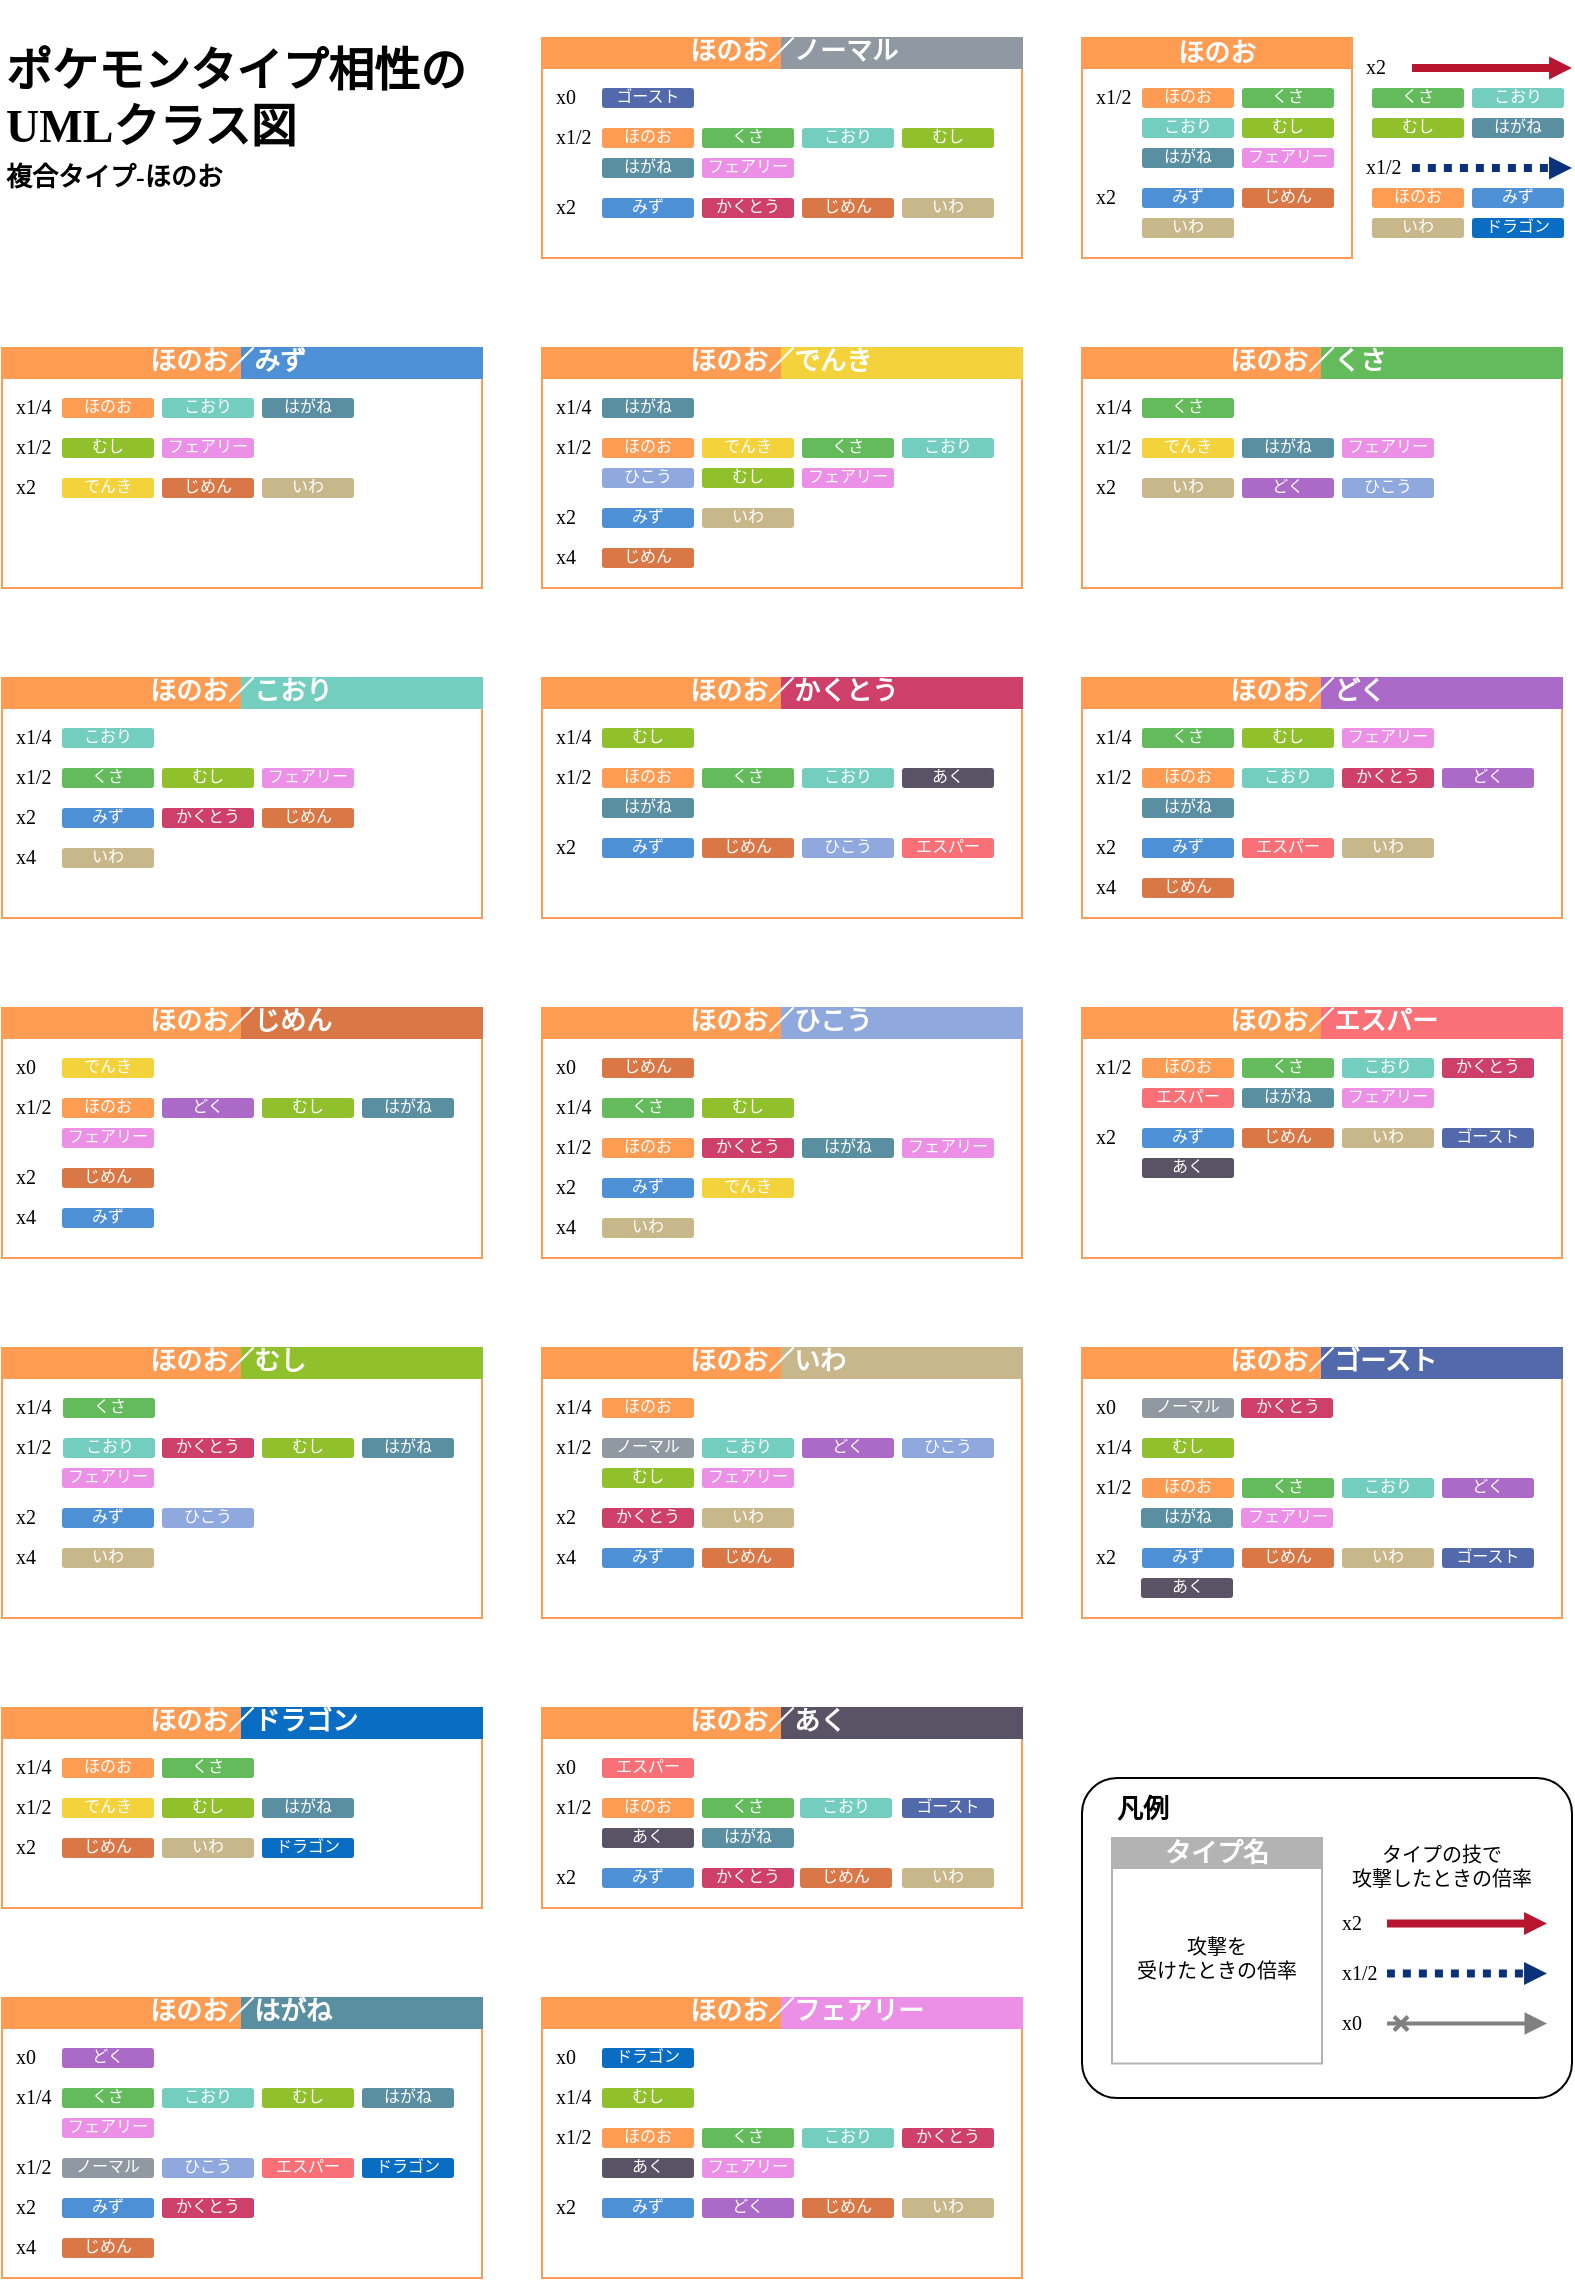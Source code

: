<mxfile version="20.7.4" type="device"><diagram id="Qr_8famAjaqVTtmJdwXq" name="Page-1"><mxGraphModel dx="978" dy="600" grid="1" gridSize="5" guides="1" tooltips="1" connect="1" arrows="1" fold="1" page="1" pageScale="1" pageWidth="827" pageHeight="1169" math="0" shadow="0"><root><mxCell id="0"/><mxCell id="d5I39jx0NeOhBKG1ckWR-7" value="legend" style="" parent="0"/><mxCell id="PEvTHKgHDkRlmW3VHJSa-126" value="" style="rounded=1;whiteSpace=wrap;html=1;fontFamily=Noto Sans JP;fontSize=8;fontColor=#000000;gradientColor=none;arcSize=11;fontSource=https%3A%2F%2Ffonts.googleapis.com%2Fcss%3Ffamily%3DNoto%2BSans%2BJP;" parent="d5I39jx0NeOhBKG1ckWR-7" vertex="1"><mxGeometry x="560" y="890" width="245" height="160" as="geometry"/></mxCell><mxCell id="PEvTHKgHDkRlmW3VHJSa-129" value="タイプ名" style="swimlane;whiteSpace=wrap;html=1;labelBackgroundColor=none;fontSize=13;fontColor=#FFFFFF;fillColor=#B3B3B3;labelBorderColor=none;strokeColor=#B3B3B3;startSize=15;verticalAlign=middle;horizontal=1;spacing=0;spacingTop=0;swimlaneFillColor=#FFFFFF;fontFamily=Noto Sans JP;fontSource=https%3A%2F%2Ffonts.googleapis.com%2Fcss%3Ffamily%3DNoto%2BSans%2BJP;spacingBottom=1;" parent="d5I39jx0NeOhBKG1ckWR-7" vertex="1"><mxGeometry x="575" y="920" width="105" height="112.75" as="geometry"><mxRectangle x="925" y="585" width="70" height="40" as="alternateBounds"/></mxGeometry></mxCell><mxCell id="PEvTHKgHDkRlmW3VHJSa-130" value="攻撃を&lt;br&gt;受けたときの倍率" style="text;html=1;strokeColor=none;fillColor=none;align=center;verticalAlign=middle;whiteSpace=wrap;rounded=0;labelBackgroundColor=none;labelBorderColor=none;fontSize=10;fontColor=#000000;fontFamily=Noto Sans JP;fontSource=https%3A%2F%2Ffonts.googleapis.com%2Fcss%3Ffamily%3DNoto%2BSans%2BJP;" parent="PEvTHKgHDkRlmW3VHJSa-129" vertex="1"><mxGeometry y="40" width="105" height="40" as="geometry"/></mxCell><mxCell id="PEvTHKgHDkRlmW3VHJSa-139" value="タイプの技で&lt;br&gt;攻撃したときの倍率" style="text;html=1;strokeColor=none;fillColor=none;align=center;verticalAlign=middle;whiteSpace=wrap;rounded=0;labelBackgroundColor=none;labelBorderColor=none;fontSize=10;fontColor=#000000;fontFamily=Noto Sans JP;fontSource=https%3A%2F%2Ffonts.googleapis.com%2Fcss%3Ffamily%3DNoto%2BSans%2BJP;" parent="d5I39jx0NeOhBKG1ckWR-7" vertex="1"><mxGeometry x="680" y="920" width="120" height="27" as="geometry"/></mxCell><mxCell id="PEvTHKgHDkRlmW3VHJSa-128" value="&lt;p style=&quot;line-height: 100%;&quot;&gt;&lt;font style=&quot;font-size: 13px;&quot;&gt;凡例&lt;/font&gt;&lt;/p&gt;" style="text;strokeColor=none;fillColor=none;html=1;fontSize=24;fontStyle=1;verticalAlign=middle;align=center;fontFamily=Noto Sans JP;fontColor=#000000;gradientColor=none;rounded=1;arcSize=0;fontSource=https%3A%2F%2Ffonts.googleapis.com%2Fcss%3Ffamily%3DNoto%2BSans%2BJP;spacing=0;horizontal=1;" parent="d5I39jx0NeOhBKG1ckWR-7" vertex="1"><mxGeometry x="570" y="890" width="40" height="25" as="geometry"/></mxCell><mxCell id="gQjBJa5YPRh5_dlr3NV6-1" value="x2" style="text;html=1;strokeColor=none;fillColor=none;align=left;verticalAlign=middle;whiteSpace=wrap;rounded=0;labelBackgroundColor=none;labelBorderColor=none;fontSize=10;fontColor=#000000;fontFamily=Noto Sans JP;fontSource=https%3A%2F%2Ffonts.googleapis.com%2Fcss%3Ffamily%3DNoto%2BSans%2BJP;spacingBottom=2;fontStyle=0;" parent="d5I39jx0NeOhBKG1ckWR-7" vertex="1"><mxGeometry x="687.5" y="952.75" width="25" height="20" as="geometry"/></mxCell><mxCell id="gQjBJa5YPRh5_dlr3NV6-2" value="" style="endArrow=block;html=1;rounded=0;fontSize=12;startSize=14;endSize=1;sourcePerimeterSpacing=8;targetPerimeterSpacing=8;curved=1;exitX=1;exitY=0.5;exitDx=0;exitDy=0;endFill=1;strokeWidth=4;strokeColor=#B81530;" parent="d5I39jx0NeOhBKG1ckWR-7" source="gQjBJa5YPRh5_dlr3NV6-1" edge="1"><mxGeometry width="50" height="50" relative="1" as="geometry"><mxPoint x="817.5" y="1087.75" as="sourcePoint"/><mxPoint x="792.5" y="962.75" as="targetPoint"/></mxGeometry></mxCell><mxCell id="gQjBJa5YPRh5_dlr3NV6-3" value="x1/2" style="text;html=1;strokeColor=none;fillColor=none;align=left;verticalAlign=middle;whiteSpace=wrap;rounded=0;labelBackgroundColor=none;labelBorderColor=none;fontSize=10;fontColor=#000000;fontFamily=Noto Sans JP;fontSource=https%3A%2F%2Ffonts.googleapis.com%2Fcss%3Ffamily%3DNoto%2BSans%2BJP;spacingBottom=2;fontStyle=0;" parent="d5I39jx0NeOhBKG1ckWR-7" vertex="1"><mxGeometry x="687.5" y="977.75" width="25" height="20" as="geometry"/></mxCell><mxCell id="gQjBJa5YPRh5_dlr3NV6-4" value="" style="endArrow=block;html=1;rounded=0;fontSize=12;startSize=14;endSize=1;sourcePerimeterSpacing=8;targetPerimeterSpacing=8;curved=1;exitX=1;exitY=0.5;exitDx=0;exitDy=0;endFill=1;strokeWidth=4;strokeColor=#0A3278;dashed=1;dashPattern=1 1;" parent="d5I39jx0NeOhBKG1ckWR-7" source="gQjBJa5YPRh5_dlr3NV6-3" edge="1"><mxGeometry width="50" height="50" relative="1" as="geometry"><mxPoint x="812.5" y="1107.75" as="sourcePoint"/><mxPoint x="792.5" y="987.75" as="targetPoint"/></mxGeometry></mxCell><mxCell id="gQjBJa5YPRh5_dlr3NV6-5" value="x0" style="text;html=1;strokeColor=none;fillColor=none;align=left;verticalAlign=middle;whiteSpace=wrap;rounded=0;labelBackgroundColor=none;labelBorderColor=none;fontSize=10;fontColor=#000000;fontFamily=Noto Sans JP;fontSource=https%3A%2F%2Ffonts.googleapis.com%2Fcss%3Ffamily%3DNoto%2BSans%2BJP;spacingBottom=2;" parent="d5I39jx0NeOhBKG1ckWR-7" vertex="1"><mxGeometry x="687.5" y="1002.75" width="25" height="20" as="geometry"/></mxCell><mxCell id="gQjBJa5YPRh5_dlr3NV6-6" value="" style="endArrow=block;html=1;rounded=0;fontSize=12;startSize=4;endSize=6;sourcePerimeterSpacing=8;targetPerimeterSpacing=8;curved=1;exitX=1;exitY=0.5;exitDx=0;exitDy=0;endFill=1;strokeWidth=2;strokeColor=#808080;startArrow=cross;startFill=0;" parent="d5I39jx0NeOhBKG1ckWR-7" source="gQjBJa5YPRh5_dlr3NV6-5" edge="1"><mxGeometry width="50" height="50" relative="1" as="geometry"><mxPoint x="812.5" y="1132.75" as="sourcePoint"/><mxPoint x="792.5" y="1012.75" as="targetPoint"/></mxGeometry></mxCell><mxCell id="FaVOw6M2RNFCwPZKWC2a-0" value="&lt;font style=&quot;&quot; data-font-src=&quot;https://fonts.googleapis.com/css?family=Noto+Sans+JP&quot; face=&quot;Noto Sans JP&quot;&gt;&lt;b style=&quot;font-size: 23px;&quot;&gt;ポケモンタイプ相性の&lt;/b&gt;&lt;br&gt;&lt;b style=&quot;font-size: 23px;&quot;&gt;UMLクラス図 &lt;/b&gt;&lt;br&gt;&lt;b style=&quot;&quot;&gt;&lt;font style=&quot;font-size: 13px;&quot;&gt;複合タイプ‐ほのお&lt;/font&gt;&lt;/b&gt;&lt;br&gt;&lt;/font&gt;" style="text;html=1;strokeColor=none;fillColor=none;align=left;verticalAlign=middle;whiteSpace=wrap;rounded=0;fontSize=16;" parent="d5I39jx0NeOhBKG1ckWR-7" vertex="1"><mxGeometry x="20" y="15" width="240" height="90" as="geometry"/></mxCell><object label="arrow" id="Bx1HaN9AnKahGZ1U_tKp-2"><mxCell style="" parent="0"/></object><mxCell id="adKKj-Pvw6d76sPZAh1R-7" value="x2" style="text;html=1;strokeColor=none;fillColor=none;align=left;verticalAlign=middle;whiteSpace=wrap;rounded=0;labelBackgroundColor=none;labelBorderColor=none;fontSize=10;fontColor=#000000;fontFamily=Noto Sans JP;fontSource=https%3A%2F%2Ffonts.googleapis.com%2Fcss%3Ffamily%3DNoto%2BSans%2BJP;spacingBottom=2;fontStyle=0;" parent="Bx1HaN9AnKahGZ1U_tKp-2" vertex="1"><mxGeometry x="700" y="25" width="25" height="20" as="geometry"/></mxCell><mxCell id="adKKj-Pvw6d76sPZAh1R-9" value="" style="endArrow=block;html=1;rounded=0;fontSize=12;startSize=14;endSize=1;sourcePerimeterSpacing=8;targetPerimeterSpacing=8;curved=1;exitX=1;exitY=0.5;exitDx=0;exitDy=0;endFill=1;strokeWidth=4;strokeColor=#B81530;" parent="Bx1HaN9AnKahGZ1U_tKp-2" source="adKKj-Pvw6d76sPZAh1R-7" edge="1"><mxGeometry width="50" height="50" relative="1" as="geometry"><mxPoint x="830" y="160" as="sourcePoint"/><mxPoint x="805" y="35" as="targetPoint"/></mxGeometry></mxCell><mxCell id="adKKj-Pvw6d76sPZAh1R-10" value="x1/2" style="text;html=1;strokeColor=none;fillColor=none;align=left;verticalAlign=middle;whiteSpace=wrap;rounded=0;labelBackgroundColor=none;labelBorderColor=none;fontSize=10;fontColor=#000000;fontFamily=Noto Sans JP;fontSource=https%3A%2F%2Ffonts.googleapis.com%2Fcss%3Ffamily%3DNoto%2BSans%2BJP;spacingBottom=2;fontStyle=0;" parent="Bx1HaN9AnKahGZ1U_tKp-2" vertex="1"><mxGeometry x="700" y="75" width="25" height="20" as="geometry"/></mxCell><mxCell id="adKKj-Pvw6d76sPZAh1R-11" value="" style="endArrow=block;html=1;rounded=0;fontSize=12;startSize=14;endSize=1;sourcePerimeterSpacing=8;targetPerimeterSpacing=8;curved=1;exitX=1;exitY=0.5;exitDx=0;exitDy=0;endFill=1;strokeWidth=4;strokeColor=#0A3278;dashed=1;dashPattern=1 1;" parent="Bx1HaN9AnKahGZ1U_tKp-2" source="adKKj-Pvw6d76sPZAh1R-10" edge="1"><mxGeometry width="50" height="50" relative="1" as="geometry"><mxPoint x="825" y="205" as="sourcePoint"/><mxPoint x="805" y="85" as="targetPoint"/></mxGeometry></mxCell><mxCell id="adKKj-Pvw6d76sPZAh1R-14" value="くさ" style="rounded=1;whiteSpace=wrap;html=1;labelBackgroundColor=none;fontSize=8;fontColor=#FFFFFF;fillColor=#63bb5b;strokeColor=none;fontStyle=0;spacing=0;spacingTop=0;fontFamily=Noto Sans JP;fontSource=https%3A%2F%2Ffonts.googleapis.com%2Fcss%3Ffamily%3DNoto%2BSans%2BJP;spacingBottom=2;" parent="Bx1HaN9AnKahGZ1U_tKp-2" vertex="1"><mxGeometry x="705" y="45" width="46" height="10" as="geometry"/></mxCell><mxCell id="adKKj-Pvw6d76sPZAh1R-15" value="こおり" style="rounded=1;whiteSpace=wrap;html=1;labelBackgroundColor=none;fontSize=8;fontColor=#FFFFFF;fillColor=#74cec0;strokeColor=none;fontStyle=0;spacing=0;spacingTop=0;fontFamily=Noto Sans JP;fontSource=https%3A%2F%2Ffonts.googleapis.com%2Fcss%3Ffamily%3DNoto%2BSans%2BJP;spacingBottom=2;" parent="Bx1HaN9AnKahGZ1U_tKp-2" vertex="1"><mxGeometry x="755" y="45" width="46" height="10" as="geometry"/></mxCell><mxCell id="adKKj-Pvw6d76sPZAh1R-16" value="むし" style="rounded=1;whiteSpace=wrap;html=1;labelBackgroundColor=none;fontSize=8;fontColor=#FFFFFF;fillColor=#90c12c;strokeColor=none;fontStyle=0;spacing=0;spacingTop=0;fontFamily=Noto Sans JP;fontSource=https%3A%2F%2Ffonts.googleapis.com%2Fcss%3Ffamily%3DNoto%2BSans%2BJP;spacingBottom=2;" parent="Bx1HaN9AnKahGZ1U_tKp-2" vertex="1"><mxGeometry x="705" y="60" width="46" height="10" as="geometry"/></mxCell><mxCell id="adKKj-Pvw6d76sPZAh1R-17" value="はがね" style="rounded=1;whiteSpace=wrap;html=1;labelBackgroundColor=none;fontSize=8;fontColor=#FFFFFF;fillColor=#5a8ea1;strokeColor=none;fontStyle=0;spacing=0;spacingTop=0;fontFamily=Noto Sans JP;fontSource=https%3A%2F%2Ffonts.googleapis.com%2Fcss%3Ffamily%3DNoto%2BSans%2BJP;spacingBottom=2;" parent="Bx1HaN9AnKahGZ1U_tKp-2" vertex="1"><mxGeometry x="755" y="60" width="46" height="10" as="geometry"/></mxCell><mxCell id="adKKj-Pvw6d76sPZAh1R-18" value="ほのお" style="rounded=1;whiteSpace=wrap;html=1;labelBackgroundColor=none;fontSize=8;fontColor=#FFFFFF;fillColor=#ff9c54;strokeColor=none;fontStyle=0;spacing=0;spacingTop=0;fontFamily=Noto Sans JP;fontSource=https%3A%2F%2Ffonts.googleapis.com%2Fcss%3Ffamily%3DNoto%2BSans%2BJP;spacingBottom=2;" parent="Bx1HaN9AnKahGZ1U_tKp-2" vertex="1"><mxGeometry x="705" y="95" width="46" height="10" as="geometry"/></mxCell><mxCell id="adKKj-Pvw6d76sPZAh1R-19" value="みず" style="rounded=1;whiteSpace=wrap;html=1;labelBackgroundColor=none;fontSize=8;fontColor=#FFFFFF;fillColor=#4d90d5;strokeColor=none;fontStyle=0;spacing=0;spacingTop=0;fontFamily=Noto Sans JP;fontSource=https%3A%2F%2Ffonts.googleapis.com%2Fcss%3Ffamily%3DNoto%2BSans%2BJP;spacingBottom=2;" parent="Bx1HaN9AnKahGZ1U_tKp-2" vertex="1"><mxGeometry x="755" y="95" width="46" height="10" as="geometry"/></mxCell><mxCell id="adKKj-Pvw6d76sPZAh1R-21" value="いわ" style="rounded=1;whiteSpace=wrap;html=1;labelBackgroundColor=none;fontSize=8;fontColor=#FFFFFF;fillColor=#c7b78b;strokeColor=none;fontStyle=0;spacing=0;spacingTop=0;fontFamily=Noto Sans JP;fontSource=https%3A%2F%2Ffonts.googleapis.com%2Fcss%3Ffamily%3DNoto%2BSans%2BJP;spacingBottom=2;" parent="Bx1HaN9AnKahGZ1U_tKp-2" vertex="1"><mxGeometry x="705" y="110" width="46" height="10" as="geometry"/></mxCell><mxCell id="adKKj-Pvw6d76sPZAh1R-22" value="ドラゴン" style="rounded=1;whiteSpace=wrap;html=1;labelBackgroundColor=none;fontSize=8;fontColor=#FFFFFF;fillColor=#0a6dc4;strokeColor=none;fontStyle=0;spacing=0;spacingTop=0;fontFamily=Noto Sans JP;fontSource=https%3A%2F%2Ffonts.googleapis.com%2Fcss%3Ffamily%3DNoto%2BSans%2BJP;spacingBottom=2;" parent="Bx1HaN9AnKahGZ1U_tKp-2" vertex="1"><mxGeometry x="755" y="110" width="46" height="10" as="geometry"/></mxCell><mxCell id="d5I39jx0NeOhBKG1ckWR-6" value="class" style="" parent="0"/><mxCell id="Pr32Iz8VlmyBrWNbKnw7-3" value="&lt;font style=&quot;font-size: 13px;&quot;&gt;ほのお&lt;/font&gt;" style="swimlane;whiteSpace=wrap;html=1;labelBackgroundColor=none;fontSize=13;fontColor=#FFFFFF;fillColor=#FF9C54;labelBorderColor=none;strokeColor=#FF9C54;startSize=15;verticalAlign=middle;horizontal=1;spacing=0;spacingTop=0;gradientColor=none;swimlaneFillColor=#FFFFFF;fontFamily=Noto Sans JP;fontSource=https%3A%2F%2Ffonts.googleapis.com%2Fcss%3Ffamily%3DNoto%2BSans%2BJP;spacingBottom=1;" parent="d5I39jx0NeOhBKG1ckWR-6" vertex="1"><mxGeometry x="560" y="20" width="135" height="110" as="geometry"><mxRectangle x="35" y="55" width="70" height="40" as="alternateBounds"/></mxGeometry></mxCell><mxCell id="Pr32Iz8VlmyBrWNbKnw7-186" value="x1/2" style="text;html=1;strokeColor=none;fillColor=none;align=left;verticalAlign=middle;whiteSpace=wrap;rounded=0;labelBackgroundColor=none;labelBorderColor=none;fontSize=10;fontColor=#000000;fontFamily=Noto Sans JP;fontSource=https%3A%2F%2Ffonts.googleapis.com%2Fcss%3Ffamily%3DNoto%2BSans%2BJP;spacingBottom=2;fontStyle=0;" parent="Pr32Iz8VlmyBrWNbKnw7-3" vertex="1"><mxGeometry x="5" y="20" width="25" height="20" as="geometry"/></mxCell><mxCell id="Pr32Iz8VlmyBrWNbKnw7-187" value="ほのお" style="rounded=1;whiteSpace=wrap;html=1;labelBackgroundColor=none;fontSize=8;fontColor=#FFFFFF;fillColor=#ff9c54;strokeColor=none;fontStyle=0;spacing=0;spacingTop=0;fontFamily=Noto Sans JP;fontSource=https%3A%2F%2Ffonts.googleapis.com%2Fcss%3Ffamily%3DNoto%2BSans%2BJP;spacingBottom=2;" parent="Pr32Iz8VlmyBrWNbKnw7-3" vertex="1"><mxGeometry x="30" y="25" width="46" height="10" as="geometry"/></mxCell><mxCell id="Pr32Iz8VlmyBrWNbKnw7-228" value="くさ" style="rounded=1;whiteSpace=wrap;html=1;labelBackgroundColor=none;fontSize=8;fontColor=#FFFFFF;fillColor=#63bb5b;strokeColor=none;fontStyle=0;spacing=0;spacingTop=0;fontFamily=Noto Sans JP;fontSource=https%3A%2F%2Ffonts.googleapis.com%2Fcss%3Ffamily%3DNoto%2BSans%2BJP;spacingBottom=2;" parent="Pr32Iz8VlmyBrWNbKnw7-3" vertex="1"><mxGeometry x="80" y="25" width="46" height="10" as="geometry"/></mxCell><mxCell id="Pr32Iz8VlmyBrWNbKnw7-162" value="こおり" style="rounded=1;whiteSpace=wrap;html=1;labelBackgroundColor=none;fontSize=8;fontColor=#FFFFFF;fillColor=#74cec0;strokeColor=none;fontStyle=0;spacing=0;spacingTop=0;fontFamily=Noto Sans JP;fontSource=https%3A%2F%2Ffonts.googleapis.com%2Fcss%3Ffamily%3DNoto%2BSans%2BJP;spacingBottom=2;" parent="Pr32Iz8VlmyBrWNbKnw7-3" vertex="1"><mxGeometry x="30" y="40" width="46" height="10" as="geometry"/></mxCell><mxCell id="Pr32Iz8VlmyBrWNbKnw7-184" value="むし" style="rounded=1;whiteSpace=wrap;html=1;labelBackgroundColor=none;fontSize=8;fontColor=#FFFFFF;fillColor=#90c12c;strokeColor=none;fontStyle=0;spacing=0;spacingTop=0;fontFamily=Noto Sans JP;fontSource=https%3A%2F%2Ffonts.googleapis.com%2Fcss%3Ffamily%3DNoto%2BSans%2BJP;spacingBottom=2;" parent="Pr32Iz8VlmyBrWNbKnw7-3" vertex="1"><mxGeometry x="80" y="40" width="46" height="10" as="geometry"/></mxCell><mxCell id="Pr32Iz8VlmyBrWNbKnw7-185" value="はがね" style="rounded=1;whiteSpace=wrap;html=1;labelBackgroundColor=none;fontSize=8;fontColor=#FFFFFF;fillColor=#5a8ea1;strokeColor=none;fontStyle=0;spacing=0;spacingTop=0;fontFamily=Noto Sans JP;fontSource=https%3A%2F%2Ffonts.googleapis.com%2Fcss%3Ffamily%3DNoto%2BSans%2BJP;spacingBottom=2;" parent="Pr32Iz8VlmyBrWNbKnw7-3" vertex="1"><mxGeometry x="30" y="55" width="46" height="10" as="geometry"/></mxCell><mxCell id="Pr32Iz8VlmyBrWNbKnw7-230" value="フェアリー" style="rounded=1;whiteSpace=wrap;html=1;labelBackgroundColor=none;fontSize=8;fontColor=#FFFFFF;fillColor=#ec8fe6;strokeColor=none;fontStyle=0;spacing=0;spacingTop=0;fontFamily=Noto Sans JP;fontSource=https%3A%2F%2Ffonts.googleapis.com%2Fcss%3Ffamily%3DNoto%2BSans%2BJP;spacingBottom=2;" parent="Pr32Iz8VlmyBrWNbKnw7-3" vertex="1"><mxGeometry x="80" y="55" width="46" height="10" as="geometry"/></mxCell><mxCell id="Pr32Iz8VlmyBrWNbKnw7-8" value="x2" style="text;html=1;strokeColor=none;fillColor=none;align=left;verticalAlign=middle;whiteSpace=wrap;rounded=0;labelBackgroundColor=none;labelBorderColor=none;fontSize=10;fontColor=#000000;fontFamily=Noto Sans JP;fontSource=https%3A%2F%2Ffonts.googleapis.com%2Fcss%3Ffamily%3DNoto%2BSans%2BJP;spacingBottom=2;fontStyle=0;" parent="Pr32Iz8VlmyBrWNbKnw7-3" vertex="1"><mxGeometry x="5" y="70" width="25" height="20" as="geometry"/></mxCell><mxCell id="Pr32Iz8VlmyBrWNbKnw7-188" value="みず" style="rounded=1;whiteSpace=wrap;html=1;labelBackgroundColor=none;fontSize=8;fontColor=#FFFFFF;fillColor=#4d90d5;strokeColor=none;fontStyle=0;spacing=0;spacingTop=0;fontFamily=Noto Sans JP;fontSource=https%3A%2F%2Ffonts.googleapis.com%2Fcss%3Ffamily%3DNoto%2BSans%2BJP;spacingBottom=2;" parent="Pr32Iz8VlmyBrWNbKnw7-3" vertex="1"><mxGeometry x="30" y="75" width="46" height="10" as="geometry"/></mxCell><mxCell id="Pr32Iz8VlmyBrWNbKnw7-225" value="じめん" style="rounded=1;whiteSpace=wrap;html=1;labelBackgroundColor=none;fontSize=8;fontColor=#FFFFFF;fillColor=#d97746;strokeColor=none;fontStyle=0;spacing=0;spacingTop=0;fontFamily=Noto Sans JP;fontSource=https%3A%2F%2Ffonts.googleapis.com%2Fcss%3Ffamily%3DNoto%2BSans%2BJP;spacingBottom=2;" parent="Pr32Iz8VlmyBrWNbKnw7-3" vertex="1"><mxGeometry x="80" y="75" width="46" height="10" as="geometry"/></mxCell><mxCell id="Pr32Iz8VlmyBrWNbKnw7-226" value="いわ" style="rounded=1;whiteSpace=wrap;html=1;labelBackgroundColor=none;fontSize=8;fontColor=#FFFFFF;fillColor=#c7b78b;strokeColor=none;fontStyle=0;spacing=0;spacingTop=0;fontFamily=Noto Sans JP;fontSource=https%3A%2F%2Ffonts.googleapis.com%2Fcss%3Ffamily%3DNoto%2BSans%2BJP;spacingBottom=2;" parent="Pr32Iz8VlmyBrWNbKnw7-3" vertex="1"><mxGeometry x="30" y="90" width="46" height="10" as="geometry"/></mxCell><mxCell id="v96-mu6fwzgU9TpZIcxI-1" value="" style="swimlane;whiteSpace=wrap;html=1;labelBackgroundColor=none;fontSize=13;fontColor=#FFFFFF;fillColor=#FF9C54;labelBorderColor=none;strokeColor=#FF9C54;startSize=15;verticalAlign=middle;horizontal=1;spacing=0;spacingTop=0;swimlaneFillColor=#FFFFFF;fontFamily=Noto Sans JP;fontSource=https%3A%2F%2Ffonts.googleapis.com%2Fcss%3Ffamily%3DNoto%2BSans%2BJP;spacingBottom=1;fillStyle=auto;gradientColor=none;gradientDirection=east;perimeterSpacing=0;rounded=0;shadow=0;glass=0;swimlaneLine=1;comic=0;enumerate=0;moveCells=0;treeMoving=0;metaEdit=0;snapToPoint=0;swimlaneBody=1;swimlaneHead=1;separatorColor=none;strokeWidth=1;strokeOpacity=100;" parent="d5I39jx0NeOhBKG1ckWR-6" vertex="1"><mxGeometry x="20" y="505" width="240" height="125" as="geometry"><mxRectangle x="35" y="55" width="70" height="40" as="alternateBounds"/></mxGeometry></mxCell><mxCell id="v96-mu6fwzgU9TpZIcxI-2" value="x0" style="text;html=1;strokeColor=none;fillColor=none;align=left;verticalAlign=middle;whiteSpace=wrap;rounded=0;labelBackgroundColor=none;labelBorderColor=none;fontSize=10;fontColor=#000000;fontFamily=Noto Sans JP;fontSource=https%3A%2F%2Ffonts.googleapis.com%2Fcss%3Ffamily%3DNoto%2BSans%2BJP;spacingBottom=2;" parent="v96-mu6fwzgU9TpZIcxI-1" vertex="1"><mxGeometry x="5" y="20" width="25" height="20" as="geometry"/></mxCell><mxCell id="v96-mu6fwzgU9TpZIcxI-4" value="x1/2" style="text;html=1;strokeColor=none;fillColor=none;align=left;verticalAlign=middle;whiteSpace=wrap;rounded=0;labelBackgroundColor=none;labelBorderColor=none;fontSize=10;fontColor=#000000;fontFamily=Noto Sans JP;fontSource=https%3A%2F%2Ffonts.googleapis.com%2Fcss%3Ffamily%3DNoto%2BSans%2BJP;spacingBottom=2;" parent="v96-mu6fwzgU9TpZIcxI-1" vertex="1"><mxGeometry x="5" y="40" width="25" height="20" as="geometry"/></mxCell><mxCell id="v96-mu6fwzgU9TpZIcxI-9" value="" style="rounded=0;whiteSpace=wrap;html=1;shadow=0;glass=0;comic=0;sketch=0;fillStyle=auto;strokeColor=#D97746;strokeWidth=1;fontSize=16;fontColor=#FFFFFF;fillColor=#D97746;gradientColor=none;gradientDirection=east;align=left;" parent="v96-mu6fwzgU9TpZIcxI-1" vertex="1"><mxGeometry x="120" width="120" height="15" as="geometry"/></mxCell><mxCell id="Ium_XABTXv3M2RgFF2RF-73" value="でんき" style="rounded=1;whiteSpace=wrap;html=1;labelBackgroundColor=none;fontSize=8;fontColor=#FFFFFF;fillColor=#f3d23b;strokeColor=none;fontStyle=0;spacing=0;spacingTop=0;fontFamily=Noto Sans JP;fontSource=https%3A%2F%2Ffonts.googleapis.com%2Fcss%3Ffamily%3DNoto%2BSans%2BJP;spacingBottom=2;" parent="v96-mu6fwzgU9TpZIcxI-1" vertex="1"><mxGeometry x="30" y="25" width="46" height="10" as="geometry"/></mxCell><mxCell id="QgYMoqOfltKQ8T4V-IuN-45" value="ほのお" style="rounded=1;whiteSpace=wrap;html=1;labelBackgroundColor=none;fontSize=8;fontColor=#FFFFFF;fillColor=#ff9c54;strokeColor=none;fontStyle=0;spacing=0;spacingTop=0;fontFamily=Noto Sans JP;fontSource=https%3A%2F%2Ffonts.googleapis.com%2Fcss%3Ffamily%3DNoto%2BSans%2BJP;spacingBottom=2;" vertex="1" parent="v96-mu6fwzgU9TpZIcxI-1"><mxGeometry x="30" y="45" width="46" height="10" as="geometry"/></mxCell><mxCell id="QgYMoqOfltKQ8T4V-IuN-46" value="むし" style="rounded=1;whiteSpace=wrap;html=1;labelBackgroundColor=none;fontSize=8;fontColor=#FFFFFF;fillColor=#90c12c;strokeColor=none;fontStyle=0;spacing=0;spacingTop=0;fontFamily=Noto Sans JP;fontSource=https%3A%2F%2Ffonts.googleapis.com%2Fcss%3Ffamily%3DNoto%2BSans%2BJP;spacingBottom=2;" vertex="1" parent="v96-mu6fwzgU9TpZIcxI-1"><mxGeometry x="130" y="45" width="46" height="10" as="geometry"/></mxCell><mxCell id="QgYMoqOfltKQ8T4V-IuN-47" value="はがね" style="rounded=1;whiteSpace=wrap;html=1;labelBackgroundColor=none;fontSize=8;fontColor=#FFFFFF;fillColor=#5a8ea1;strokeColor=none;fontStyle=0;spacing=0;spacingTop=0;fontFamily=Noto Sans JP;fontSource=https%3A%2F%2Ffonts.googleapis.com%2Fcss%3Ffamily%3DNoto%2BSans%2BJP;spacingBottom=2;" vertex="1" parent="v96-mu6fwzgU9TpZIcxI-1"><mxGeometry x="180" y="45" width="46" height="10" as="geometry"/></mxCell><mxCell id="QgYMoqOfltKQ8T4V-IuN-48" value="フェアリー" style="rounded=1;whiteSpace=wrap;html=1;labelBackgroundColor=none;fontSize=8;fontColor=#FFFFFF;fillColor=#ec8fe6;strokeColor=none;fontStyle=0;spacing=0;spacingTop=0;fontFamily=Noto Sans JP;fontSource=https%3A%2F%2Ffonts.googleapis.com%2Fcss%3Ffamily%3DNoto%2BSans%2BJP;spacingBottom=2;" vertex="1" parent="v96-mu6fwzgU9TpZIcxI-1"><mxGeometry x="30" y="60" width="46" height="10" as="geometry"/></mxCell><mxCell id="Ium_XABTXv3M2RgFF2RF-70" value="どく" style="rounded=1;whiteSpace=wrap;html=1;labelBackgroundColor=none;fontSize=8;fontColor=#FFFFFF;fillColor=#ab6ac8;strokeColor=none;fontStyle=0;spacing=0;spacingTop=0;fontFamily=Noto Sans JP;fontSource=https%3A%2F%2Ffonts.googleapis.com%2Fcss%3Ffamily%3DNoto%2BSans%2BJP;spacingBottom=2;" parent="v96-mu6fwzgU9TpZIcxI-1" vertex="1"><mxGeometry x="80" y="45" width="46" height="10" as="geometry"/></mxCell><mxCell id="QgYMoqOfltKQ8T4V-IuN-49" value="x2" style="text;html=1;strokeColor=none;fillColor=none;align=left;verticalAlign=middle;whiteSpace=wrap;rounded=0;labelBackgroundColor=none;labelBorderColor=none;fontSize=10;fontColor=#000000;fontFamily=Noto Sans JP;fontSource=https%3A%2F%2Ffonts.googleapis.com%2Fcss%3Ffamily%3DNoto%2BSans%2BJP;spacingBottom=2;" vertex="1" parent="v96-mu6fwzgU9TpZIcxI-1"><mxGeometry x="5" y="75" width="25" height="20" as="geometry"/></mxCell><mxCell id="QgYMoqOfltKQ8T4V-IuN-50" value="じめん" style="rounded=1;whiteSpace=wrap;html=1;labelBackgroundColor=none;fontSize=8;fontColor=#FFFFFF;fillColor=#d97746;strokeColor=none;fontStyle=0;spacing=0;spacingTop=0;fontFamily=Noto Sans JP;fontSource=https%3A%2F%2Ffonts.googleapis.com%2Fcss%3Ffamily%3DNoto%2BSans%2BJP;spacingBottom=2;" vertex="1" parent="v96-mu6fwzgU9TpZIcxI-1"><mxGeometry x="30" y="80" width="46" height="10" as="geometry"/></mxCell><mxCell id="QgYMoqOfltKQ8T4V-IuN-51" value="x4" style="text;html=1;strokeColor=none;fillColor=none;align=left;verticalAlign=middle;whiteSpace=wrap;rounded=0;labelBackgroundColor=none;labelBorderColor=none;fontSize=10;fontColor=#000000;fontFamily=Noto Sans JP;fontSource=https%3A%2F%2Ffonts.googleapis.com%2Fcss%3Ffamily%3DNoto%2BSans%2BJP;spacingBottom=2;" vertex="1" parent="v96-mu6fwzgU9TpZIcxI-1"><mxGeometry x="5" y="95" width="25" height="20" as="geometry"/></mxCell><mxCell id="Ium_XABTXv3M2RgFF2RF-67" value="みず" style="rounded=1;whiteSpace=wrap;html=1;labelBackgroundColor=none;fontSize=8;fontColor=#FFFFFF;fillColor=#4d90d5;strokeColor=none;fontStyle=0;spacing=0;spacingTop=0;fontFamily=Noto Sans JP;fontSource=https%3A%2F%2Ffonts.googleapis.com%2Fcss%3Ffamily%3DNoto%2BSans%2BJP;spacingBottom=2;" parent="v96-mu6fwzgU9TpZIcxI-1" vertex="1"><mxGeometry x="30" y="100" width="46" height="10" as="geometry"/></mxCell><mxCell id="v96-mu6fwzgU9TpZIcxI-10" value="&lt;p style=&quot;line-height: 100%;&quot;&gt;&lt;font style=&quot;font-size: 13px;&quot;&gt;&lt;b&gt;ほのお／じめん&lt;/b&gt;&lt;/font&gt;&lt;/p&gt;" style="text;strokeColor=none;fillColor=none;align=left;verticalAlign=middle;whiteSpace=wrap;rounded=0;shadow=0;glass=0;comic=0;sketch=0;fillStyle=auto;strokeWidth=1;fontFamily=Noto Sans JP;fontSource=https%3A%2F%2Ffonts.googleapis.com%2Fcss%3Ffamily%3DNoto%2BSans%2BJP;fontSize=16;fontColor=#FFFFFF;spacing=0;html=1;spacingRight=0;spacingTop=-4;spacingLeft=74;" parent="v96-mu6fwzgU9TpZIcxI-1" vertex="1"><mxGeometry width="240" height="15" as="geometry"/></mxCell><mxCell id="v96-mu6fwzgU9TpZIcxI-22" value="" style="swimlane;whiteSpace=wrap;html=1;labelBackgroundColor=none;fontSize=13;fontColor=#FFFFFF;fillColor=#FF9C54;labelBorderColor=none;strokeColor=#FF9C54;startSize=15;verticalAlign=middle;horizontal=1;spacing=0;spacingTop=0;swimlaneFillColor=#FFFFFF;fontFamily=Noto Sans JP;fontSource=https%3A%2F%2Ffonts.googleapis.com%2Fcss%3Ffamily%3DNoto%2BSans%2BJP;spacingBottom=1;fillStyle=auto;gradientColor=none;gradientDirection=east;perimeterSpacing=0;rounded=0;shadow=0;glass=0;swimlaneLine=1;comic=0;enumerate=0;moveCells=0;treeMoving=0;metaEdit=0;snapToPoint=0;swimlaneBody=1;swimlaneHead=1;separatorColor=none;strokeWidth=1;strokeOpacity=100;" parent="d5I39jx0NeOhBKG1ckWR-6" vertex="1"><mxGeometry x="290" y="20" width="240" height="110" as="geometry"><mxRectangle x="35" y="55" width="70" height="40" as="alternateBounds"/></mxGeometry></mxCell><mxCell id="v96-mu6fwzgU9TpZIcxI-23" value="x0" style="text;html=1;strokeColor=none;fillColor=none;align=left;verticalAlign=middle;whiteSpace=wrap;rounded=0;labelBackgroundColor=none;labelBorderColor=none;fontSize=10;fontColor=#000000;fontFamily=Noto Sans JP;fontSource=https%3A%2F%2Ffonts.googleapis.com%2Fcss%3Ffamily%3DNoto%2BSans%2BJP;spacingBottom=2;" parent="v96-mu6fwzgU9TpZIcxI-22" vertex="1"><mxGeometry x="5" y="20" width="25" height="20" as="geometry"/></mxCell><mxCell id="v96-mu6fwzgU9TpZIcxI-24" value="x1/2" style="text;html=1;strokeColor=none;fillColor=none;align=left;verticalAlign=middle;whiteSpace=wrap;rounded=0;labelBackgroundColor=none;labelBorderColor=none;fontSize=10;fontColor=#000000;fontFamily=Noto Sans JP;fontSource=https%3A%2F%2Ffonts.googleapis.com%2Fcss%3Ffamily%3DNoto%2BSans%2BJP;spacingBottom=2;" parent="v96-mu6fwzgU9TpZIcxI-22" vertex="1"><mxGeometry x="5" y="40" width="25" height="20" as="geometry"/></mxCell><mxCell id="v96-mu6fwzgU9TpZIcxI-25" value="" style="rounded=0;whiteSpace=wrap;html=1;shadow=0;glass=0;comic=0;sketch=0;fillStyle=auto;strokeColor=#9099A1;strokeWidth=1;fontSize=16;fontColor=#FFFFFF;fillColor=#9099A1;gradientColor=none;gradientDirection=east;align=left;" parent="v96-mu6fwzgU9TpZIcxI-22" vertex="1"><mxGeometry x="120" width="120" height="15" as="geometry"/></mxCell><mxCell id="v96-mu6fwzgU9TpZIcxI-26" value="&lt;p style=&quot;line-height: 100%;&quot;&gt;&lt;font style=&quot;font-size: 13px;&quot;&gt;&lt;b&gt;ほのお／ノーマル　&lt;/b&gt;&lt;/font&gt;&lt;/p&gt;" style="text;strokeColor=none;fillColor=none;align=left;verticalAlign=middle;whiteSpace=wrap;rounded=0;shadow=0;glass=0;comic=0;sketch=0;fillStyle=auto;strokeWidth=1;fontFamily=Noto Sans JP;fontSource=https%3A%2F%2Ffonts.googleapis.com%2Fcss%3Ffamily%3DNoto%2BSans%2BJP;fontSize=16;fontColor=#FFFFFF;spacing=0;html=1;spacingRight=0;spacingTop=-4;spacingLeft=74;" parent="v96-mu6fwzgU9TpZIcxI-22" vertex="1"><mxGeometry width="240" height="15" as="geometry"/></mxCell><mxCell id="v96-mu6fwzgU9TpZIcxI-29" value="ゴースト" style="rounded=1;whiteSpace=wrap;html=1;labelBackgroundColor=none;fontSize=8;fontColor=#FFFFFF;fillColor=#5269ac;strokeColor=none;fontStyle=0;spacing=0;spacingTop=0;fontFamily=Noto Sans JP;fontSource=https%3A%2F%2Ffonts.googleapis.com%2Fcss%3Ffamily%3DNoto%2BSans%2BJP;spacingBottom=2;" parent="v96-mu6fwzgU9TpZIcxI-22" vertex="1"><mxGeometry x="30" y="25" width="46" height="10" as="geometry"/></mxCell><mxCell id="v96-mu6fwzgU9TpZIcxI-30" value="ほのお" style="rounded=1;whiteSpace=wrap;html=1;labelBackgroundColor=none;fontSize=8;fontColor=#FFFFFF;fillColor=#ff9c54;strokeColor=none;fontStyle=0;spacing=0;spacingTop=0;fontFamily=Noto Sans JP;fontSource=https%3A%2F%2Ffonts.googleapis.com%2Fcss%3Ffamily%3DNoto%2BSans%2BJP;spacingBottom=2;" parent="v96-mu6fwzgU9TpZIcxI-22" vertex="1"><mxGeometry x="30" y="45" width="46" height="10" as="geometry"/></mxCell><mxCell id="v96-mu6fwzgU9TpZIcxI-31" value="くさ" style="rounded=1;whiteSpace=wrap;html=1;labelBackgroundColor=none;fontSize=8;fontColor=#FFFFFF;fillColor=#63bb5b;strokeColor=none;fontStyle=0;spacing=0;spacingTop=0;fontFamily=Noto Sans JP;fontSource=https%3A%2F%2Ffonts.googleapis.com%2Fcss%3Ffamily%3DNoto%2BSans%2BJP;spacingBottom=2;" parent="v96-mu6fwzgU9TpZIcxI-22" vertex="1"><mxGeometry x="80" y="45" width="46" height="10" as="geometry"/></mxCell><mxCell id="v96-mu6fwzgU9TpZIcxI-32" value="こおり" style="rounded=1;whiteSpace=wrap;html=1;labelBackgroundColor=none;fontSize=8;fontColor=#FFFFFF;fillColor=#74cec0;strokeColor=none;fontStyle=0;spacing=0;spacingTop=0;fontFamily=Noto Sans JP;fontSource=https%3A%2F%2Ffonts.googleapis.com%2Fcss%3Ffamily%3DNoto%2BSans%2BJP;spacingBottom=2;" parent="v96-mu6fwzgU9TpZIcxI-22" vertex="1"><mxGeometry x="130" y="45" width="46" height="10" as="geometry"/></mxCell><mxCell id="v96-mu6fwzgU9TpZIcxI-33" value="むし" style="rounded=1;whiteSpace=wrap;html=1;labelBackgroundColor=none;fontSize=8;fontColor=#FFFFFF;fillColor=#90c12c;strokeColor=none;fontStyle=0;spacing=0;spacingTop=0;fontFamily=Noto Sans JP;fontSource=https%3A%2F%2Ffonts.googleapis.com%2Fcss%3Ffamily%3DNoto%2BSans%2BJP;spacingBottom=2;" parent="v96-mu6fwzgU9TpZIcxI-22" vertex="1"><mxGeometry x="180" y="45" width="46" height="10" as="geometry"/></mxCell><mxCell id="v96-mu6fwzgU9TpZIcxI-34" value="はがね" style="rounded=1;whiteSpace=wrap;html=1;labelBackgroundColor=none;fontSize=8;fontColor=#FFFFFF;fillColor=#5a8ea1;strokeColor=none;fontStyle=0;spacing=0;spacingTop=0;fontFamily=Noto Sans JP;fontSource=https%3A%2F%2Ffonts.googleapis.com%2Fcss%3Ffamily%3DNoto%2BSans%2BJP;spacingBottom=2;" parent="v96-mu6fwzgU9TpZIcxI-22" vertex="1"><mxGeometry x="30" y="60" width="46" height="10" as="geometry"/></mxCell><mxCell id="v96-mu6fwzgU9TpZIcxI-35" value="フェアリー" style="rounded=1;whiteSpace=wrap;html=1;labelBackgroundColor=none;fontSize=8;fontColor=#FFFFFF;fillColor=#ec8fe6;strokeColor=none;fontStyle=0;spacing=0;spacingTop=0;fontFamily=Noto Sans JP;fontSource=https%3A%2F%2Ffonts.googleapis.com%2Fcss%3Ffamily%3DNoto%2BSans%2BJP;spacingBottom=2;" parent="v96-mu6fwzgU9TpZIcxI-22" vertex="1"><mxGeometry x="80" y="60" width="46" height="10" as="geometry"/></mxCell><mxCell id="v96-mu6fwzgU9TpZIcxI-37" value="x2" style="text;html=1;strokeColor=none;fillColor=none;align=left;verticalAlign=middle;whiteSpace=wrap;rounded=0;labelBackgroundColor=none;labelBorderColor=none;fontSize=10;fontColor=#000000;fontFamily=Noto Sans JP;fontSource=https%3A%2F%2Ffonts.googleapis.com%2Fcss%3Ffamily%3DNoto%2BSans%2BJP;spacingBottom=2;" parent="v96-mu6fwzgU9TpZIcxI-22" vertex="1"><mxGeometry x="5" y="75" width="25" height="20" as="geometry"/></mxCell><mxCell id="v96-mu6fwzgU9TpZIcxI-38" value="みず" style="rounded=1;whiteSpace=wrap;html=1;labelBackgroundColor=none;fontSize=8;fontColor=#FFFFFF;fillColor=#4d90d5;strokeColor=none;fontStyle=0;spacing=0;spacingTop=0;fontFamily=Noto Sans JP;fontSource=https%3A%2F%2Ffonts.googleapis.com%2Fcss%3Ffamily%3DNoto%2BSans%2BJP;spacingBottom=2;" parent="v96-mu6fwzgU9TpZIcxI-22" vertex="1"><mxGeometry x="30" y="80" width="46" height="10" as="geometry"/></mxCell><mxCell id="v96-mu6fwzgU9TpZIcxI-39" value="じめん" style="rounded=1;whiteSpace=wrap;html=1;labelBackgroundColor=none;fontSize=8;fontColor=#FFFFFF;fillColor=#d97746;strokeColor=none;fontStyle=0;spacing=0;spacingTop=0;fontFamily=Noto Sans JP;fontSource=https%3A%2F%2Ffonts.googleapis.com%2Fcss%3Ffamily%3DNoto%2BSans%2BJP;spacingBottom=2;" parent="v96-mu6fwzgU9TpZIcxI-22" vertex="1"><mxGeometry x="130" y="80" width="46" height="10" as="geometry"/></mxCell><mxCell id="v96-mu6fwzgU9TpZIcxI-40" value="いわ" style="rounded=1;whiteSpace=wrap;html=1;labelBackgroundColor=none;fontSize=8;fontColor=#FFFFFF;fillColor=#c7b78b;strokeColor=none;fontStyle=0;spacing=0;spacingTop=0;fontFamily=Noto Sans JP;fontSource=https%3A%2F%2Ffonts.googleapis.com%2Fcss%3Ffamily%3DNoto%2BSans%2BJP;spacingBottom=2;" parent="v96-mu6fwzgU9TpZIcxI-22" vertex="1"><mxGeometry x="180" y="80" width="46" height="10" as="geometry"/></mxCell><mxCell id="v96-mu6fwzgU9TpZIcxI-41" value="かくとう" style="rounded=1;whiteSpace=wrap;html=1;labelBackgroundColor=none;fontSize=8;fontColor=#FFFFFF;fillColor=#ce4069;strokeColor=none;fontStyle=0;spacing=0;spacingTop=0;fontFamily=Noto Sans JP;fontSource=https%3A%2F%2Ffonts.googleapis.com%2Fcss%3Ffamily%3DNoto%2BSans%2BJP;spacingBottom=2;" parent="v96-mu6fwzgU9TpZIcxI-22" vertex="1"><mxGeometry x="80" y="80" width="46" height="10" as="geometry"/></mxCell><mxCell id="v96-mu6fwzgU9TpZIcxI-42" value="" style="swimlane;whiteSpace=wrap;html=1;labelBackgroundColor=none;fontSize=13;fontColor=#FFFFFF;fillColor=#FF9C54;labelBorderColor=none;strokeColor=#FF9C54;startSize=15;verticalAlign=middle;horizontal=1;spacing=0;spacingTop=0;swimlaneFillColor=#FFFFFF;fontFamily=Noto Sans JP;fontSource=https%3A%2F%2Ffonts.googleapis.com%2Fcss%3Ffamily%3DNoto%2BSans%2BJP;spacingBottom=1;fillStyle=auto;gradientColor=none;gradientDirection=east;perimeterSpacing=0;rounded=0;shadow=0;glass=0;swimlaneLine=1;comic=0;enumerate=0;moveCells=0;treeMoving=0;metaEdit=0;snapToPoint=0;swimlaneBody=1;swimlaneHead=1;separatorColor=none;strokeWidth=1;strokeOpacity=100;" parent="d5I39jx0NeOhBKG1ckWR-6" vertex="1"><mxGeometry x="20" y="175" width="240" height="120" as="geometry"><mxRectangle x="35" y="55" width="70" height="40" as="alternateBounds"/></mxGeometry></mxCell><mxCell id="v96-mu6fwzgU9TpZIcxI-43" value="x1/4" style="text;html=1;strokeColor=none;fillColor=none;align=left;verticalAlign=middle;whiteSpace=wrap;rounded=0;labelBackgroundColor=none;labelBorderColor=none;fontSize=10;fontColor=#000000;fontFamily=Noto Sans JP;fontSource=https%3A%2F%2Ffonts.googleapis.com%2Fcss%3Ffamily%3DNoto%2BSans%2BJP;spacingBottom=2;" parent="v96-mu6fwzgU9TpZIcxI-42" vertex="1"><mxGeometry x="5" y="20" width="25" height="20" as="geometry"/></mxCell><mxCell id="v96-mu6fwzgU9TpZIcxI-44" value="x1/2" style="text;html=1;strokeColor=none;fillColor=none;align=left;verticalAlign=middle;whiteSpace=wrap;rounded=0;labelBackgroundColor=none;labelBorderColor=none;fontSize=10;fontColor=#000000;fontFamily=Noto Sans JP;fontSource=https%3A%2F%2Ffonts.googleapis.com%2Fcss%3Ffamily%3DNoto%2BSans%2BJP;spacingBottom=2;" parent="v96-mu6fwzgU9TpZIcxI-42" vertex="1"><mxGeometry x="5" y="40" width="25" height="20" as="geometry"/></mxCell><mxCell id="v96-mu6fwzgU9TpZIcxI-45" value="" style="rounded=0;whiteSpace=wrap;html=1;shadow=0;glass=0;comic=0;sketch=0;fillStyle=auto;strokeColor=#4D90D5;strokeWidth=1;fontSize=16;fontColor=#FFFFFF;fillColor=#4D90D5;gradientColor=none;gradientDirection=east;align=left;" parent="v96-mu6fwzgU9TpZIcxI-42" vertex="1"><mxGeometry x="120" width="120" height="15" as="geometry"/></mxCell><mxCell id="v96-mu6fwzgU9TpZIcxI-46" value="&lt;p style=&quot;line-height: 100%;&quot;&gt;&lt;font style=&quot;font-size: 13px;&quot;&gt;&lt;b&gt;ほのお／みず&lt;/b&gt;&lt;/font&gt;&lt;/p&gt;" style="text;strokeColor=none;fillColor=none;align=left;verticalAlign=middle;whiteSpace=wrap;rounded=0;shadow=0;glass=0;comic=0;sketch=0;fillStyle=auto;strokeWidth=1;fontFamily=Noto Sans JP;fontSource=https%3A%2F%2Ffonts.googleapis.com%2Fcss%3Ffamily%3DNoto%2BSans%2BJP;fontSize=16;fontColor=#FFFFFF;spacing=0;html=1;spacingRight=0;spacingTop=-4;spacingLeft=74;" parent="v96-mu6fwzgU9TpZIcxI-42" vertex="1"><mxGeometry width="240" height="15" as="geometry"/></mxCell><mxCell id="Pr32Iz8VlmyBrWNbKnw7-239" value="ほのお" style="rounded=1;whiteSpace=wrap;html=1;labelBackgroundColor=none;fontSize=8;fontColor=#FFFFFF;fillColor=#ff9c54;strokeColor=none;fontStyle=0;spacing=0;spacingTop=0;fontFamily=Noto Sans JP;fontSource=https%3A%2F%2Ffonts.googleapis.com%2Fcss%3Ffamily%3DNoto%2BSans%2BJP;spacingBottom=2;" parent="v96-mu6fwzgU9TpZIcxI-42" vertex="1"><mxGeometry x="30" y="25" width="46" height="10" as="geometry"/></mxCell><mxCell id="Pr32Iz8VlmyBrWNbKnw7-241" value="こおり" style="rounded=1;whiteSpace=wrap;html=1;labelBackgroundColor=none;fontSize=8;fontColor=#FFFFFF;fillColor=#74cec0;strokeColor=none;fontStyle=0;spacing=0;spacingTop=0;fontFamily=Noto Sans JP;fontSource=https%3A%2F%2Ffonts.googleapis.com%2Fcss%3Ffamily%3DNoto%2BSans%2BJP;spacingBottom=2;" parent="v96-mu6fwzgU9TpZIcxI-42" vertex="1"><mxGeometry x="80" y="25" width="46" height="10" as="geometry"/></mxCell><mxCell id="Pr32Iz8VlmyBrWNbKnw7-243" value="はがね" style="rounded=1;whiteSpace=wrap;html=1;labelBackgroundColor=none;fontSize=8;fontColor=#FFFFFF;fillColor=#5a8ea1;strokeColor=none;fontStyle=0;spacing=0;spacingTop=0;fontFamily=Noto Sans JP;fontSource=https%3A%2F%2Ffonts.googleapis.com%2Fcss%3Ffamily%3DNoto%2BSans%2BJP;spacingBottom=2;" parent="v96-mu6fwzgU9TpZIcxI-42" vertex="1"><mxGeometry x="130" y="25" width="46" height="10" as="geometry"/></mxCell><mxCell id="v96-mu6fwzgU9TpZIcxI-60" value="むし" style="rounded=1;whiteSpace=wrap;html=1;labelBackgroundColor=none;fontSize=8;fontColor=#FFFFFF;fillColor=#90c12c;strokeColor=none;fontStyle=0;spacing=0;spacingTop=0;fontFamily=Noto Sans JP;fontSource=https%3A%2F%2Ffonts.googleapis.com%2Fcss%3Ffamily%3DNoto%2BSans%2BJP;spacingBottom=2;" parent="v96-mu6fwzgU9TpZIcxI-42" vertex="1"><mxGeometry x="30" y="45" width="46" height="10" as="geometry"/></mxCell><mxCell id="v96-mu6fwzgU9TpZIcxI-61" value="フェアリー" style="rounded=1;whiteSpace=wrap;html=1;labelBackgroundColor=none;fontSize=8;fontColor=#FFFFFF;fillColor=#ec8fe6;strokeColor=none;fontStyle=0;spacing=0;spacingTop=0;fontFamily=Noto Sans JP;fontSource=https%3A%2F%2Ffonts.googleapis.com%2Fcss%3Ffamily%3DNoto%2BSans%2BJP;spacingBottom=2;" parent="v96-mu6fwzgU9TpZIcxI-42" vertex="1"><mxGeometry x="80" y="45" width="46" height="10" as="geometry"/></mxCell><mxCell id="v96-mu6fwzgU9TpZIcxI-62" value="x2" style="text;html=1;strokeColor=none;fillColor=none;align=left;verticalAlign=middle;whiteSpace=wrap;rounded=0;labelBackgroundColor=none;labelBorderColor=none;fontSize=10;fontColor=#000000;fontFamily=Noto Sans JP;fontSource=https%3A%2F%2Ffonts.googleapis.com%2Fcss%3Ffamily%3DNoto%2BSans%2BJP;spacingBottom=2;" parent="v96-mu6fwzgU9TpZIcxI-42" vertex="1"><mxGeometry x="5" y="60" width="25" height="20" as="geometry"/></mxCell><mxCell id="Pr32Iz8VlmyBrWNbKnw7-237" value="でんき" style="rounded=1;whiteSpace=wrap;html=1;labelBackgroundColor=none;fontSize=8;fontColor=#FFFFFF;fillColor=#f3d23b;strokeColor=none;fontStyle=0;spacing=0;spacingTop=0;fontFamily=Noto Sans JP;fontSource=https%3A%2F%2Ffonts.googleapis.com%2Fcss%3Ffamily%3DNoto%2BSans%2BJP;spacingBottom=2;" parent="v96-mu6fwzgU9TpZIcxI-42" vertex="1"><mxGeometry x="30" y="65" width="46" height="10" as="geometry"/></mxCell><mxCell id="v96-mu6fwzgU9TpZIcxI-63" value="じめん" style="rounded=1;whiteSpace=wrap;html=1;labelBackgroundColor=none;fontSize=8;fontColor=#FFFFFF;fillColor=#d97746;strokeColor=none;fontStyle=0;spacing=0;spacingTop=0;fontFamily=Noto Sans JP;fontSource=https%3A%2F%2Ffonts.googleapis.com%2Fcss%3Ffamily%3DNoto%2BSans%2BJP;spacingBottom=2;" parent="v96-mu6fwzgU9TpZIcxI-42" vertex="1"><mxGeometry x="80" y="65" width="46" height="10" as="geometry"/></mxCell><mxCell id="v96-mu6fwzgU9TpZIcxI-64" value="いわ" style="rounded=1;whiteSpace=wrap;html=1;labelBackgroundColor=none;fontSize=8;fontColor=#FFFFFF;fillColor=#c7b78b;strokeColor=none;fontStyle=0;spacing=0;spacingTop=0;fontFamily=Noto Sans JP;fontSource=https%3A%2F%2Ffonts.googleapis.com%2Fcss%3Ffamily%3DNoto%2BSans%2BJP;spacingBottom=2;" parent="v96-mu6fwzgU9TpZIcxI-42" vertex="1"><mxGeometry x="130" y="65" width="46" height="10" as="geometry"/></mxCell><mxCell id="v96-mu6fwzgU9TpZIcxI-65" value="" style="swimlane;whiteSpace=wrap;html=1;labelBackgroundColor=none;fontSize=13;fontColor=#FFFFFF;fillColor=#FF9C54;labelBorderColor=none;strokeColor=#FF9C54;startSize=15;verticalAlign=middle;horizontal=1;spacing=0;spacingTop=0;swimlaneFillColor=#FFFFFF;fontFamily=Noto Sans JP;fontSource=https%3A%2F%2Ffonts.googleapis.com%2Fcss%3Ffamily%3DNoto%2BSans%2BJP;spacingBottom=1;fillStyle=auto;gradientColor=none;gradientDirection=east;perimeterSpacing=0;rounded=0;shadow=0;glass=0;swimlaneLine=1;comic=0;enumerate=0;moveCells=0;treeMoving=0;metaEdit=0;snapToPoint=0;swimlaneBody=1;swimlaneHead=1;separatorColor=none;strokeWidth=1;strokeOpacity=100;" parent="d5I39jx0NeOhBKG1ckWR-6" vertex="1"><mxGeometry x="290" y="175" width="240" height="120" as="geometry"><mxRectangle x="35" y="55" width="70" height="40" as="alternateBounds"/></mxGeometry></mxCell><mxCell id="v96-mu6fwzgU9TpZIcxI-66" value="x1/4" style="text;html=1;strokeColor=none;fillColor=none;align=left;verticalAlign=middle;whiteSpace=wrap;rounded=0;labelBackgroundColor=none;labelBorderColor=none;fontSize=10;fontColor=#000000;fontFamily=Noto Sans JP;fontSource=https%3A%2F%2Ffonts.googleapis.com%2Fcss%3Ffamily%3DNoto%2BSans%2BJP;spacingBottom=2;" parent="v96-mu6fwzgU9TpZIcxI-65" vertex="1"><mxGeometry x="5" y="20" width="25" height="20" as="geometry"/></mxCell><mxCell id="v96-mu6fwzgU9TpZIcxI-67" value="x1/2" style="text;html=1;strokeColor=none;fillColor=none;align=left;verticalAlign=middle;whiteSpace=wrap;rounded=0;labelBackgroundColor=none;labelBorderColor=none;fontSize=10;fontColor=#000000;fontFamily=Noto Sans JP;fontSource=https%3A%2F%2Ffonts.googleapis.com%2Fcss%3Ffamily%3DNoto%2BSans%2BJP;spacingBottom=2;" parent="v96-mu6fwzgU9TpZIcxI-65" vertex="1"><mxGeometry x="5" y="40" width="25" height="20" as="geometry"/></mxCell><mxCell id="v96-mu6fwzgU9TpZIcxI-68" value="" style="rounded=0;whiteSpace=wrap;html=1;shadow=0;glass=0;comic=0;sketch=0;fillStyle=auto;strokeColor=#F3D23B;strokeWidth=1;fontSize=16;fontColor=#FFFFFF;fillColor=#F3D23B;gradientColor=none;gradientDirection=east;align=left;" parent="v96-mu6fwzgU9TpZIcxI-65" vertex="1"><mxGeometry x="120" width="120" height="15" as="geometry"/></mxCell><mxCell id="v96-mu6fwzgU9TpZIcxI-69" value="&lt;p style=&quot;line-height: 100%;&quot;&gt;&lt;font style=&quot;font-size: 13px;&quot;&gt;&lt;b&gt;ほのお／でんき&lt;/b&gt;&lt;/font&gt;&lt;/p&gt;" style="text;strokeColor=none;fillColor=none;align=left;verticalAlign=middle;whiteSpace=wrap;rounded=0;shadow=0;glass=0;comic=0;sketch=0;fillStyle=auto;strokeWidth=1;fontFamily=Noto Sans JP;fontSource=https%3A%2F%2Ffonts.googleapis.com%2Fcss%3Ffamily%3DNoto%2BSans%2BJP;fontSize=16;fontColor=#FFFFFF;spacing=0;html=1;spacingRight=0;spacingTop=-4;spacingLeft=74;" parent="v96-mu6fwzgU9TpZIcxI-65" vertex="1"><mxGeometry width="240" height="15" as="geometry"/></mxCell><mxCell id="Ium_XABTXv3M2RgFF2RF-8" value="はがね" style="rounded=1;whiteSpace=wrap;html=1;labelBackgroundColor=none;fontSize=8;fontColor=#FFFFFF;fillColor=#5a8ea1;strokeColor=none;fontStyle=0;spacing=0;spacingTop=0;fontFamily=Noto Sans JP;fontSource=https%3A%2F%2Ffonts.googleapis.com%2Fcss%3Ffamily%3DNoto%2BSans%2BJP;spacingBottom=2;" parent="v96-mu6fwzgU9TpZIcxI-65" vertex="1"><mxGeometry x="30" y="25" width="46" height="10" as="geometry"/></mxCell><mxCell id="3Lp770dnAr8bewg7Gd9L-6" value="ほのお" style="rounded=1;whiteSpace=wrap;html=1;labelBackgroundColor=none;fontSize=8;fontColor=#FFFFFF;fillColor=#ff9c54;strokeColor=none;fontStyle=0;spacing=0;spacingTop=0;fontFamily=Noto Sans JP;fontSource=https%3A%2F%2Ffonts.googleapis.com%2Fcss%3Ffamily%3DNoto%2BSans%2BJP;spacingBottom=2;" parent="v96-mu6fwzgU9TpZIcxI-65" vertex="1"><mxGeometry x="30" y="45" width="46" height="10" as="geometry"/></mxCell><mxCell id="3Lp770dnAr8bewg7Gd9L-7" value="くさ" style="rounded=1;whiteSpace=wrap;html=1;labelBackgroundColor=none;fontSize=8;fontColor=#FFFFFF;fillColor=#63bb5b;strokeColor=none;fontStyle=0;spacing=0;spacingTop=0;fontFamily=Noto Sans JP;fontSource=https%3A%2F%2Ffonts.googleapis.com%2Fcss%3Ffamily%3DNoto%2BSans%2BJP;spacingBottom=2;" parent="v96-mu6fwzgU9TpZIcxI-65" vertex="1"><mxGeometry x="130" y="45" width="46" height="10" as="geometry"/></mxCell><mxCell id="3Lp770dnAr8bewg7Gd9L-8" value="こおり" style="rounded=1;whiteSpace=wrap;html=1;labelBackgroundColor=none;fontSize=8;fontColor=#FFFFFF;fillColor=#74cec0;strokeColor=none;fontStyle=0;spacing=0;spacingTop=0;fontFamily=Noto Sans JP;fontSource=https%3A%2F%2Ffonts.googleapis.com%2Fcss%3Ffamily%3DNoto%2BSans%2BJP;spacingBottom=2;" parent="v96-mu6fwzgU9TpZIcxI-65" vertex="1"><mxGeometry x="180" y="45" width="46" height="10" as="geometry"/></mxCell><mxCell id="3Lp770dnAr8bewg7Gd9L-9" value="むし" style="rounded=1;whiteSpace=wrap;html=1;labelBackgroundColor=none;fontSize=8;fontColor=#FFFFFF;fillColor=#90c12c;strokeColor=none;fontStyle=0;spacing=0;spacingTop=0;fontFamily=Noto Sans JP;fontSource=https%3A%2F%2Ffonts.googleapis.com%2Fcss%3Ffamily%3DNoto%2BSans%2BJP;spacingBottom=2;" parent="v96-mu6fwzgU9TpZIcxI-65" vertex="1"><mxGeometry x="80" y="60" width="46" height="10" as="geometry"/></mxCell><mxCell id="3Lp770dnAr8bewg7Gd9L-10" value="フェアリー" style="rounded=1;whiteSpace=wrap;html=1;labelBackgroundColor=none;fontSize=8;fontColor=#FFFFFF;fillColor=#ec8fe6;strokeColor=none;fontStyle=0;spacing=0;spacingTop=0;fontFamily=Noto Sans JP;fontSource=https%3A%2F%2Ffonts.googleapis.com%2Fcss%3Ffamily%3DNoto%2BSans%2BJP;spacingBottom=2;" parent="v96-mu6fwzgU9TpZIcxI-65" vertex="1"><mxGeometry x="130" y="60" width="46" height="10" as="geometry"/></mxCell><mxCell id="Ium_XABTXv3M2RgFF2RF-5" value="でんき" style="rounded=1;whiteSpace=wrap;html=1;labelBackgroundColor=none;fontSize=8;fontColor=#FFFFFF;fillColor=#f3d23b;strokeColor=none;fontStyle=0;spacing=0;spacingTop=0;fontFamily=Noto Sans JP;fontSource=https%3A%2F%2Ffonts.googleapis.com%2Fcss%3Ffamily%3DNoto%2BSans%2BJP;spacingBottom=2;" parent="v96-mu6fwzgU9TpZIcxI-65" vertex="1"><mxGeometry x="80" y="45" width="46" height="10" as="geometry"/></mxCell><mxCell id="Ium_XABTXv3M2RgFF2RF-7" value="ひこう" style="rounded=1;whiteSpace=wrap;html=1;labelBackgroundColor=none;fontSize=8;fontColor=#FFFFFF;fillColor=#8fa8dd;strokeColor=none;fontStyle=0;spacing=0;spacingTop=0;fontFamily=Noto Sans JP;fontSource=https%3A%2F%2Ffonts.googleapis.com%2Fcss%3Ffamily%3DNoto%2BSans%2BJP;spacingBottom=2;" parent="v96-mu6fwzgU9TpZIcxI-65" vertex="1"><mxGeometry x="30" y="60" width="46" height="10" as="geometry"/></mxCell><mxCell id="3Lp770dnAr8bewg7Gd9L-14" value="x2" style="text;html=1;strokeColor=none;fillColor=none;align=left;verticalAlign=middle;whiteSpace=wrap;rounded=0;labelBackgroundColor=none;labelBorderColor=none;fontSize=10;fontColor=#000000;fontFamily=Noto Sans JP;fontSource=https%3A%2F%2Ffonts.googleapis.com%2Fcss%3Ffamily%3DNoto%2BSans%2BJP;spacingBottom=2;" parent="v96-mu6fwzgU9TpZIcxI-65" vertex="1"><mxGeometry x="5" y="75" width="25" height="20" as="geometry"/></mxCell><mxCell id="3Lp770dnAr8bewg7Gd9L-17" value="みず" style="rounded=1;whiteSpace=wrap;html=1;labelBackgroundColor=none;fontSize=8;fontColor=#FFFFFF;fillColor=#4d90d5;strokeColor=none;fontStyle=0;spacing=0;spacingTop=0;fontFamily=Noto Sans JP;fontSource=https%3A%2F%2Ffonts.googleapis.com%2Fcss%3Ffamily%3DNoto%2BSans%2BJP;spacingBottom=2;" parent="v96-mu6fwzgU9TpZIcxI-65" vertex="1"><mxGeometry x="30" y="80" width="46" height="10" as="geometry"/></mxCell><mxCell id="3Lp770dnAr8bewg7Gd9L-18" value="いわ" style="rounded=1;whiteSpace=wrap;html=1;labelBackgroundColor=none;fontSize=8;fontColor=#FFFFFF;fillColor=#c7b78b;strokeColor=none;fontStyle=0;spacing=0;spacingTop=0;fontFamily=Noto Sans JP;fontSource=https%3A%2F%2Ffonts.googleapis.com%2Fcss%3Ffamily%3DNoto%2BSans%2BJP;spacingBottom=2;" parent="v96-mu6fwzgU9TpZIcxI-65" vertex="1"><mxGeometry x="80" y="80" width="46" height="10" as="geometry"/></mxCell><mxCell id="3Lp770dnAr8bewg7Gd9L-19" value="x4" style="text;html=1;strokeColor=none;fillColor=none;align=left;verticalAlign=middle;whiteSpace=wrap;rounded=0;labelBackgroundColor=none;labelBorderColor=none;fontSize=10;fontColor=#000000;fontFamily=Noto Sans JP;fontSource=https%3A%2F%2Ffonts.googleapis.com%2Fcss%3Ffamily%3DNoto%2BSans%2BJP;spacingBottom=2;" parent="v96-mu6fwzgU9TpZIcxI-65" vertex="1"><mxGeometry x="5" y="95" width="25" height="20" as="geometry"/></mxCell><mxCell id="Ium_XABTXv3M2RgFF2RF-4" value="じめん" style="rounded=1;whiteSpace=wrap;html=1;labelBackgroundColor=none;fontSize=8;fontColor=#FFFFFF;fillColor=#d97746;strokeColor=none;fontStyle=0;spacing=0;spacingTop=0;fontFamily=Noto Sans JP;fontSource=https%3A%2F%2Ffonts.googleapis.com%2Fcss%3Ffamily%3DNoto%2BSans%2BJP;spacingBottom=2;" parent="v96-mu6fwzgU9TpZIcxI-65" vertex="1"><mxGeometry x="30" y="100" width="46" height="10" as="geometry"/></mxCell><mxCell id="3Lp770dnAr8bewg7Gd9L-20" value="" style="swimlane;whiteSpace=wrap;html=1;labelBackgroundColor=none;fontSize=13;fontColor=#FFFFFF;fillColor=#FF9C54;labelBorderColor=none;strokeColor=#FF9C54;startSize=15;verticalAlign=middle;horizontal=1;spacing=0;spacingTop=0;swimlaneFillColor=#FFFFFF;fontFamily=Noto Sans JP;fontSource=https%3A%2F%2Ffonts.googleapis.com%2Fcss%3Ffamily%3DNoto%2BSans%2BJP;spacingBottom=1;fillStyle=auto;gradientColor=none;gradientDirection=east;perimeterSpacing=0;rounded=0;shadow=0;glass=0;swimlaneLine=1;comic=0;enumerate=0;moveCells=0;treeMoving=0;metaEdit=0;snapToPoint=0;swimlaneBody=1;swimlaneHead=1;separatorColor=none;strokeWidth=1;strokeOpacity=100;" parent="d5I39jx0NeOhBKG1ckWR-6" vertex="1"><mxGeometry x="560" y="175" width="240" height="120" as="geometry"><mxRectangle x="35" y="55" width="70" height="40" as="alternateBounds"/></mxGeometry></mxCell><mxCell id="3Lp770dnAr8bewg7Gd9L-21" value="x1/4" style="text;html=1;strokeColor=none;fillColor=none;align=left;verticalAlign=middle;whiteSpace=wrap;rounded=0;labelBackgroundColor=none;labelBorderColor=none;fontSize=10;fontColor=#000000;fontFamily=Noto Sans JP;fontSource=https%3A%2F%2Ffonts.googleapis.com%2Fcss%3Ffamily%3DNoto%2BSans%2BJP;spacingBottom=2;" parent="3Lp770dnAr8bewg7Gd9L-20" vertex="1"><mxGeometry x="5" y="20" width="25" height="20" as="geometry"/></mxCell><mxCell id="3Lp770dnAr8bewg7Gd9L-22" value="x1/2" style="text;html=1;strokeColor=none;fillColor=none;align=left;verticalAlign=middle;whiteSpace=wrap;rounded=0;labelBackgroundColor=none;labelBorderColor=none;fontSize=10;fontColor=#000000;fontFamily=Noto Sans JP;fontSource=https%3A%2F%2Ffonts.googleapis.com%2Fcss%3Ffamily%3DNoto%2BSans%2BJP;spacingBottom=2;" parent="3Lp770dnAr8bewg7Gd9L-20" vertex="1"><mxGeometry x="5" y="40" width="25" height="20" as="geometry"/></mxCell><mxCell id="3Lp770dnAr8bewg7Gd9L-23" value="" style="rounded=0;whiteSpace=wrap;html=1;shadow=0;glass=0;comic=0;sketch=0;fillStyle=auto;strokeColor=#63BB5B;strokeWidth=1;fontSize=16;fontColor=#FFFFFF;fillColor=#63BB5B;gradientColor=none;gradientDirection=east;align=left;" parent="3Lp770dnAr8bewg7Gd9L-20" vertex="1"><mxGeometry x="120" width="120" height="15" as="geometry"/></mxCell><mxCell id="3Lp770dnAr8bewg7Gd9L-24" value="&lt;p style=&quot;line-height: 100%;&quot;&gt;&lt;font style=&quot;font-size: 13px;&quot;&gt;&lt;b&gt;ほのお／くさ&lt;/b&gt;&lt;/font&gt;&lt;/p&gt;" style="text;strokeColor=none;fillColor=none;align=left;verticalAlign=middle;whiteSpace=wrap;rounded=0;shadow=0;glass=0;comic=0;sketch=0;fillStyle=auto;strokeWidth=1;fontFamily=Noto Sans JP;fontSource=https%3A%2F%2Ffonts.googleapis.com%2Fcss%3Ffamily%3DNoto%2BSans%2BJP;fontSize=16;fontColor=#FFFFFF;spacing=0;html=1;spacingRight=0;spacingTop=-4;spacingLeft=74;" parent="3Lp770dnAr8bewg7Gd9L-20" vertex="1"><mxGeometry width="240" height="15" as="geometry"/></mxCell><mxCell id="Ium_XABTXv3M2RgFF2RF-27" value="くさ" style="rounded=1;whiteSpace=wrap;html=1;labelBackgroundColor=none;fontSize=8;fontColor=#FFFFFF;fillColor=#63bb5b;strokeColor=none;fontStyle=0;spacing=0;spacingTop=0;fontFamily=Noto Sans JP;fontSource=https%3A%2F%2Ffonts.googleapis.com%2Fcss%3Ffamily%3DNoto%2BSans%2BJP;spacingBottom=2;" parent="3Lp770dnAr8bewg7Gd9L-20" vertex="1"><mxGeometry x="30" y="25" width="46" height="10" as="geometry"/></mxCell><mxCell id="3Lp770dnAr8bewg7Gd9L-26" value="はがね" style="rounded=1;whiteSpace=wrap;html=1;labelBackgroundColor=none;fontSize=8;fontColor=#FFFFFF;fillColor=#5a8ea1;strokeColor=none;fontStyle=0;spacing=0;spacingTop=0;fontFamily=Noto Sans JP;fontSource=https%3A%2F%2Ffonts.googleapis.com%2Fcss%3Ffamily%3DNoto%2BSans%2BJP;spacingBottom=2;" parent="3Lp770dnAr8bewg7Gd9L-20" vertex="1"><mxGeometry x="80" y="45" width="46" height="10" as="geometry"/></mxCell><mxCell id="3Lp770dnAr8bewg7Gd9L-27" value="フェアリー" style="rounded=1;whiteSpace=wrap;html=1;labelBackgroundColor=none;fontSize=8;fontColor=#FFFFFF;fillColor=#ec8fe6;strokeColor=none;fontStyle=0;spacing=0;spacingTop=0;fontFamily=Noto Sans JP;fontSource=https%3A%2F%2Ffonts.googleapis.com%2Fcss%3Ffamily%3DNoto%2BSans%2BJP;spacingBottom=2;" parent="3Lp770dnAr8bewg7Gd9L-20" vertex="1"><mxGeometry x="130" y="45" width="46" height="10" as="geometry"/></mxCell><mxCell id="Ium_XABTXv3M2RgFF2RF-26" value="でんき" style="rounded=1;whiteSpace=wrap;html=1;labelBackgroundColor=none;fontSize=8;fontColor=#FFFFFF;fillColor=#f3d23b;strokeColor=none;fontStyle=0;spacing=0;spacingTop=0;fontFamily=Noto Sans JP;fontSource=https%3A%2F%2Ffonts.googleapis.com%2Fcss%3Ffamily%3DNoto%2BSans%2BJP;spacingBottom=2;" parent="3Lp770dnAr8bewg7Gd9L-20" vertex="1"><mxGeometry x="30" y="45" width="46" height="10" as="geometry"/></mxCell><mxCell id="3Lp770dnAr8bewg7Gd9L-28" value="x2" style="text;html=1;strokeColor=none;fillColor=none;align=left;verticalAlign=middle;whiteSpace=wrap;rounded=0;labelBackgroundColor=none;labelBorderColor=none;fontSize=10;fontColor=#000000;fontFamily=Noto Sans JP;fontSource=https%3A%2F%2Ffonts.googleapis.com%2Fcss%3Ffamily%3DNoto%2BSans%2BJP;spacingBottom=2;" parent="3Lp770dnAr8bewg7Gd9L-20" vertex="1"><mxGeometry x="5" y="60" width="25" height="20" as="geometry"/></mxCell><mxCell id="Ium_XABTXv3M2RgFF2RF-22" value="どく" style="rounded=1;whiteSpace=wrap;html=1;labelBackgroundColor=none;fontSize=8;fontColor=#FFFFFF;fillColor=#ab6ac8;strokeColor=none;fontStyle=0;spacing=0;spacingTop=0;fontFamily=Noto Sans JP;fontSource=https%3A%2F%2Ffonts.googleapis.com%2Fcss%3Ffamily%3DNoto%2BSans%2BJP;spacingBottom=2;" parent="3Lp770dnAr8bewg7Gd9L-20" vertex="1"><mxGeometry x="80" y="65" width="46" height="10" as="geometry"/></mxCell><mxCell id="Ium_XABTXv3M2RgFF2RF-23" value="ひこう" style="rounded=1;whiteSpace=wrap;html=1;labelBackgroundColor=none;fontSize=8;fontColor=#FFFFFF;fillColor=#8fa8dd;strokeColor=none;fontStyle=0;spacing=0;spacingTop=0;fontFamily=Noto Sans JP;fontSource=https%3A%2F%2Ffonts.googleapis.com%2Fcss%3Ffamily%3DNoto%2BSans%2BJP;spacingBottom=2;" parent="3Lp770dnAr8bewg7Gd9L-20" vertex="1"><mxGeometry x="130" y="65" width="46" height="10" as="geometry"/></mxCell><mxCell id="3Lp770dnAr8bewg7Gd9L-30" value="いわ" style="rounded=1;whiteSpace=wrap;html=1;labelBackgroundColor=none;fontSize=8;fontColor=#FFFFFF;fillColor=#c7b78b;strokeColor=none;fontStyle=0;spacing=0;spacingTop=0;fontFamily=Noto Sans JP;fontSource=https%3A%2F%2Ffonts.googleapis.com%2Fcss%3Ffamily%3DNoto%2BSans%2BJP;spacingBottom=2;" parent="3Lp770dnAr8bewg7Gd9L-20" vertex="1"><mxGeometry x="30" y="65" width="46" height="10" as="geometry"/></mxCell><mxCell id="3Lp770dnAr8bewg7Gd9L-31" value="" style="swimlane;whiteSpace=wrap;html=1;labelBackgroundColor=none;fontSize=13;fontColor=#FFFFFF;fillColor=#FF9C54;labelBorderColor=none;strokeColor=#FF9C54;startSize=15;verticalAlign=middle;horizontal=1;spacing=0;spacingTop=0;swimlaneFillColor=#FFFFFF;fontFamily=Noto Sans JP;fontSource=https%3A%2F%2Ffonts.googleapis.com%2Fcss%3Ffamily%3DNoto%2BSans%2BJP;spacingBottom=1;fillStyle=auto;gradientColor=none;gradientDirection=east;perimeterSpacing=0;rounded=0;shadow=0;glass=0;swimlaneLine=1;comic=0;enumerate=0;moveCells=0;treeMoving=0;metaEdit=0;snapToPoint=0;swimlaneBody=1;swimlaneHead=1;separatorColor=none;strokeWidth=1;strokeOpacity=100;" parent="d5I39jx0NeOhBKG1ckWR-6" vertex="1"><mxGeometry x="20" y="340" width="240" height="120" as="geometry"><mxRectangle x="35" y="55" width="70" height="40" as="alternateBounds"/></mxGeometry></mxCell><mxCell id="3Lp770dnAr8bewg7Gd9L-32" value="x1/4" style="text;html=1;strokeColor=none;fillColor=none;align=left;verticalAlign=middle;whiteSpace=wrap;rounded=0;labelBackgroundColor=none;labelBorderColor=none;fontSize=10;fontColor=#000000;fontFamily=Noto Sans JP;fontSource=https%3A%2F%2Ffonts.googleapis.com%2Fcss%3Ffamily%3DNoto%2BSans%2BJP;spacingBottom=2;" parent="3Lp770dnAr8bewg7Gd9L-31" vertex="1"><mxGeometry x="5" y="20" width="25" height="20" as="geometry"/></mxCell><mxCell id="3Lp770dnAr8bewg7Gd9L-33" value="x1/2" style="text;html=1;strokeColor=none;fillColor=none;align=left;verticalAlign=middle;whiteSpace=wrap;rounded=0;labelBackgroundColor=none;labelBorderColor=none;fontSize=10;fontColor=#000000;fontFamily=Noto Sans JP;fontSource=https%3A%2F%2Ffonts.googleapis.com%2Fcss%3Ffamily%3DNoto%2BSans%2BJP;spacingBottom=2;" parent="3Lp770dnAr8bewg7Gd9L-31" vertex="1"><mxGeometry x="5" y="40" width="25" height="20" as="geometry"/></mxCell><mxCell id="3Lp770dnAr8bewg7Gd9L-34" value="" style="rounded=0;whiteSpace=wrap;html=1;shadow=0;glass=0;comic=0;sketch=0;fillStyle=auto;strokeColor=#74CEC0;strokeWidth=1;fontSize=16;fontColor=#FFFFFF;fillColor=#74CEC0;gradientColor=none;gradientDirection=east;align=left;" parent="3Lp770dnAr8bewg7Gd9L-31" vertex="1"><mxGeometry x="120" width="120" height="15" as="geometry"/></mxCell><mxCell id="3Lp770dnAr8bewg7Gd9L-35" value="&lt;p style=&quot;line-height: 100%;&quot;&gt;&lt;font style=&quot;font-size: 13px;&quot;&gt;&lt;b&gt;ほのお／こおり&lt;/b&gt;&lt;/font&gt;&lt;/p&gt;" style="text;strokeColor=none;fillColor=none;align=left;verticalAlign=middle;whiteSpace=wrap;rounded=0;shadow=0;glass=0;comic=0;sketch=0;fillStyle=auto;strokeWidth=1;fontFamily=Noto Sans JP;fontSource=https%3A%2F%2Ffonts.googleapis.com%2Fcss%3Ffamily%3DNoto%2BSans%2BJP;fontSize=16;fontColor=#FFFFFF;spacing=0;html=1;spacingRight=0;spacingTop=-4;spacingLeft=74;" parent="3Lp770dnAr8bewg7Gd9L-31" vertex="1"><mxGeometry width="240" height="15" as="geometry"/></mxCell><mxCell id="Ium_XABTXv3M2RgFF2RF-36" value="こおり" style="rounded=1;whiteSpace=wrap;html=1;labelBackgroundColor=none;fontSize=8;fontColor=#FFFFFF;fillColor=#74cec0;strokeColor=none;fontStyle=0;spacing=0;spacingTop=0;fontFamily=Noto Sans JP;fontSource=https%3A%2F%2Ffonts.googleapis.com%2Fcss%3Ffamily%3DNoto%2BSans%2BJP;spacingBottom=2;" parent="3Lp770dnAr8bewg7Gd9L-31" vertex="1"><mxGeometry x="30" y="25" width="46" height="10" as="geometry"/></mxCell><mxCell id="3Lp770dnAr8bewg7Gd9L-36" value="くさ" style="rounded=1;whiteSpace=wrap;html=1;labelBackgroundColor=none;fontSize=8;fontColor=#FFFFFF;fillColor=#63bb5b;strokeColor=none;fontStyle=0;spacing=0;spacingTop=0;fontFamily=Noto Sans JP;fontSource=https%3A%2F%2Ffonts.googleapis.com%2Fcss%3Ffamily%3DNoto%2BSans%2BJP;spacingBottom=2;" parent="3Lp770dnAr8bewg7Gd9L-31" vertex="1"><mxGeometry x="30" y="45" width="46" height="10" as="geometry"/></mxCell><mxCell id="3Lp770dnAr8bewg7Gd9L-37" value="むし" style="rounded=1;whiteSpace=wrap;html=1;labelBackgroundColor=none;fontSize=8;fontColor=#FFFFFF;fillColor=#90c12c;strokeColor=none;fontStyle=0;spacing=0;spacingTop=0;fontFamily=Noto Sans JP;fontSource=https%3A%2F%2Ffonts.googleapis.com%2Fcss%3Ffamily%3DNoto%2BSans%2BJP;spacingBottom=2;" parent="3Lp770dnAr8bewg7Gd9L-31" vertex="1"><mxGeometry x="80" y="45" width="46" height="10" as="geometry"/></mxCell><mxCell id="3Lp770dnAr8bewg7Gd9L-38" value="フェアリー" style="rounded=1;whiteSpace=wrap;html=1;labelBackgroundColor=none;fontSize=8;fontColor=#FFFFFF;fillColor=#ec8fe6;strokeColor=none;fontStyle=0;spacing=0;spacingTop=0;fontFamily=Noto Sans JP;fontSource=https%3A%2F%2Ffonts.googleapis.com%2Fcss%3Ffamily%3DNoto%2BSans%2BJP;spacingBottom=2;" parent="3Lp770dnAr8bewg7Gd9L-31" vertex="1"><mxGeometry x="130" y="45" width="46" height="10" as="geometry"/></mxCell><mxCell id="3Lp770dnAr8bewg7Gd9L-39" value="x2" style="text;html=1;strokeColor=none;fillColor=none;align=left;verticalAlign=middle;whiteSpace=wrap;rounded=0;labelBackgroundColor=none;labelBorderColor=none;fontSize=10;fontColor=#000000;fontFamily=Noto Sans JP;fontSource=https%3A%2F%2Ffonts.googleapis.com%2Fcss%3Ffamily%3DNoto%2BSans%2BJP;spacingBottom=2;" parent="3Lp770dnAr8bewg7Gd9L-31" vertex="1"><mxGeometry x="5" y="60" width="25" height="20" as="geometry"/></mxCell><mxCell id="Ium_XABTXv3M2RgFF2RF-33" value="かくとう" style="rounded=1;whiteSpace=wrap;html=1;labelBackgroundColor=none;fontSize=8;fontColor=#FFFFFF;fillColor=#ce4069;strokeColor=none;fontStyle=0;spacing=0;spacingTop=0;fontFamily=Noto Sans JP;fontSource=https%3A%2F%2Ffonts.googleapis.com%2Fcss%3Ffamily%3DNoto%2BSans%2BJP;spacingBottom=2;" parent="3Lp770dnAr8bewg7Gd9L-31" vertex="1"><mxGeometry x="80" y="65" width="46" height="10" as="geometry"/></mxCell><mxCell id="3Lp770dnAr8bewg7Gd9L-40" value="みず" style="rounded=1;whiteSpace=wrap;html=1;labelBackgroundColor=none;fontSize=8;fontColor=#FFFFFF;fillColor=#4d90d5;strokeColor=none;fontStyle=0;spacing=0;spacingTop=0;fontFamily=Noto Sans JP;fontSource=https%3A%2F%2Ffonts.googleapis.com%2Fcss%3Ffamily%3DNoto%2BSans%2BJP;spacingBottom=2;" parent="3Lp770dnAr8bewg7Gd9L-31" vertex="1"><mxGeometry x="30" y="65" width="46" height="10" as="geometry"/></mxCell><mxCell id="3Lp770dnAr8bewg7Gd9L-41" value="じめん" style="rounded=1;whiteSpace=wrap;html=1;labelBackgroundColor=none;fontSize=8;fontColor=#FFFFFF;fillColor=#d97746;strokeColor=none;fontStyle=0;spacing=0;spacingTop=0;fontFamily=Noto Sans JP;fontSource=https%3A%2F%2Ffonts.googleapis.com%2Fcss%3Ffamily%3DNoto%2BSans%2BJP;spacingBottom=2;" parent="3Lp770dnAr8bewg7Gd9L-31" vertex="1"><mxGeometry x="130" y="65" width="46" height="10" as="geometry"/></mxCell><mxCell id="3Lp770dnAr8bewg7Gd9L-42" value="x4" style="text;html=1;strokeColor=none;fillColor=none;align=left;verticalAlign=middle;whiteSpace=wrap;rounded=0;labelBackgroundColor=none;labelBorderColor=none;fontSize=10;fontColor=#000000;fontFamily=Noto Sans JP;fontSource=https%3A%2F%2Ffonts.googleapis.com%2Fcss%3Ffamily%3DNoto%2BSans%2BJP;spacingBottom=2;" parent="3Lp770dnAr8bewg7Gd9L-31" vertex="1"><mxGeometry x="5" y="80" width="25" height="20" as="geometry"/></mxCell><mxCell id="Ium_XABTXv3M2RgFF2RF-34" value="いわ" style="rounded=1;whiteSpace=wrap;html=1;labelBackgroundColor=none;fontSize=8;fontColor=#FFFFFF;fillColor=#c7b78b;strokeColor=none;fontStyle=0;spacing=0;spacingTop=0;fontFamily=Noto Sans JP;fontSource=https%3A%2F%2Ffonts.googleapis.com%2Fcss%3Ffamily%3DNoto%2BSans%2BJP;spacingBottom=2;" parent="3Lp770dnAr8bewg7Gd9L-31" vertex="1"><mxGeometry x="30" y="85" width="46" height="10" as="geometry"/></mxCell><mxCell id="3Lp770dnAr8bewg7Gd9L-43" value="" style="swimlane;whiteSpace=wrap;html=1;labelBackgroundColor=none;fontSize=13;fontColor=#FFFFFF;fillColor=#FF9C54;labelBorderColor=none;strokeColor=#FF9C54;startSize=15;verticalAlign=middle;horizontal=1;spacing=0;spacingTop=0;swimlaneFillColor=#FFFFFF;fontFamily=Noto Sans JP;fontSource=https%3A%2F%2Ffonts.googleapis.com%2Fcss%3Ffamily%3DNoto%2BSans%2BJP;spacingBottom=1;fillStyle=auto;gradientColor=none;gradientDirection=east;perimeterSpacing=0;rounded=0;shadow=0;glass=0;swimlaneLine=1;comic=0;enumerate=0;moveCells=0;treeMoving=0;metaEdit=0;snapToPoint=0;swimlaneBody=1;swimlaneHead=1;separatorColor=none;strokeWidth=1;strokeOpacity=100;" parent="d5I39jx0NeOhBKG1ckWR-6" vertex="1"><mxGeometry x="290" y="340" width="240" height="120" as="geometry"><mxRectangle x="35" y="55" width="70" height="40" as="alternateBounds"/></mxGeometry></mxCell><mxCell id="3Lp770dnAr8bewg7Gd9L-44" value="x1/4" style="text;html=1;strokeColor=none;fillColor=none;align=left;verticalAlign=middle;whiteSpace=wrap;rounded=0;labelBackgroundColor=none;labelBorderColor=none;fontSize=10;fontColor=#000000;fontFamily=Noto Sans JP;fontSource=https%3A%2F%2Ffonts.googleapis.com%2Fcss%3Ffamily%3DNoto%2BSans%2BJP;spacingBottom=2;" parent="3Lp770dnAr8bewg7Gd9L-43" vertex="1"><mxGeometry x="5" y="20" width="25" height="20" as="geometry"/></mxCell><mxCell id="3Lp770dnAr8bewg7Gd9L-45" value="x1/2" style="text;html=1;strokeColor=none;fillColor=none;align=left;verticalAlign=middle;whiteSpace=wrap;rounded=0;labelBackgroundColor=none;labelBorderColor=none;fontSize=10;fontColor=#000000;fontFamily=Noto Sans JP;fontSource=https%3A%2F%2Ffonts.googleapis.com%2Fcss%3Ffamily%3DNoto%2BSans%2BJP;spacingBottom=2;" parent="3Lp770dnAr8bewg7Gd9L-43" vertex="1"><mxGeometry x="5" y="40" width="25" height="20" as="geometry"/></mxCell><mxCell id="3Lp770dnAr8bewg7Gd9L-46" value="" style="rounded=0;whiteSpace=wrap;html=1;shadow=0;glass=0;comic=0;sketch=0;fillStyle=auto;strokeColor=#CE4069;strokeWidth=1;fontSize=16;fontColor=#FFFFFF;fillColor=#CE4069;gradientColor=none;gradientDirection=east;align=left;" parent="3Lp770dnAr8bewg7Gd9L-43" vertex="1"><mxGeometry x="120" width="120" height="15" as="geometry"/></mxCell><mxCell id="3Lp770dnAr8bewg7Gd9L-47" value="&lt;p style=&quot;line-height: 100%;&quot;&gt;&lt;font style=&quot;font-size: 13px;&quot;&gt;&lt;b&gt;ほのお／かくとう&lt;/b&gt;&lt;/font&gt;&lt;/p&gt;" style="text;strokeColor=none;fillColor=none;align=left;verticalAlign=middle;whiteSpace=wrap;rounded=0;shadow=0;glass=0;comic=0;sketch=0;fillStyle=auto;strokeWidth=1;fontFamily=Noto Sans JP;fontSource=https%3A%2F%2Ffonts.googleapis.com%2Fcss%3Ffamily%3DNoto%2BSans%2BJP;fontSize=16;fontColor=#FFFFFF;spacing=0;html=1;spacingRight=0;spacingTop=-4;spacingLeft=74;" parent="3Lp770dnAr8bewg7Gd9L-43" vertex="1"><mxGeometry width="240" height="15" as="geometry"/></mxCell><mxCell id="Ium_XABTXv3M2RgFF2RF-44" value="むし" style="rounded=1;whiteSpace=wrap;html=1;labelBackgroundColor=none;fontSize=8;fontColor=#FFFFFF;fillColor=#90c12c;strokeColor=none;fontStyle=0;spacing=0;spacingTop=0;fontFamily=Noto Sans JP;fontSource=https%3A%2F%2Ffonts.googleapis.com%2Fcss%3Ffamily%3DNoto%2BSans%2BJP;spacingBottom=2;" parent="3Lp770dnAr8bewg7Gd9L-43" vertex="1"><mxGeometry x="30" y="25" width="46" height="10" as="geometry"/></mxCell><mxCell id="3Lp770dnAr8bewg7Gd9L-48" value="ほのお" style="rounded=1;whiteSpace=wrap;html=1;labelBackgroundColor=none;fontSize=8;fontColor=#FFFFFF;fillColor=#ff9c54;strokeColor=none;fontStyle=0;spacing=0;spacingTop=0;fontFamily=Noto Sans JP;fontSource=https%3A%2F%2Ffonts.googleapis.com%2Fcss%3Ffamily%3DNoto%2BSans%2BJP;spacingBottom=2;" parent="3Lp770dnAr8bewg7Gd9L-43" vertex="1"><mxGeometry x="30" y="45" width="46" height="10" as="geometry"/></mxCell><mxCell id="3Lp770dnAr8bewg7Gd9L-49" value="くさ" style="rounded=1;whiteSpace=wrap;html=1;labelBackgroundColor=none;fontSize=8;fontColor=#FFFFFF;fillColor=#63bb5b;strokeColor=none;fontStyle=0;spacing=0;spacingTop=0;fontFamily=Noto Sans JP;fontSource=https%3A%2F%2Ffonts.googleapis.com%2Fcss%3Ffamily%3DNoto%2BSans%2BJP;spacingBottom=2;" parent="3Lp770dnAr8bewg7Gd9L-43" vertex="1"><mxGeometry x="80" y="45" width="46" height="10" as="geometry"/></mxCell><mxCell id="3Lp770dnAr8bewg7Gd9L-50" value="こおり" style="rounded=1;whiteSpace=wrap;html=1;labelBackgroundColor=none;fontSize=8;fontColor=#FFFFFF;fillColor=#74cec0;strokeColor=none;fontStyle=0;spacing=0;spacingTop=0;fontFamily=Noto Sans JP;fontSource=https%3A%2F%2Ffonts.googleapis.com%2Fcss%3Ffamily%3DNoto%2BSans%2BJP;spacingBottom=2;" parent="3Lp770dnAr8bewg7Gd9L-43" vertex="1"><mxGeometry x="130" y="45" width="46" height="10" as="geometry"/></mxCell><mxCell id="3Lp770dnAr8bewg7Gd9L-51" value="はがね" style="rounded=1;whiteSpace=wrap;html=1;labelBackgroundColor=none;fontSize=8;fontColor=#FFFFFF;fillColor=#5a8ea1;strokeColor=none;fontStyle=0;spacing=0;spacingTop=0;fontFamily=Noto Sans JP;fontSource=https%3A%2F%2Ffonts.googleapis.com%2Fcss%3Ffamily%3DNoto%2BSans%2BJP;spacingBottom=2;" parent="3Lp770dnAr8bewg7Gd9L-43" vertex="1"><mxGeometry x="30" y="60" width="46" height="10" as="geometry"/></mxCell><mxCell id="Ium_XABTXv3M2RgFF2RF-47" value="あく" style="rounded=1;whiteSpace=wrap;html=1;labelBackgroundColor=none;fontSize=8;fontColor=#FFFFFF;fillColor=#5a5366;strokeColor=none;fontStyle=0;spacing=0;spacingTop=0;fontFamily=Noto Sans JP;fontSource=https%3A%2F%2Ffonts.googleapis.com%2Fcss%3Ffamily%3DNoto%2BSans%2BJP;spacingBottom=2;" parent="3Lp770dnAr8bewg7Gd9L-43" vertex="1"><mxGeometry x="180" y="45" width="46" height="10" as="geometry"/></mxCell><mxCell id="3Lp770dnAr8bewg7Gd9L-52" value="x2" style="text;html=1;strokeColor=none;fillColor=none;align=left;verticalAlign=middle;whiteSpace=wrap;rounded=0;labelBackgroundColor=none;labelBorderColor=none;fontSize=10;fontColor=#000000;fontFamily=Noto Sans JP;fontSource=https%3A%2F%2Ffonts.googleapis.com%2Fcss%3Ffamily%3DNoto%2BSans%2BJP;spacingBottom=2;" parent="3Lp770dnAr8bewg7Gd9L-43" vertex="1"><mxGeometry x="5" y="75" width="25" height="20" as="geometry"/></mxCell><mxCell id="Ium_XABTXv3M2RgFF2RF-40" value="ひこう" style="rounded=1;whiteSpace=wrap;html=1;labelBackgroundColor=none;fontSize=8;fontColor=#FFFFFF;fillColor=#8fa8dd;strokeColor=none;fontStyle=0;spacing=0;spacingTop=0;fontFamily=Noto Sans JP;fontSource=https%3A%2F%2Ffonts.googleapis.com%2Fcss%3Ffamily%3DNoto%2BSans%2BJP;spacingBottom=2;" parent="3Lp770dnAr8bewg7Gd9L-43" vertex="1"><mxGeometry x="130" y="80" width="46" height="10" as="geometry"/></mxCell><mxCell id="Ium_XABTXv3M2RgFF2RF-42" value="エスパー" style="rounded=1;whiteSpace=wrap;html=1;labelBackgroundColor=none;fontSize=8;fontColor=#FFFFFF;fillColor=#f97176;strokeColor=none;fontStyle=0;spacing=0;spacingTop=0;fontFamily=Noto Sans JP;fontSource=https%3A%2F%2Ffonts.googleapis.com%2Fcss%3Ffamily%3DNoto%2BSans%2BJP;spacingBottom=2;" parent="3Lp770dnAr8bewg7Gd9L-43" vertex="1"><mxGeometry x="180" y="80" width="46" height="10" as="geometry"/></mxCell><mxCell id="3Lp770dnAr8bewg7Gd9L-53" value="みず" style="rounded=1;whiteSpace=wrap;html=1;labelBackgroundColor=none;fontSize=8;fontColor=#FFFFFF;fillColor=#4d90d5;strokeColor=none;fontStyle=0;spacing=0;spacingTop=0;fontFamily=Noto Sans JP;fontSource=https%3A%2F%2Ffonts.googleapis.com%2Fcss%3Ffamily%3DNoto%2BSans%2BJP;spacingBottom=2;" parent="3Lp770dnAr8bewg7Gd9L-43" vertex="1"><mxGeometry x="30" y="80" width="46" height="10" as="geometry"/></mxCell><mxCell id="3Lp770dnAr8bewg7Gd9L-54" value="じめん" style="rounded=1;whiteSpace=wrap;html=1;labelBackgroundColor=none;fontSize=8;fontColor=#FFFFFF;fillColor=#d97746;strokeColor=none;fontStyle=0;spacing=0;spacingTop=0;fontFamily=Noto Sans JP;fontSource=https%3A%2F%2Ffonts.googleapis.com%2Fcss%3Ffamily%3DNoto%2BSans%2BJP;spacingBottom=2;" parent="3Lp770dnAr8bewg7Gd9L-43" vertex="1"><mxGeometry x="80" y="80" width="46" height="10" as="geometry"/></mxCell><mxCell id="3Lp770dnAr8bewg7Gd9L-55" value="" style="swimlane;whiteSpace=wrap;html=1;labelBackgroundColor=none;fontSize=13;fontColor=#FFFFFF;fillColor=#FF9C54;labelBorderColor=none;strokeColor=#FF9C54;startSize=15;verticalAlign=middle;horizontal=1;spacing=0;spacingTop=0;swimlaneFillColor=#FFFFFF;fontFamily=Noto Sans JP;fontSource=https%3A%2F%2Ffonts.googleapis.com%2Fcss%3Ffamily%3DNoto%2BSans%2BJP;spacingBottom=1;fillStyle=auto;gradientColor=none;gradientDirection=east;perimeterSpacing=0;rounded=0;shadow=0;glass=0;swimlaneLine=1;comic=0;enumerate=0;moveCells=0;treeMoving=0;metaEdit=0;snapToPoint=0;swimlaneBody=1;swimlaneHead=1;separatorColor=none;strokeWidth=1;strokeOpacity=100;" parent="d5I39jx0NeOhBKG1ckWR-6" vertex="1"><mxGeometry x="560" y="340" width="240" height="120" as="geometry"><mxRectangle x="35" y="55" width="70" height="40" as="alternateBounds"/></mxGeometry></mxCell><mxCell id="3Lp770dnAr8bewg7Gd9L-56" value="x1/4" style="text;html=1;strokeColor=none;fillColor=none;align=left;verticalAlign=middle;whiteSpace=wrap;rounded=0;labelBackgroundColor=none;labelBorderColor=none;fontSize=10;fontColor=#000000;fontFamily=Noto Sans JP;fontSource=https%3A%2F%2Ffonts.googleapis.com%2Fcss%3Ffamily%3DNoto%2BSans%2BJP;spacingBottom=2;" parent="3Lp770dnAr8bewg7Gd9L-55" vertex="1"><mxGeometry x="5" y="20" width="25" height="20" as="geometry"/></mxCell><mxCell id="3Lp770dnAr8bewg7Gd9L-57" value="x1/2" style="text;html=1;strokeColor=none;fillColor=none;align=left;verticalAlign=middle;whiteSpace=wrap;rounded=0;labelBackgroundColor=none;labelBorderColor=none;fontSize=10;fontColor=#000000;fontFamily=Noto Sans JP;fontSource=https%3A%2F%2Ffonts.googleapis.com%2Fcss%3Ffamily%3DNoto%2BSans%2BJP;spacingBottom=2;" parent="3Lp770dnAr8bewg7Gd9L-55" vertex="1"><mxGeometry x="5" y="40" width="25" height="20" as="geometry"/></mxCell><mxCell id="3Lp770dnAr8bewg7Gd9L-58" value="" style="rounded=0;whiteSpace=wrap;html=1;shadow=0;glass=0;comic=0;sketch=0;fillStyle=auto;strokeColor=#AB6AC8;strokeWidth=1;fontSize=16;fontColor=#FFFFFF;fillColor=#AB6AC8;gradientColor=none;gradientDirection=east;align=left;" parent="3Lp770dnAr8bewg7Gd9L-55" vertex="1"><mxGeometry x="120" width="120" height="15" as="geometry"/></mxCell><mxCell id="3Lp770dnAr8bewg7Gd9L-59" value="&lt;p style=&quot;line-height: 100%;&quot;&gt;&lt;font style=&quot;font-size: 13px;&quot;&gt;&lt;b&gt;ほのお／どく&lt;/b&gt;&lt;/font&gt;&lt;/p&gt;" style="text;strokeColor=none;fillColor=none;align=left;verticalAlign=middle;whiteSpace=wrap;rounded=0;shadow=0;glass=0;comic=0;sketch=0;fillStyle=auto;strokeWidth=1;fontFamily=Noto Sans JP;fontSource=https%3A%2F%2Ffonts.googleapis.com%2Fcss%3Ffamily%3DNoto%2BSans%2BJP;fontSize=16;fontColor=#FFFFFF;spacing=0;html=1;spacingRight=0;spacingTop=-4;spacingLeft=74;" parent="3Lp770dnAr8bewg7Gd9L-55" vertex="1"><mxGeometry width="240" height="15" as="geometry"/></mxCell><mxCell id="Ium_XABTXv3M2RgFF2RF-53" value="くさ" style="rounded=1;whiteSpace=wrap;html=1;labelBackgroundColor=none;fontSize=8;fontColor=#FFFFFF;fillColor=#63bb5b;strokeColor=none;fontStyle=0;spacing=0;spacingTop=0;fontFamily=Noto Sans JP;fontSource=https%3A%2F%2Ffonts.googleapis.com%2Fcss%3Ffamily%3DNoto%2BSans%2BJP;spacingBottom=2;" parent="3Lp770dnAr8bewg7Gd9L-55" vertex="1"><mxGeometry x="30" y="25" width="46" height="10" as="geometry"/></mxCell><mxCell id="Ium_XABTXv3M2RgFF2RF-62" value="むし" style="rounded=1;whiteSpace=wrap;html=1;labelBackgroundColor=none;fontSize=8;fontColor=#FFFFFF;fillColor=#90c12c;strokeColor=none;fontStyle=0;spacing=0;spacingTop=0;fontFamily=Noto Sans JP;fontSource=https%3A%2F%2Ffonts.googleapis.com%2Fcss%3Ffamily%3DNoto%2BSans%2BJP;spacingBottom=2;" parent="3Lp770dnAr8bewg7Gd9L-55" vertex="1"><mxGeometry x="80" y="25" width="46" height="10" as="geometry"/></mxCell><mxCell id="Ium_XABTXv3M2RgFF2RF-63" value="フェアリー" style="rounded=1;whiteSpace=wrap;html=1;labelBackgroundColor=none;fontSize=8;fontColor=#FFFFFF;fillColor=#ec8fe6;strokeColor=none;fontStyle=0;spacing=0;spacingTop=0;fontFamily=Noto Sans JP;fontSource=https%3A%2F%2Ffonts.googleapis.com%2Fcss%3Ffamily%3DNoto%2BSans%2BJP;spacingBottom=2;" parent="3Lp770dnAr8bewg7Gd9L-55" vertex="1"><mxGeometry x="130" y="25" width="46" height="10" as="geometry"/></mxCell><mxCell id="3Lp770dnAr8bewg7Gd9L-60" value="ほのお" style="rounded=1;whiteSpace=wrap;html=1;labelBackgroundColor=none;fontSize=8;fontColor=#FFFFFF;fillColor=#ff9c54;strokeColor=none;fontStyle=0;spacing=0;spacingTop=0;fontFamily=Noto Sans JP;fontSource=https%3A%2F%2Ffonts.googleapis.com%2Fcss%3Ffamily%3DNoto%2BSans%2BJP;spacingBottom=2;" parent="3Lp770dnAr8bewg7Gd9L-55" vertex="1"><mxGeometry x="30" y="45" width="46" height="10" as="geometry"/></mxCell><mxCell id="3Lp770dnAr8bewg7Gd9L-61" value="こおり" style="rounded=1;whiteSpace=wrap;html=1;labelBackgroundColor=none;fontSize=8;fontColor=#FFFFFF;fillColor=#74cec0;strokeColor=none;fontStyle=0;spacing=0;spacingTop=0;fontFamily=Noto Sans JP;fontSource=https%3A%2F%2Ffonts.googleapis.com%2Fcss%3Ffamily%3DNoto%2BSans%2BJP;spacingBottom=2;" parent="3Lp770dnAr8bewg7Gd9L-55" vertex="1"><mxGeometry x="80" y="45" width="46" height="10" as="geometry"/></mxCell><mxCell id="3Lp770dnAr8bewg7Gd9L-62" value="はがね" style="rounded=1;whiteSpace=wrap;html=1;labelBackgroundColor=none;fontSize=8;fontColor=#FFFFFF;fillColor=#5a8ea1;strokeColor=none;fontStyle=0;spacing=0;spacingTop=0;fontFamily=Noto Sans JP;fontSource=https%3A%2F%2Ffonts.googleapis.com%2Fcss%3Ffamily%3DNoto%2BSans%2BJP;spacingBottom=2;" parent="3Lp770dnAr8bewg7Gd9L-55" vertex="1"><mxGeometry x="30" y="60" width="46" height="10" as="geometry"/></mxCell><mxCell id="Ium_XABTXv3M2RgFF2RF-61" value="どく" style="rounded=1;whiteSpace=wrap;html=1;labelBackgroundColor=none;fontSize=8;fontColor=#FFFFFF;fillColor=#ab6ac8;strokeColor=none;fontStyle=0;spacing=0;spacingTop=0;fontFamily=Noto Sans JP;fontSource=https%3A%2F%2Ffonts.googleapis.com%2Fcss%3Ffamily%3DNoto%2BSans%2BJP;spacingBottom=2;" parent="3Lp770dnAr8bewg7Gd9L-55" vertex="1"><mxGeometry x="180" y="45" width="46" height="10" as="geometry"/></mxCell><mxCell id="Ium_XABTXv3M2RgFF2RF-60" value="かくとう" style="rounded=1;whiteSpace=wrap;html=1;labelBackgroundColor=none;fontSize=8;fontColor=#FFFFFF;fillColor=#ce4069;strokeColor=none;fontStyle=0;spacing=0;spacingTop=0;fontFamily=Noto Sans JP;fontSource=https%3A%2F%2Ffonts.googleapis.com%2Fcss%3Ffamily%3DNoto%2BSans%2BJP;spacingBottom=2;" parent="3Lp770dnAr8bewg7Gd9L-55" vertex="1"><mxGeometry x="130" y="45" width="46" height="10" as="geometry"/></mxCell><mxCell id="3Lp770dnAr8bewg7Gd9L-63" value="x2" style="text;html=1;strokeColor=none;fillColor=none;align=left;verticalAlign=middle;whiteSpace=wrap;rounded=0;labelBackgroundColor=none;labelBorderColor=none;fontSize=10;fontColor=#000000;fontFamily=Noto Sans JP;fontSource=https%3A%2F%2Ffonts.googleapis.com%2Fcss%3Ffamily%3DNoto%2BSans%2BJP;spacingBottom=2;" parent="3Lp770dnAr8bewg7Gd9L-55" vertex="1"><mxGeometry x="5" y="75" width="25" height="20" as="geometry"/></mxCell><mxCell id="3Lp770dnAr8bewg7Gd9L-64" value="みず" style="rounded=1;whiteSpace=wrap;html=1;labelBackgroundColor=none;fontSize=8;fontColor=#FFFFFF;fillColor=#4d90d5;strokeColor=none;fontStyle=0;spacing=0;spacingTop=0;fontFamily=Noto Sans JP;fontSource=https%3A%2F%2Ffonts.googleapis.com%2Fcss%3Ffamily%3DNoto%2BSans%2BJP;spacingBottom=2;" parent="3Lp770dnAr8bewg7Gd9L-55" vertex="1"><mxGeometry x="30" y="80" width="46" height="10" as="geometry"/></mxCell><mxCell id="3Lp770dnAr8bewg7Gd9L-65" value="いわ" style="rounded=1;whiteSpace=wrap;html=1;labelBackgroundColor=none;fontSize=8;fontColor=#FFFFFF;fillColor=#c7b78b;strokeColor=none;fontStyle=0;spacing=0;spacingTop=0;fontFamily=Noto Sans JP;fontSource=https%3A%2F%2Ffonts.googleapis.com%2Fcss%3Ffamily%3DNoto%2BSans%2BJP;spacingBottom=2;" parent="3Lp770dnAr8bewg7Gd9L-55" vertex="1"><mxGeometry x="130" y="80" width="46" height="10" as="geometry"/></mxCell><mxCell id="Ium_XABTXv3M2RgFF2RF-52" value="エスパー" style="rounded=1;whiteSpace=wrap;html=1;labelBackgroundColor=none;fontSize=8;fontColor=#FFFFFF;fillColor=#f97176;strokeColor=none;fontStyle=0;spacing=0;spacingTop=0;fontFamily=Noto Sans JP;fontSource=https%3A%2F%2Ffonts.googleapis.com%2Fcss%3Ffamily%3DNoto%2BSans%2BJP;spacingBottom=2;" parent="3Lp770dnAr8bewg7Gd9L-55" vertex="1"><mxGeometry x="80" y="80" width="46" height="10" as="geometry"/></mxCell><mxCell id="3Lp770dnAr8bewg7Gd9L-66" value="x4" style="text;html=1;strokeColor=none;fillColor=none;align=left;verticalAlign=middle;whiteSpace=wrap;rounded=0;labelBackgroundColor=none;labelBorderColor=none;fontSize=10;fontColor=#000000;fontFamily=Noto Sans JP;fontSource=https%3A%2F%2Ffonts.googleapis.com%2Fcss%3Ffamily%3DNoto%2BSans%2BJP;spacingBottom=2;" parent="3Lp770dnAr8bewg7Gd9L-55" vertex="1"><mxGeometry x="5" y="95" width="25" height="20" as="geometry"/></mxCell><mxCell id="Ium_XABTXv3M2RgFF2RF-51" value="じめん" style="rounded=1;whiteSpace=wrap;html=1;labelBackgroundColor=none;fontSize=8;fontColor=#FFFFFF;fillColor=#d97746;strokeColor=none;fontStyle=0;spacing=0;spacingTop=0;fontFamily=Noto Sans JP;fontSource=https%3A%2F%2Ffonts.googleapis.com%2Fcss%3Ffamily%3DNoto%2BSans%2BJP;spacingBottom=2;" parent="3Lp770dnAr8bewg7Gd9L-55" vertex="1"><mxGeometry x="30" y="100" width="46" height="10" as="geometry"/></mxCell><mxCell id="QgYMoqOfltKQ8T4V-IuN-52" value="" style="swimlane;whiteSpace=wrap;html=1;labelBackgroundColor=none;fontSize=13;fontColor=#FFFFFF;fillColor=#FF9C54;labelBorderColor=none;strokeColor=#FF9C54;startSize=15;verticalAlign=middle;horizontal=1;spacing=0;spacingTop=0;swimlaneFillColor=#FFFFFF;fontFamily=Noto Sans JP;fontSource=https%3A%2F%2Ffonts.googleapis.com%2Fcss%3Ffamily%3DNoto%2BSans%2BJP;spacingBottom=1;fillStyle=auto;gradientColor=none;gradientDirection=east;perimeterSpacing=0;rounded=0;shadow=0;glass=0;swimlaneLine=1;comic=0;enumerate=0;moveCells=0;treeMoving=0;metaEdit=0;snapToPoint=0;swimlaneBody=1;swimlaneHead=1;separatorColor=none;strokeWidth=1;strokeOpacity=100;" vertex="1" parent="d5I39jx0NeOhBKG1ckWR-6"><mxGeometry x="290" y="505" width="240" height="125" as="geometry"><mxRectangle x="35" y="55" width="70" height="40" as="alternateBounds"/></mxGeometry></mxCell><mxCell id="QgYMoqOfltKQ8T4V-IuN-53" value="x0" style="text;html=1;strokeColor=none;fillColor=none;align=left;verticalAlign=middle;whiteSpace=wrap;rounded=0;labelBackgroundColor=none;labelBorderColor=none;fontSize=10;fontColor=#000000;fontFamily=Noto Sans JP;fontSource=https%3A%2F%2Ffonts.googleapis.com%2Fcss%3Ffamily%3DNoto%2BSans%2BJP;spacingBottom=2;" vertex="1" parent="QgYMoqOfltKQ8T4V-IuN-52"><mxGeometry x="5" y="20" width="25" height="20" as="geometry"/></mxCell><mxCell id="QgYMoqOfltKQ8T4V-IuN-54" value="x1/2" style="text;html=1;strokeColor=none;fillColor=none;align=left;verticalAlign=middle;whiteSpace=wrap;rounded=0;labelBackgroundColor=none;labelBorderColor=none;fontSize=10;fontColor=#000000;fontFamily=Noto Sans JP;fontSource=https%3A%2F%2Ffonts.googleapis.com%2Fcss%3Ffamily%3DNoto%2BSans%2BJP;spacingBottom=2;" vertex="1" parent="QgYMoqOfltKQ8T4V-IuN-52"><mxGeometry x="5" y="60" width="25" height="20" as="geometry"/></mxCell><mxCell id="QgYMoqOfltKQ8T4V-IuN-55" value="" style="rounded=0;whiteSpace=wrap;html=1;shadow=0;glass=0;comic=0;sketch=0;fillStyle=auto;strokeColor=#8FA8DD;strokeWidth=1;fontSize=16;fontColor=#FFFFFF;fillColor=#8FA8DD;gradientColor=none;gradientDirection=east;align=left;" vertex="1" parent="QgYMoqOfltKQ8T4V-IuN-52"><mxGeometry x="120" width="120" height="15" as="geometry"/></mxCell><mxCell id="QgYMoqOfltKQ8T4V-IuN-56" value="&lt;p style=&quot;line-height: 100%;&quot;&gt;&lt;font style=&quot;font-size: 13px;&quot;&gt;&lt;b&gt;ほのお／ひこう&lt;/b&gt;&lt;/font&gt;&lt;/p&gt;" style="text;strokeColor=none;fillColor=none;align=left;verticalAlign=middle;whiteSpace=wrap;rounded=0;shadow=0;glass=0;comic=0;sketch=0;fillStyle=auto;strokeWidth=1;fontFamily=Noto Sans JP;fontSource=https%3A%2F%2Ffonts.googleapis.com%2Fcss%3Ffamily%3DNoto%2BSans%2BJP;fontSize=16;fontColor=#FFFFFF;spacing=0;html=1;spacingRight=0;spacingTop=-4;spacingLeft=74;" vertex="1" parent="QgYMoqOfltKQ8T4V-IuN-52"><mxGeometry width="240" height="15" as="geometry"/></mxCell><mxCell id="Ium_XABTXv3M2RgFF2RF-96" value="じめん" style="rounded=1;whiteSpace=wrap;html=1;labelBackgroundColor=none;fontSize=8;fontColor=#FFFFFF;fillColor=#d97746;strokeColor=none;fontStyle=0;spacing=0;spacingTop=0;fontFamily=Noto Sans JP;fontSource=https%3A%2F%2Ffonts.googleapis.com%2Fcss%3Ffamily%3DNoto%2BSans%2BJP;spacingBottom=2;" parent="QgYMoqOfltKQ8T4V-IuN-52" vertex="1"><mxGeometry x="30" y="25" width="46" height="10" as="geometry"/></mxCell><mxCell id="QgYMoqOfltKQ8T4V-IuN-57" value="ほのお" style="rounded=1;whiteSpace=wrap;html=1;labelBackgroundColor=none;fontSize=8;fontColor=#FFFFFF;fillColor=#ff9c54;strokeColor=none;fontStyle=0;spacing=0;spacingTop=0;fontFamily=Noto Sans JP;fontSource=https%3A%2F%2Ffonts.googleapis.com%2Fcss%3Ffamily%3DNoto%2BSans%2BJP;spacingBottom=2;" vertex="1" parent="QgYMoqOfltKQ8T4V-IuN-52"><mxGeometry x="30" y="65" width="46" height="10" as="geometry"/></mxCell><mxCell id="QgYMoqOfltKQ8T4V-IuN-58" value="はがね" style="rounded=1;whiteSpace=wrap;html=1;labelBackgroundColor=none;fontSize=8;fontColor=#FFFFFF;fillColor=#5a8ea1;strokeColor=none;fontStyle=0;spacing=0;spacingTop=0;fontFamily=Noto Sans JP;fontSource=https%3A%2F%2Ffonts.googleapis.com%2Fcss%3Ffamily%3DNoto%2BSans%2BJP;spacingBottom=2;" vertex="1" parent="QgYMoqOfltKQ8T4V-IuN-52"><mxGeometry x="130" y="65" width="46" height="10" as="geometry"/></mxCell><mxCell id="QgYMoqOfltKQ8T4V-IuN-59" value="フェアリー" style="rounded=1;whiteSpace=wrap;html=1;labelBackgroundColor=none;fontSize=8;fontColor=#FFFFFF;fillColor=#ec8fe6;strokeColor=none;fontStyle=0;spacing=0;spacingTop=0;fontFamily=Noto Sans JP;fontSource=https%3A%2F%2Ffonts.googleapis.com%2Fcss%3Ffamily%3DNoto%2BSans%2BJP;spacingBottom=2;" vertex="1" parent="QgYMoqOfltKQ8T4V-IuN-52"><mxGeometry x="180" y="65" width="46" height="10" as="geometry"/></mxCell><mxCell id="Ium_XABTXv3M2RgFF2RF-93" value="かくとう" style="rounded=1;whiteSpace=wrap;html=1;labelBackgroundColor=none;fontSize=8;fontColor=#FFFFFF;fillColor=#ce4069;strokeColor=none;fontStyle=0;spacing=0;spacingTop=0;fontFamily=Noto Sans JP;fontSource=https%3A%2F%2Ffonts.googleapis.com%2Fcss%3Ffamily%3DNoto%2BSans%2BJP;spacingBottom=2;" parent="QgYMoqOfltKQ8T4V-IuN-52" vertex="1"><mxGeometry x="80" y="65" width="46" height="10" as="geometry"/></mxCell><mxCell id="QgYMoqOfltKQ8T4V-IuN-61" value="x1/4" style="text;html=1;strokeColor=none;fillColor=none;align=left;verticalAlign=middle;whiteSpace=wrap;rounded=0;labelBackgroundColor=none;labelBorderColor=none;fontSize=10;fontColor=#000000;fontFamily=Noto Sans JP;fontSource=https%3A%2F%2Ffonts.googleapis.com%2Fcss%3Ffamily%3DNoto%2BSans%2BJP;spacingBottom=2;" vertex="1" parent="QgYMoqOfltKQ8T4V-IuN-52"><mxGeometry x="5" y="40" width="25" height="20" as="geometry"/></mxCell><mxCell id="Ium_XABTXv3M2RgFF2RF-92" value="くさ" style="rounded=1;whiteSpace=wrap;html=1;labelBackgroundColor=none;fontSize=8;fontColor=#FFFFFF;fillColor=#63bb5b;strokeColor=none;fontStyle=0;spacing=0;spacingTop=0;fontFamily=Noto Sans JP;fontSource=https%3A%2F%2Ffonts.googleapis.com%2Fcss%3Ffamily%3DNoto%2BSans%2BJP;spacingBottom=2;" parent="QgYMoqOfltKQ8T4V-IuN-52" vertex="1"><mxGeometry x="30" y="45" width="46" height="10" as="geometry"/></mxCell><mxCell id="Ium_XABTXv3M2RgFF2RF-94" value="むし" style="rounded=1;whiteSpace=wrap;html=1;labelBackgroundColor=none;fontSize=8;fontColor=#FFFFFF;fillColor=#90c12c;strokeColor=none;fontStyle=0;spacing=0;spacingTop=0;fontFamily=Noto Sans JP;fontSource=https%3A%2F%2Ffonts.googleapis.com%2Fcss%3Ffamily%3DNoto%2BSans%2BJP;spacingBottom=2;" parent="QgYMoqOfltKQ8T4V-IuN-52" vertex="1"><mxGeometry x="80" y="45" width="46" height="10" as="geometry"/></mxCell><mxCell id="QgYMoqOfltKQ8T4V-IuN-62" value="x2" style="text;html=1;strokeColor=none;fillColor=none;align=left;verticalAlign=middle;whiteSpace=wrap;rounded=0;labelBackgroundColor=none;labelBorderColor=none;fontSize=10;fontColor=#000000;fontFamily=Noto Sans JP;fontSource=https%3A%2F%2Ffonts.googleapis.com%2Fcss%3Ffamily%3DNoto%2BSans%2BJP;spacingBottom=2;" vertex="1" parent="QgYMoqOfltKQ8T4V-IuN-52"><mxGeometry x="5" y="80" width="25" height="20" as="geometry"/></mxCell><mxCell id="QgYMoqOfltKQ8T4V-IuN-63" value="みず" style="rounded=1;whiteSpace=wrap;html=1;labelBackgroundColor=none;fontSize=8;fontColor=#FFFFFF;fillColor=#4d90d5;strokeColor=none;fontStyle=0;spacing=0;spacingTop=0;fontFamily=Noto Sans JP;fontSource=https%3A%2F%2Ffonts.googleapis.com%2Fcss%3Ffamily%3DNoto%2BSans%2BJP;spacingBottom=2;" vertex="1" parent="QgYMoqOfltKQ8T4V-IuN-52"><mxGeometry x="30" y="85" width="46" height="10" as="geometry"/></mxCell><mxCell id="Ium_XABTXv3M2RgFF2RF-89" value="でんき" style="rounded=1;whiteSpace=wrap;html=1;labelBackgroundColor=none;fontSize=8;fontColor=#FFFFFF;fillColor=#f3d23b;strokeColor=none;fontStyle=0;spacing=0;spacingTop=0;fontFamily=Noto Sans JP;fontSource=https%3A%2F%2Ffonts.googleapis.com%2Fcss%3Ffamily%3DNoto%2BSans%2BJP;spacingBottom=2;" parent="QgYMoqOfltKQ8T4V-IuN-52" vertex="1"><mxGeometry x="80" y="85" width="46" height="10" as="geometry"/></mxCell><mxCell id="QgYMoqOfltKQ8T4V-IuN-65" value="x4" style="text;html=1;strokeColor=none;fillColor=none;align=left;verticalAlign=middle;whiteSpace=wrap;rounded=0;labelBackgroundColor=none;labelBorderColor=none;fontSize=10;fontColor=#000000;fontFamily=Noto Sans JP;fontSource=https%3A%2F%2Ffonts.googleapis.com%2Fcss%3Ffamily%3DNoto%2BSans%2BJP;spacingBottom=2;" vertex="1" parent="QgYMoqOfltKQ8T4V-IuN-52"><mxGeometry x="5" y="100" width="25" height="20" as="geometry"/></mxCell><mxCell id="Ium_XABTXv3M2RgFF2RF-91" value="いわ" style="rounded=1;whiteSpace=wrap;html=1;labelBackgroundColor=none;fontSize=8;fontColor=#FFFFFF;fillColor=#c7b78b;strokeColor=none;fontStyle=0;spacing=0;spacingTop=0;fontFamily=Noto Sans JP;fontSource=https%3A%2F%2Ffonts.googleapis.com%2Fcss%3Ffamily%3DNoto%2BSans%2BJP;spacingBottom=2;" parent="QgYMoqOfltKQ8T4V-IuN-52" vertex="1"><mxGeometry x="30" y="105" width="46" height="10" as="geometry"/></mxCell><mxCell id="QgYMoqOfltKQ8T4V-IuN-66" value="" style="swimlane;whiteSpace=wrap;html=1;labelBackgroundColor=none;fontSize=13;fontColor=#FFFFFF;fillColor=#FF9C54;labelBorderColor=none;strokeColor=#FF9C54;startSize=15;verticalAlign=middle;horizontal=1;spacing=0;spacingTop=0;swimlaneFillColor=#FFFFFF;fontFamily=Noto Sans JP;fontSource=https%3A%2F%2Ffonts.googleapis.com%2Fcss%3Ffamily%3DNoto%2BSans%2BJP;spacingBottom=1;fillStyle=auto;gradientColor=none;gradientDirection=east;perimeterSpacing=0;rounded=0;shadow=0;glass=0;swimlaneLine=1;comic=0;enumerate=0;moveCells=0;treeMoving=0;metaEdit=0;snapToPoint=0;swimlaneBody=1;swimlaneHead=1;separatorColor=none;strokeWidth=1;strokeOpacity=100;" vertex="1" parent="d5I39jx0NeOhBKG1ckWR-6"><mxGeometry x="560" y="505" width="240" height="125" as="geometry"><mxRectangle x="35" y="55" width="70" height="40" as="alternateBounds"/></mxGeometry></mxCell><mxCell id="QgYMoqOfltKQ8T4V-IuN-67" value="x1/2" style="text;html=1;strokeColor=none;fillColor=none;align=left;verticalAlign=middle;whiteSpace=wrap;rounded=0;labelBackgroundColor=none;labelBorderColor=none;fontSize=10;fontColor=#000000;fontFamily=Noto Sans JP;fontSource=https%3A%2F%2Ffonts.googleapis.com%2Fcss%3Ffamily%3DNoto%2BSans%2BJP;spacingBottom=2;" vertex="1" parent="QgYMoqOfltKQ8T4V-IuN-66"><mxGeometry x="5" y="20" width="25" height="20" as="geometry"/></mxCell><mxCell id="QgYMoqOfltKQ8T4V-IuN-68" value="x2" style="text;html=1;strokeColor=none;fillColor=none;align=left;verticalAlign=middle;whiteSpace=wrap;rounded=0;labelBackgroundColor=none;labelBorderColor=none;fontSize=10;fontColor=#000000;fontFamily=Noto Sans JP;fontSource=https%3A%2F%2Ffonts.googleapis.com%2Fcss%3Ffamily%3DNoto%2BSans%2BJP;spacingBottom=2;" vertex="1" parent="QgYMoqOfltKQ8T4V-IuN-66"><mxGeometry x="5" y="55" width="25" height="20" as="geometry"/></mxCell><mxCell id="QgYMoqOfltKQ8T4V-IuN-69" value="" style="rounded=0;whiteSpace=wrap;html=1;shadow=0;glass=0;comic=0;sketch=0;fillStyle=auto;strokeColor=#F97176;strokeWidth=1;fontSize=16;fontColor=#FFFFFF;fillColor=#F97176;gradientColor=none;gradientDirection=east;align=left;" vertex="1" parent="QgYMoqOfltKQ8T4V-IuN-66"><mxGeometry x="120" width="120" height="15" as="geometry"/></mxCell><mxCell id="QgYMoqOfltKQ8T4V-IuN-70" value="&lt;p style=&quot;line-height: 100%;&quot;&gt;&lt;font style=&quot;font-size: 13px;&quot;&gt;&lt;b&gt;ほのお／エスパー&lt;/b&gt;&lt;/font&gt;&lt;/p&gt;" style="text;strokeColor=none;fillColor=none;align=left;verticalAlign=middle;whiteSpace=wrap;rounded=0;shadow=0;glass=0;comic=0;sketch=0;fillStyle=auto;strokeWidth=1;fontFamily=Noto Sans JP;fontSource=https%3A%2F%2Ffonts.googleapis.com%2Fcss%3Ffamily%3DNoto%2BSans%2BJP;fontSize=16;fontColor=#FFFFFF;spacing=0;html=1;spacingRight=0;spacingTop=-4;spacingLeft=74;" vertex="1" parent="QgYMoqOfltKQ8T4V-IuN-66"><mxGeometry width="240" height="15" as="geometry"/></mxCell><mxCell id="QgYMoqOfltKQ8T4V-IuN-71" value="ほのお" style="rounded=1;whiteSpace=wrap;html=1;labelBackgroundColor=none;fontSize=8;fontColor=#FFFFFF;fillColor=#ff9c54;strokeColor=none;fontStyle=0;spacing=0;spacingTop=0;fontFamily=Noto Sans JP;fontSource=https%3A%2F%2Ffonts.googleapis.com%2Fcss%3Ffamily%3DNoto%2BSans%2BJP;spacingBottom=2;" vertex="1" parent="QgYMoqOfltKQ8T4V-IuN-66"><mxGeometry x="30" y="25" width="46" height="10" as="geometry"/></mxCell><mxCell id="QgYMoqOfltKQ8T4V-IuN-72" value="くさ" style="rounded=1;whiteSpace=wrap;html=1;labelBackgroundColor=none;fontSize=8;fontColor=#FFFFFF;fillColor=#63bb5b;strokeColor=none;fontStyle=0;spacing=0;spacingTop=0;fontFamily=Noto Sans JP;fontSource=https%3A%2F%2Ffonts.googleapis.com%2Fcss%3Ffamily%3DNoto%2BSans%2BJP;spacingBottom=2;" vertex="1" parent="QgYMoqOfltKQ8T4V-IuN-66"><mxGeometry x="80" y="25" width="46" height="10" as="geometry"/></mxCell><mxCell id="QgYMoqOfltKQ8T4V-IuN-73" value="こおり" style="rounded=1;whiteSpace=wrap;html=1;labelBackgroundColor=none;fontSize=8;fontColor=#FFFFFF;fillColor=#74cec0;strokeColor=none;fontStyle=0;spacing=0;spacingTop=0;fontFamily=Noto Sans JP;fontSource=https%3A%2F%2Ffonts.googleapis.com%2Fcss%3Ffamily%3DNoto%2BSans%2BJP;spacingBottom=2;" vertex="1" parent="QgYMoqOfltKQ8T4V-IuN-66"><mxGeometry x="130" y="25" width="46" height="10" as="geometry"/></mxCell><mxCell id="QgYMoqOfltKQ8T4V-IuN-74" value="はがね" style="rounded=1;whiteSpace=wrap;html=1;labelBackgroundColor=none;fontSize=8;fontColor=#FFFFFF;fillColor=#5a8ea1;strokeColor=none;fontStyle=0;spacing=0;spacingTop=0;fontFamily=Noto Sans JP;fontSource=https%3A%2F%2Ffonts.googleapis.com%2Fcss%3Ffamily%3DNoto%2BSans%2BJP;spacingBottom=2;" vertex="1" parent="QgYMoqOfltKQ8T4V-IuN-66"><mxGeometry x="80" y="40" width="46" height="10" as="geometry"/></mxCell><mxCell id="QgYMoqOfltKQ8T4V-IuN-75" value="フェアリー" style="rounded=1;whiteSpace=wrap;html=1;labelBackgroundColor=none;fontSize=8;fontColor=#FFFFFF;fillColor=#ec8fe6;strokeColor=none;fontStyle=0;spacing=0;spacingTop=0;fontFamily=Noto Sans JP;fontSource=https%3A%2F%2Ffonts.googleapis.com%2Fcss%3Ffamily%3DNoto%2BSans%2BJP;spacingBottom=2;" vertex="1" parent="QgYMoqOfltKQ8T4V-IuN-66"><mxGeometry x="130" y="40" width="46" height="10" as="geometry"/></mxCell><mxCell id="Ium_XABTXv3M2RgFF2RF-103" value="かくとう" style="rounded=1;whiteSpace=wrap;html=1;labelBackgroundColor=none;fontSize=8;fontColor=#FFFFFF;fillColor=#ce4069;strokeColor=none;fontStyle=0;spacing=0;spacingTop=0;fontFamily=Noto Sans JP;fontSource=https%3A%2F%2Ffonts.googleapis.com%2Fcss%3Ffamily%3DNoto%2BSans%2BJP;spacingBottom=2;" parent="QgYMoqOfltKQ8T4V-IuN-66" vertex="1"><mxGeometry x="180" y="25" width="46" height="10" as="geometry"/></mxCell><mxCell id="Ium_XABTXv3M2RgFF2RF-104" value="エスパー" style="rounded=1;whiteSpace=wrap;html=1;labelBackgroundColor=none;fontSize=8;fontColor=#FFFFFF;fillColor=#f97176;strokeColor=none;fontStyle=0;spacing=0;spacingTop=0;fontFamily=Noto Sans JP;fontSource=https%3A%2F%2Ffonts.googleapis.com%2Fcss%3Ffamily%3DNoto%2BSans%2BJP;spacingBottom=2;" parent="QgYMoqOfltKQ8T4V-IuN-66" vertex="1"><mxGeometry x="30" y="40" width="46" height="10" as="geometry"/></mxCell><mxCell id="QgYMoqOfltKQ8T4V-IuN-76" value="みず" style="rounded=1;whiteSpace=wrap;html=1;labelBackgroundColor=none;fontSize=8;fontColor=#FFFFFF;fillColor=#4d90d5;strokeColor=none;fontStyle=0;spacing=0;spacingTop=0;fontFamily=Noto Sans JP;fontSource=https%3A%2F%2Ffonts.googleapis.com%2Fcss%3Ffamily%3DNoto%2BSans%2BJP;spacingBottom=2;" vertex="1" parent="QgYMoqOfltKQ8T4V-IuN-66"><mxGeometry x="30" y="60" width="46" height="10" as="geometry"/></mxCell><mxCell id="QgYMoqOfltKQ8T4V-IuN-77" value="じめん" style="rounded=1;whiteSpace=wrap;html=1;labelBackgroundColor=none;fontSize=8;fontColor=#FFFFFF;fillColor=#d97746;strokeColor=none;fontStyle=0;spacing=0;spacingTop=0;fontFamily=Noto Sans JP;fontSource=https%3A%2F%2Ffonts.googleapis.com%2Fcss%3Ffamily%3DNoto%2BSans%2BJP;spacingBottom=2;" vertex="1" parent="QgYMoqOfltKQ8T4V-IuN-66"><mxGeometry x="80" y="60" width="46" height="10" as="geometry"/></mxCell><mxCell id="QgYMoqOfltKQ8T4V-IuN-78" value="いわ" style="rounded=1;whiteSpace=wrap;html=1;labelBackgroundColor=none;fontSize=8;fontColor=#FFFFFF;fillColor=#c7b78b;strokeColor=none;fontStyle=0;spacing=0;spacingTop=0;fontFamily=Noto Sans JP;fontSource=https%3A%2F%2Ffonts.googleapis.com%2Fcss%3Ffamily%3DNoto%2BSans%2BJP;spacingBottom=2;" vertex="1" parent="QgYMoqOfltKQ8T4V-IuN-66"><mxGeometry x="130" y="60" width="46" height="10" as="geometry"/></mxCell><mxCell id="Ium_XABTXv3M2RgFF2RF-102" value="あく" style="rounded=1;whiteSpace=wrap;html=1;labelBackgroundColor=none;fontSize=8;fontColor=#FFFFFF;fillColor=#5a5366;strokeColor=none;fontStyle=0;spacing=0;spacingTop=0;fontFamily=Noto Sans JP;fontSource=https%3A%2F%2Ffonts.googleapis.com%2Fcss%3Ffamily%3DNoto%2BSans%2BJP;spacingBottom=2;" parent="QgYMoqOfltKQ8T4V-IuN-66" vertex="1"><mxGeometry x="30" y="75" width="46" height="10" as="geometry"/></mxCell><mxCell id="Ium_XABTXv3M2RgFF2RF-101" value="ゴースト" style="rounded=1;whiteSpace=wrap;html=1;labelBackgroundColor=none;fontSize=8;fontColor=#FFFFFF;fillColor=#5269ac;strokeColor=none;fontStyle=0;spacing=0;spacingTop=0;fontFamily=Noto Sans JP;fontSource=https%3A%2F%2Ffonts.googleapis.com%2Fcss%3Ffamily%3DNoto%2BSans%2BJP;spacingBottom=2;" parent="QgYMoqOfltKQ8T4V-IuN-66" vertex="1"><mxGeometry x="180" y="60" width="46" height="10" as="geometry"/></mxCell><mxCell id="QgYMoqOfltKQ8T4V-IuN-79" value="" style="swimlane;whiteSpace=wrap;html=1;labelBackgroundColor=none;fontSize=13;fontColor=#FFFFFF;fillColor=#FF9C54;labelBorderColor=none;strokeColor=#FF9C54;startSize=15;verticalAlign=middle;horizontal=1;spacing=0;spacingTop=0;swimlaneFillColor=#FFFFFF;fontFamily=Noto Sans JP;fontSource=https%3A%2F%2Ffonts.googleapis.com%2Fcss%3Ffamily%3DNoto%2BSans%2BJP;spacingBottom=1;fillStyle=auto;gradientColor=none;gradientDirection=east;perimeterSpacing=0;rounded=0;shadow=0;glass=0;swimlaneLine=1;comic=0;enumerate=0;moveCells=0;treeMoving=0;metaEdit=0;snapToPoint=0;swimlaneBody=1;swimlaneHead=1;separatorColor=none;strokeWidth=1;strokeOpacity=100;" vertex="1" parent="d5I39jx0NeOhBKG1ckWR-6"><mxGeometry x="20" y="675" width="240" height="135" as="geometry"><mxRectangle x="35" y="55" width="70" height="40" as="alternateBounds"/></mxGeometry></mxCell><mxCell id="QgYMoqOfltKQ8T4V-IuN-80" value="x1/4" style="text;html=1;strokeColor=none;fillColor=none;align=left;verticalAlign=middle;whiteSpace=wrap;rounded=0;labelBackgroundColor=none;labelBorderColor=none;fontSize=10;fontColor=#000000;fontFamily=Noto Sans JP;fontSource=https%3A%2F%2Ffonts.googleapis.com%2Fcss%3Ffamily%3DNoto%2BSans%2BJP;spacingBottom=2;" vertex="1" parent="QgYMoqOfltKQ8T4V-IuN-79"><mxGeometry x="5" y="20" width="25" height="20" as="geometry"/></mxCell><mxCell id="QgYMoqOfltKQ8T4V-IuN-81" value="x1/2" style="text;html=1;strokeColor=none;fillColor=none;align=left;verticalAlign=middle;whiteSpace=wrap;rounded=0;labelBackgroundColor=none;labelBorderColor=none;fontSize=10;fontColor=#000000;fontFamily=Noto Sans JP;fontSource=https%3A%2F%2Ffonts.googleapis.com%2Fcss%3Ffamily%3DNoto%2BSans%2BJP;spacingBottom=2;" vertex="1" parent="QgYMoqOfltKQ8T4V-IuN-79"><mxGeometry x="5" y="40" width="25" height="20" as="geometry"/></mxCell><mxCell id="QgYMoqOfltKQ8T4V-IuN-82" value="" style="rounded=0;whiteSpace=wrap;html=1;shadow=0;glass=0;comic=0;sketch=0;fillStyle=auto;strokeColor=#90C12C;strokeWidth=1;fontSize=16;fontColor=#FFFFFF;fillColor=#90C12C;gradientColor=none;gradientDirection=east;align=left;" vertex="1" parent="QgYMoqOfltKQ8T4V-IuN-79"><mxGeometry x="120" width="120" height="15" as="geometry"/></mxCell><mxCell id="QgYMoqOfltKQ8T4V-IuN-83" value="&lt;p style=&quot;line-height: 100%;&quot;&gt;&lt;font style=&quot;font-size: 13px;&quot;&gt;&lt;b&gt;ほのお／むし&lt;/b&gt;&lt;/font&gt;&lt;/p&gt;" style="text;strokeColor=none;fillColor=none;align=left;verticalAlign=middle;whiteSpace=wrap;rounded=0;shadow=0;glass=0;comic=0;sketch=0;fillStyle=auto;strokeWidth=1;fontFamily=Noto Sans JP;fontSource=https%3A%2F%2Ffonts.googleapis.com%2Fcss%3Ffamily%3DNoto%2BSans%2BJP;fontSize=16;fontColor=#FFFFFF;spacing=0;html=1;spacingRight=0;spacingTop=-4;spacingLeft=74;" vertex="1" parent="QgYMoqOfltKQ8T4V-IuN-79"><mxGeometry width="240" height="15" as="geometry"/></mxCell><mxCell id="Ium_XABTXv3M2RgFF2RF-111" value="くさ" style="rounded=1;whiteSpace=wrap;html=1;labelBackgroundColor=none;fontSize=8;fontColor=#FFFFFF;fillColor=#63bb5b;strokeColor=none;fontStyle=0;spacing=0;spacingTop=0;fontFamily=Noto Sans JP;fontSource=https%3A%2F%2Ffonts.googleapis.com%2Fcss%3Ffamily%3DNoto%2BSans%2BJP;spacingBottom=2;" parent="QgYMoqOfltKQ8T4V-IuN-79" vertex="1"><mxGeometry x="30.5" y="25" width="46" height="10" as="geometry"/></mxCell><mxCell id="QgYMoqOfltKQ8T4V-IuN-84" value="こおり" style="rounded=1;whiteSpace=wrap;html=1;labelBackgroundColor=none;fontSize=8;fontColor=#FFFFFF;fillColor=#74cec0;strokeColor=none;fontStyle=0;spacing=0;spacingTop=0;fontFamily=Noto Sans JP;fontSource=https%3A%2F%2Ffonts.googleapis.com%2Fcss%3Ffamily%3DNoto%2BSans%2BJP;spacingBottom=2;" vertex="1" parent="QgYMoqOfltKQ8T4V-IuN-79"><mxGeometry x="30.5" y="45" width="46" height="10" as="geometry"/></mxCell><mxCell id="QgYMoqOfltKQ8T4V-IuN-85" value="むし" style="rounded=1;whiteSpace=wrap;html=1;labelBackgroundColor=none;fontSize=8;fontColor=#FFFFFF;fillColor=#90c12c;strokeColor=none;fontStyle=0;spacing=0;spacingTop=0;fontFamily=Noto Sans JP;fontSource=https%3A%2F%2Ffonts.googleapis.com%2Fcss%3Ffamily%3DNoto%2BSans%2BJP;spacingBottom=2;" vertex="1" parent="QgYMoqOfltKQ8T4V-IuN-79"><mxGeometry x="130" y="45" width="46" height="10" as="geometry"/></mxCell><mxCell id="QgYMoqOfltKQ8T4V-IuN-86" value="はがね" style="rounded=1;whiteSpace=wrap;html=1;labelBackgroundColor=none;fontSize=8;fontColor=#FFFFFF;fillColor=#5a8ea1;strokeColor=none;fontStyle=0;spacing=0;spacingTop=0;fontFamily=Noto Sans JP;fontSource=https%3A%2F%2Ffonts.googleapis.com%2Fcss%3Ffamily%3DNoto%2BSans%2BJP;spacingBottom=2;" vertex="1" parent="QgYMoqOfltKQ8T4V-IuN-79"><mxGeometry x="180" y="45" width="46" height="10" as="geometry"/></mxCell><mxCell id="QgYMoqOfltKQ8T4V-IuN-87" value="フェアリー" style="rounded=1;whiteSpace=wrap;html=1;labelBackgroundColor=none;fontSize=8;fontColor=#FFFFFF;fillColor=#ec8fe6;strokeColor=none;fontStyle=0;spacing=0;spacingTop=0;fontFamily=Noto Sans JP;fontSource=https%3A%2F%2Ffonts.googleapis.com%2Fcss%3Ffamily%3DNoto%2BSans%2BJP;spacingBottom=2;" vertex="1" parent="QgYMoqOfltKQ8T4V-IuN-79"><mxGeometry x="30" y="60" width="46" height="10" as="geometry"/></mxCell><mxCell id="Ium_XABTXv3M2RgFF2RF-112" value="かくとう" style="rounded=1;whiteSpace=wrap;html=1;labelBackgroundColor=none;fontSize=8;fontColor=#FFFFFF;fillColor=#ce4069;strokeColor=none;fontStyle=0;spacing=0;spacingTop=0;fontFamily=Noto Sans JP;fontSource=https%3A%2F%2Ffonts.googleapis.com%2Fcss%3Ffamily%3DNoto%2BSans%2BJP;spacingBottom=2;" parent="QgYMoqOfltKQ8T4V-IuN-79" vertex="1"><mxGeometry x="80" y="45" width="46" height="10" as="geometry"/></mxCell><mxCell id="QgYMoqOfltKQ8T4V-IuN-88" value="x2" style="text;html=1;strokeColor=none;fillColor=none;align=left;verticalAlign=middle;whiteSpace=wrap;rounded=0;labelBackgroundColor=none;labelBorderColor=none;fontSize=10;fontColor=#000000;fontFamily=Noto Sans JP;fontSource=https%3A%2F%2Ffonts.googleapis.com%2Fcss%3Ffamily%3DNoto%2BSans%2BJP;spacingBottom=2;" vertex="1" parent="QgYMoqOfltKQ8T4V-IuN-79"><mxGeometry x="5" y="75" width="25" height="20" as="geometry"/></mxCell><mxCell id="Ium_XABTXv3M2RgFF2RF-109" value="ひこう" style="rounded=1;whiteSpace=wrap;html=1;labelBackgroundColor=none;fontSize=8;fontColor=#FFFFFF;fillColor=#8fa8dd;strokeColor=none;fontStyle=0;spacing=0;spacingTop=0;fontFamily=Noto Sans JP;fontSource=https%3A%2F%2Ffonts.googleapis.com%2Fcss%3Ffamily%3DNoto%2BSans%2BJP;spacingBottom=2;" parent="QgYMoqOfltKQ8T4V-IuN-79" vertex="1"><mxGeometry x="80" y="80" width="46" height="10" as="geometry"/></mxCell><mxCell id="QgYMoqOfltKQ8T4V-IuN-89" value="みず" style="rounded=1;whiteSpace=wrap;html=1;labelBackgroundColor=none;fontSize=8;fontColor=#FFFFFF;fillColor=#4d90d5;strokeColor=none;fontStyle=0;spacing=0;spacingTop=0;fontFamily=Noto Sans JP;fontSource=https%3A%2F%2Ffonts.googleapis.com%2Fcss%3Ffamily%3DNoto%2BSans%2BJP;spacingBottom=2;" vertex="1" parent="QgYMoqOfltKQ8T4V-IuN-79"><mxGeometry x="30" y="80" width="46" height="10" as="geometry"/></mxCell><mxCell id="QgYMoqOfltKQ8T4V-IuN-90" value="x4" style="text;html=1;strokeColor=none;fillColor=none;align=left;verticalAlign=middle;whiteSpace=wrap;rounded=0;labelBackgroundColor=none;labelBorderColor=none;fontSize=10;fontColor=#000000;fontFamily=Noto Sans JP;fontSource=https%3A%2F%2Ffonts.googleapis.com%2Fcss%3Ffamily%3DNoto%2BSans%2BJP;spacingBottom=2;" vertex="1" parent="QgYMoqOfltKQ8T4V-IuN-79"><mxGeometry x="5" y="95" width="25" height="20" as="geometry"/></mxCell><mxCell id="Ium_XABTXv3M2RgFF2RF-110" value="いわ" style="rounded=1;whiteSpace=wrap;html=1;labelBackgroundColor=none;fontSize=8;fontColor=#FFFFFF;fillColor=#c7b78b;strokeColor=none;fontStyle=0;spacing=0;spacingTop=0;fontFamily=Noto Sans JP;fontSource=https%3A%2F%2Ffonts.googleapis.com%2Fcss%3Ffamily%3DNoto%2BSans%2BJP;spacingBottom=2;" parent="QgYMoqOfltKQ8T4V-IuN-79" vertex="1"><mxGeometry x="30" y="100" width="46" height="10" as="geometry"/></mxCell><mxCell id="QgYMoqOfltKQ8T4V-IuN-91" value="" style="swimlane;whiteSpace=wrap;html=1;labelBackgroundColor=none;fontSize=13;fontColor=#FFFFFF;fillColor=#FF9C54;labelBorderColor=none;strokeColor=#FF9C54;startSize=15;verticalAlign=middle;horizontal=1;spacing=0;spacingTop=0;swimlaneFillColor=#FFFFFF;fontFamily=Noto Sans JP;fontSource=https%3A%2F%2Ffonts.googleapis.com%2Fcss%3Ffamily%3DNoto%2BSans%2BJP;spacingBottom=1;fillStyle=auto;gradientColor=none;gradientDirection=east;perimeterSpacing=0;rounded=0;shadow=0;glass=0;swimlaneLine=1;comic=0;enumerate=0;moveCells=0;treeMoving=0;metaEdit=0;snapToPoint=0;swimlaneBody=1;swimlaneHead=1;separatorColor=none;strokeWidth=1;strokeOpacity=100;" vertex="1" parent="d5I39jx0NeOhBKG1ckWR-6"><mxGeometry x="290" y="675" width="240" height="135" as="geometry"><mxRectangle x="35" y="55" width="70" height="40" as="alternateBounds"/></mxGeometry></mxCell><mxCell id="QgYMoqOfltKQ8T4V-IuN-92" value="x1/4" style="text;html=1;strokeColor=none;fillColor=none;align=left;verticalAlign=middle;whiteSpace=wrap;rounded=0;labelBackgroundColor=none;labelBorderColor=none;fontSize=10;fontColor=#000000;fontFamily=Noto Sans JP;fontSource=https%3A%2F%2Ffonts.googleapis.com%2Fcss%3Ffamily%3DNoto%2BSans%2BJP;spacingBottom=2;" vertex="1" parent="QgYMoqOfltKQ8T4V-IuN-91"><mxGeometry x="5" y="20" width="25" height="20" as="geometry"/></mxCell><mxCell id="QgYMoqOfltKQ8T4V-IuN-93" value="x1/2" style="text;html=1;strokeColor=none;fillColor=none;align=left;verticalAlign=middle;whiteSpace=wrap;rounded=0;labelBackgroundColor=none;labelBorderColor=none;fontSize=10;fontColor=#000000;fontFamily=Noto Sans JP;fontSource=https%3A%2F%2Ffonts.googleapis.com%2Fcss%3Ffamily%3DNoto%2BSans%2BJP;spacingBottom=2;" vertex="1" parent="QgYMoqOfltKQ8T4V-IuN-91"><mxGeometry x="5" y="40" width="25" height="20" as="geometry"/></mxCell><mxCell id="QgYMoqOfltKQ8T4V-IuN-94" value="" style="rounded=0;whiteSpace=wrap;html=1;shadow=0;glass=0;comic=0;sketch=0;fillStyle=auto;strokeColor=#C7B78B;strokeWidth=1;fontSize=16;fontColor=#FFFFFF;fillColor=#C7B78B;gradientColor=none;gradientDirection=east;align=left;" vertex="1" parent="QgYMoqOfltKQ8T4V-IuN-91"><mxGeometry x="120" width="120" height="15" as="geometry"/></mxCell><mxCell id="QgYMoqOfltKQ8T4V-IuN-95" value="&lt;p style=&quot;line-height: 100%;&quot;&gt;&lt;font style=&quot;font-size: 13px;&quot;&gt;&lt;b&gt;ほのお／いわ&lt;/b&gt;&lt;/font&gt;&lt;/p&gt;" style="text;strokeColor=none;fillColor=none;align=left;verticalAlign=middle;whiteSpace=wrap;rounded=0;shadow=0;glass=0;comic=0;sketch=0;fillStyle=auto;strokeWidth=1;fontFamily=Noto Sans JP;fontSource=https%3A%2F%2Ffonts.googleapis.com%2Fcss%3Ffamily%3DNoto%2BSans%2BJP;fontSize=16;fontColor=#FFFFFF;spacing=0;html=1;spacingRight=0;spacingTop=-4;spacingLeft=74;" vertex="1" parent="QgYMoqOfltKQ8T4V-IuN-91"><mxGeometry width="240" height="15" as="geometry"/></mxCell><mxCell id="Ium_XABTXv3M2RgFF2RF-124" value="ほのお" style="rounded=1;whiteSpace=wrap;html=1;labelBackgroundColor=none;fontSize=8;fontColor=#FFFFFF;fillColor=#ff9c54;strokeColor=none;fontStyle=0;spacing=0;spacingTop=0;fontFamily=Noto Sans JP;fontSource=https%3A%2F%2Ffonts.googleapis.com%2Fcss%3Ffamily%3DNoto%2BSans%2BJP;spacingBottom=2;" parent="QgYMoqOfltKQ8T4V-IuN-91" vertex="1"><mxGeometry x="30" y="25" width="46" height="10" as="geometry"/></mxCell><mxCell id="QgYMoqOfltKQ8T4V-IuN-96" value="こおり" style="rounded=1;whiteSpace=wrap;html=1;labelBackgroundColor=none;fontSize=8;fontColor=#FFFFFF;fillColor=#74cec0;strokeColor=none;fontStyle=0;spacing=0;spacingTop=0;fontFamily=Noto Sans JP;fontSource=https%3A%2F%2Ffonts.googleapis.com%2Fcss%3Ffamily%3DNoto%2BSans%2BJP;spacingBottom=2;" vertex="1" parent="QgYMoqOfltKQ8T4V-IuN-91"><mxGeometry x="80" y="45" width="46" height="10" as="geometry"/></mxCell><mxCell id="QgYMoqOfltKQ8T4V-IuN-97" value="むし" style="rounded=1;whiteSpace=wrap;html=1;labelBackgroundColor=none;fontSize=8;fontColor=#FFFFFF;fillColor=#90c12c;strokeColor=none;fontStyle=0;spacing=0;spacingTop=0;fontFamily=Noto Sans JP;fontSource=https%3A%2F%2Ffonts.googleapis.com%2Fcss%3Ffamily%3DNoto%2BSans%2BJP;spacingBottom=2;" vertex="1" parent="QgYMoqOfltKQ8T4V-IuN-91"><mxGeometry x="30" y="60" width="46" height="10" as="geometry"/></mxCell><mxCell id="QgYMoqOfltKQ8T4V-IuN-98" value="フェアリー" style="rounded=1;whiteSpace=wrap;html=1;labelBackgroundColor=none;fontSize=8;fontColor=#FFFFFF;fillColor=#ec8fe6;strokeColor=none;fontStyle=0;spacing=0;spacingTop=0;fontFamily=Noto Sans JP;fontSource=https%3A%2F%2Ffonts.googleapis.com%2Fcss%3Ffamily%3DNoto%2BSans%2BJP;spacingBottom=2;" vertex="1" parent="QgYMoqOfltKQ8T4V-IuN-91"><mxGeometry x="80" y="60" width="46" height="10" as="geometry"/></mxCell><mxCell id="QgYMoqOfltKQ8T4V-IuN-99" value="ノーマル" style="rounded=1;whiteSpace=wrap;html=1;labelBackgroundColor=none;fontSize=8;fontColor=#FFFFFF;fillColor=#9099a1;strokeColor=none;fontStyle=0;spacing=0;spacingTop=0;fontFamily=Noto Sans JP;fontSource=https%3A%2F%2Ffonts.googleapis.com%2Fcss%3Ffamily%3DNoto%2BSans%2BJP;spacingBottom=2;" vertex="1" parent="QgYMoqOfltKQ8T4V-IuN-91"><mxGeometry x="30" y="45" width="46" height="10" as="geometry"/></mxCell><mxCell id="QgYMoqOfltKQ8T4V-IuN-100" value="どく" style="rounded=1;whiteSpace=wrap;html=1;labelBackgroundColor=none;fontSize=8;fontColor=#FFFFFF;fillColor=#ab6ac8;strokeColor=none;fontStyle=0;spacing=0;spacingTop=0;fontFamily=Noto Sans JP;fontSource=https%3A%2F%2Ffonts.googleapis.com%2Fcss%3Ffamily%3DNoto%2BSans%2BJP;spacingBottom=2;" vertex="1" parent="QgYMoqOfltKQ8T4V-IuN-91"><mxGeometry x="130" y="45" width="46" height="10" as="geometry"/></mxCell><mxCell id="Ium_XABTXv3M2RgFF2RF-126" value="ひこう" style="rounded=1;whiteSpace=wrap;html=1;labelBackgroundColor=none;fontSize=8;fontColor=#FFFFFF;fillColor=#8fa8dd;strokeColor=none;fontStyle=0;spacing=0;spacingTop=0;fontFamily=Noto Sans JP;fontSource=https%3A%2F%2Ffonts.googleapis.com%2Fcss%3Ffamily%3DNoto%2BSans%2BJP;spacingBottom=2;" parent="QgYMoqOfltKQ8T4V-IuN-91" vertex="1"><mxGeometry x="180" y="45" width="46" height="10" as="geometry"/></mxCell><mxCell id="QgYMoqOfltKQ8T4V-IuN-101" value="x2" style="text;html=1;strokeColor=none;fillColor=none;align=left;verticalAlign=middle;whiteSpace=wrap;rounded=0;labelBackgroundColor=none;labelBorderColor=none;fontSize=10;fontColor=#000000;fontFamily=Noto Sans JP;fontSource=https%3A%2F%2Ffonts.googleapis.com%2Fcss%3Ffamily%3DNoto%2BSans%2BJP;spacingBottom=2;" vertex="1" parent="QgYMoqOfltKQ8T4V-IuN-91"><mxGeometry x="5" y="75" width="25" height="20" as="geometry"/></mxCell><mxCell id="QgYMoqOfltKQ8T4V-IuN-102" value="いわ" style="rounded=1;whiteSpace=wrap;html=1;labelBackgroundColor=none;fontSize=8;fontColor=#FFFFFF;fillColor=#c7b78b;strokeColor=none;fontStyle=0;spacing=0;spacingTop=0;fontFamily=Noto Sans JP;fontSource=https%3A%2F%2Ffonts.googleapis.com%2Fcss%3Ffamily%3DNoto%2BSans%2BJP;spacingBottom=2;" vertex="1" parent="QgYMoqOfltKQ8T4V-IuN-91"><mxGeometry x="80" y="80" width="46" height="10" as="geometry"/></mxCell><mxCell id="Ium_XABTXv3M2RgFF2RF-119" value="かくとう" style="rounded=1;whiteSpace=wrap;html=1;labelBackgroundColor=none;fontSize=8;fontColor=#FFFFFF;fillColor=#ce4069;strokeColor=none;fontStyle=0;spacing=0;spacingTop=0;fontFamily=Noto Sans JP;fontSource=https%3A%2F%2Ffonts.googleapis.com%2Fcss%3Ffamily%3DNoto%2BSans%2BJP;spacingBottom=2;" parent="QgYMoqOfltKQ8T4V-IuN-91" vertex="1"><mxGeometry x="30" y="80" width="46" height="10" as="geometry"/></mxCell><mxCell id="QgYMoqOfltKQ8T4V-IuN-103" value="x4" style="text;html=1;strokeColor=none;fillColor=none;align=left;verticalAlign=middle;whiteSpace=wrap;rounded=0;labelBackgroundColor=none;labelBorderColor=none;fontSize=10;fontColor=#000000;fontFamily=Noto Sans JP;fontSource=https%3A%2F%2Ffonts.googleapis.com%2Fcss%3Ffamily%3DNoto%2BSans%2BJP;spacingBottom=2;" vertex="1" parent="QgYMoqOfltKQ8T4V-IuN-91"><mxGeometry x="5" y="95" width="25" height="20" as="geometry"/></mxCell><mxCell id="Ium_XABTXv3M2RgFF2RF-117" value="みず" style="rounded=1;whiteSpace=wrap;html=1;labelBackgroundColor=none;fontSize=8;fontColor=#FFFFFF;fillColor=#4d90d5;strokeColor=none;fontStyle=0;spacing=0;spacingTop=0;fontFamily=Noto Sans JP;fontSource=https%3A%2F%2Ffonts.googleapis.com%2Fcss%3Ffamily%3DNoto%2BSans%2BJP;spacingBottom=2;" parent="QgYMoqOfltKQ8T4V-IuN-91" vertex="1"><mxGeometry x="30" y="100" width="46" height="10" as="geometry"/></mxCell><mxCell id="Ium_XABTXv3M2RgFF2RF-120" value="じめん" style="rounded=1;whiteSpace=wrap;html=1;labelBackgroundColor=none;fontSize=8;fontColor=#FFFFFF;fillColor=#d97746;strokeColor=none;fontStyle=0;spacing=0;spacingTop=0;fontFamily=Noto Sans JP;fontSource=https%3A%2F%2Ffonts.googleapis.com%2Fcss%3Ffamily%3DNoto%2BSans%2BJP;spacingBottom=2;" parent="QgYMoqOfltKQ8T4V-IuN-91" vertex="1"><mxGeometry x="80" y="100" width="46" height="10" as="geometry"/></mxCell><mxCell id="QgYMoqOfltKQ8T4V-IuN-104" value="" style="swimlane;whiteSpace=wrap;html=1;labelBackgroundColor=none;fontSize=13;fontColor=#FFFFFF;fillColor=#FF9C54;labelBorderColor=none;strokeColor=#FF9C54;startSize=15;verticalAlign=middle;horizontal=1;spacing=0;spacingTop=0;swimlaneFillColor=#FFFFFF;fontFamily=Noto Sans JP;fontSource=https%3A%2F%2Ffonts.googleapis.com%2Fcss%3Ffamily%3DNoto%2BSans%2BJP;spacingBottom=1;fillStyle=auto;gradientColor=none;gradientDirection=east;perimeterSpacing=0;rounded=0;shadow=0;glass=0;swimlaneLine=1;comic=0;enumerate=0;moveCells=0;treeMoving=0;metaEdit=0;snapToPoint=0;swimlaneBody=1;swimlaneHead=1;separatorColor=none;strokeWidth=1;strokeOpacity=100;" vertex="1" parent="d5I39jx0NeOhBKG1ckWR-6"><mxGeometry x="560" y="675" width="240" height="135" as="geometry"><mxRectangle x="35" y="55" width="70" height="40" as="alternateBounds"/></mxGeometry></mxCell><mxCell id="QgYMoqOfltKQ8T4V-IuN-105" value="x0" style="text;html=1;strokeColor=none;fillColor=none;align=left;verticalAlign=middle;whiteSpace=wrap;rounded=0;labelBackgroundColor=none;labelBorderColor=none;fontSize=10;fontColor=#000000;fontFamily=Noto Sans JP;fontSource=https%3A%2F%2Ffonts.googleapis.com%2Fcss%3Ffamily%3DNoto%2BSans%2BJP;spacingBottom=2;" vertex="1" parent="QgYMoqOfltKQ8T4V-IuN-104"><mxGeometry x="5" y="20" width="25" height="20" as="geometry"/></mxCell><mxCell id="QgYMoqOfltKQ8T4V-IuN-106" value="x1/2" style="text;html=1;strokeColor=none;fillColor=none;align=left;verticalAlign=middle;whiteSpace=wrap;rounded=0;labelBackgroundColor=none;labelBorderColor=none;fontSize=10;fontColor=#000000;fontFamily=Noto Sans JP;fontSource=https%3A%2F%2Ffonts.googleapis.com%2Fcss%3Ffamily%3DNoto%2BSans%2BJP;spacingBottom=2;" vertex="1" parent="QgYMoqOfltKQ8T4V-IuN-104"><mxGeometry x="5" y="60" width="25" height="20" as="geometry"/></mxCell><mxCell id="QgYMoqOfltKQ8T4V-IuN-107" value="" style="rounded=0;whiteSpace=wrap;html=1;shadow=0;glass=0;comic=0;sketch=0;fillStyle=auto;strokeColor=#5269AC;strokeWidth=1;fontSize=16;fontColor=#FFFFFF;fillColor=#5269AC;gradientColor=none;gradientDirection=east;align=left;" vertex="1" parent="QgYMoqOfltKQ8T4V-IuN-104"><mxGeometry x="120" width="120" height="15" as="geometry"/></mxCell><mxCell id="QgYMoqOfltKQ8T4V-IuN-108" value="&lt;p style=&quot;line-height: 100%;&quot;&gt;&lt;font style=&quot;font-size: 13px;&quot;&gt;&lt;b&gt;ほのお／ゴースト&lt;/b&gt;&lt;/font&gt;&lt;/p&gt;" style="text;strokeColor=none;fillColor=none;align=left;verticalAlign=middle;whiteSpace=wrap;rounded=0;shadow=0;glass=0;comic=0;sketch=0;fillStyle=auto;strokeWidth=1;fontFamily=Noto Sans JP;fontSource=https%3A%2F%2Ffonts.googleapis.com%2Fcss%3Ffamily%3DNoto%2BSans%2BJP;fontSize=16;fontColor=#FFFFFF;spacing=0;html=1;spacingRight=0;spacingTop=-4;spacingLeft=74;" vertex="1" parent="QgYMoqOfltKQ8T4V-IuN-104"><mxGeometry width="240" height="15" as="geometry"/></mxCell><mxCell id="QgYMoqOfltKQ8T4V-IuN-110" value="x1/4" style="text;html=1;strokeColor=none;fillColor=none;align=left;verticalAlign=middle;whiteSpace=wrap;rounded=0;labelBackgroundColor=none;labelBorderColor=none;fontSize=10;fontColor=#000000;fontFamily=Noto Sans JP;fontSource=https%3A%2F%2Ffonts.googleapis.com%2Fcss%3Ffamily%3DNoto%2BSans%2BJP;spacingBottom=2;" vertex="1" parent="QgYMoqOfltKQ8T4V-IuN-104"><mxGeometry x="5" y="40" width="25" height="20" as="geometry"/></mxCell><mxCell id="Ium_XABTXv3M2RgFF2RF-145" value="ノーマル" style="rounded=1;whiteSpace=wrap;html=1;labelBackgroundColor=none;fontSize=8;fontColor=#FFFFFF;fillColor=#9099a1;strokeColor=none;fontStyle=0;spacing=0;spacingTop=0;fontFamily=Noto Sans JP;fontSource=https%3A%2F%2Ffonts.googleapis.com%2Fcss%3Ffamily%3DNoto%2BSans%2BJP;spacingBottom=2;" parent="QgYMoqOfltKQ8T4V-IuN-104" vertex="1"><mxGeometry x="30" y="25" width="46" height="10" as="geometry"/></mxCell><mxCell id="Ium_XABTXv3M2RgFF2RF-146" value="かくとう" style="rounded=1;whiteSpace=wrap;html=1;labelBackgroundColor=none;fontSize=8;fontColor=#FFFFFF;fillColor=#ce4069;strokeColor=none;fontStyle=0;spacing=0;spacingTop=0;fontFamily=Noto Sans JP;fontSource=https%3A%2F%2Ffonts.googleapis.com%2Fcss%3Ffamily%3DNoto%2BSans%2BJP;spacingBottom=2;" parent="QgYMoqOfltKQ8T4V-IuN-104" vertex="1"><mxGeometry x="79.5" y="25" width="46" height="10" as="geometry"/></mxCell><mxCell id="Ium_XABTXv3M2RgFF2RF-143" value="むし" style="rounded=1;whiteSpace=wrap;html=1;labelBackgroundColor=none;fontSize=8;fontColor=#FFFFFF;fillColor=#90c12c;strokeColor=none;fontStyle=0;spacing=0;spacingTop=0;fontFamily=Noto Sans JP;fontSource=https%3A%2F%2Ffonts.googleapis.com%2Fcss%3Ffamily%3DNoto%2BSans%2BJP;spacingBottom=2;" parent="QgYMoqOfltKQ8T4V-IuN-104" vertex="1"><mxGeometry x="30" y="45" width="46" height="10" as="geometry"/></mxCell><mxCell id="QgYMoqOfltKQ8T4V-IuN-111" value="ほのお" style="rounded=1;whiteSpace=wrap;html=1;labelBackgroundColor=none;fontSize=8;fontColor=#FFFFFF;fillColor=#ff9c54;strokeColor=none;fontStyle=0;spacing=0;spacingTop=0;fontFamily=Noto Sans JP;fontSource=https%3A%2F%2Ffonts.googleapis.com%2Fcss%3Ffamily%3DNoto%2BSans%2BJP;spacingBottom=2;" vertex="1" parent="QgYMoqOfltKQ8T4V-IuN-104"><mxGeometry x="30" y="65" width="46" height="10" as="geometry"/></mxCell><mxCell id="QgYMoqOfltKQ8T4V-IuN-112" value="くさ" style="rounded=1;whiteSpace=wrap;html=1;labelBackgroundColor=none;fontSize=8;fontColor=#FFFFFF;fillColor=#63bb5b;strokeColor=none;fontStyle=0;spacing=0;spacingTop=0;fontFamily=Noto Sans JP;fontSource=https%3A%2F%2Ffonts.googleapis.com%2Fcss%3Ffamily%3DNoto%2BSans%2BJP;spacingBottom=2;" vertex="1" parent="QgYMoqOfltKQ8T4V-IuN-104"><mxGeometry x="80" y="65" width="46" height="10" as="geometry"/></mxCell><mxCell id="QgYMoqOfltKQ8T4V-IuN-113" value="こおり" style="rounded=1;whiteSpace=wrap;html=1;labelBackgroundColor=none;fontSize=8;fontColor=#FFFFFF;fillColor=#74cec0;strokeColor=none;fontStyle=0;spacing=0;spacingTop=0;fontFamily=Noto Sans JP;fontSource=https%3A%2F%2Ffonts.googleapis.com%2Fcss%3Ffamily%3DNoto%2BSans%2BJP;spacingBottom=2;" vertex="1" parent="QgYMoqOfltKQ8T4V-IuN-104"><mxGeometry x="130" y="65" width="46" height="10" as="geometry"/></mxCell><mxCell id="QgYMoqOfltKQ8T4V-IuN-114" value="はがね" style="rounded=1;whiteSpace=wrap;html=1;labelBackgroundColor=none;fontSize=8;fontColor=#FFFFFF;fillColor=#5a8ea1;strokeColor=none;fontStyle=0;spacing=0;spacingTop=0;fontFamily=Noto Sans JP;fontSource=https%3A%2F%2Ffonts.googleapis.com%2Fcss%3Ffamily%3DNoto%2BSans%2BJP;spacingBottom=2;" vertex="1" parent="QgYMoqOfltKQ8T4V-IuN-104"><mxGeometry x="29.5" y="80" width="46" height="10" as="geometry"/></mxCell><mxCell id="QgYMoqOfltKQ8T4V-IuN-115" value="フェアリー" style="rounded=1;whiteSpace=wrap;html=1;labelBackgroundColor=none;fontSize=8;fontColor=#FFFFFF;fillColor=#ec8fe6;strokeColor=none;fontStyle=0;spacing=0;spacingTop=0;fontFamily=Noto Sans JP;fontSource=https%3A%2F%2Ffonts.googleapis.com%2Fcss%3Ffamily%3DNoto%2BSans%2BJP;spacingBottom=2;" vertex="1" parent="QgYMoqOfltKQ8T4V-IuN-104"><mxGeometry x="79.5" y="80" width="46" height="10" as="geometry"/></mxCell><mxCell id="Ium_XABTXv3M2RgFF2RF-142" value="どく" style="rounded=1;whiteSpace=wrap;html=1;labelBackgroundColor=none;fontSize=8;fontColor=#FFFFFF;fillColor=#ab6ac8;strokeColor=none;fontStyle=0;spacing=0;spacingTop=0;fontFamily=Noto Sans JP;fontSource=https%3A%2F%2Ffonts.googleapis.com%2Fcss%3Ffamily%3DNoto%2BSans%2BJP;spacingBottom=2;" parent="QgYMoqOfltKQ8T4V-IuN-104" vertex="1"><mxGeometry x="180" y="65" width="46" height="10" as="geometry"/></mxCell><mxCell id="QgYMoqOfltKQ8T4V-IuN-116" value="x2" style="text;html=1;strokeColor=none;fillColor=none;align=left;verticalAlign=middle;whiteSpace=wrap;rounded=0;labelBackgroundColor=none;labelBorderColor=none;fontSize=10;fontColor=#000000;fontFamily=Noto Sans JP;fontSource=https%3A%2F%2Ffonts.googleapis.com%2Fcss%3Ffamily%3DNoto%2BSans%2BJP;spacingBottom=2;" vertex="1" parent="QgYMoqOfltKQ8T4V-IuN-104"><mxGeometry x="5" y="95" width="25" height="20" as="geometry"/></mxCell><mxCell id="QgYMoqOfltKQ8T4V-IuN-117" value="みず" style="rounded=1;whiteSpace=wrap;html=1;labelBackgroundColor=none;fontSize=8;fontColor=#FFFFFF;fillColor=#4d90d5;strokeColor=none;fontStyle=0;spacing=0;spacingTop=0;fontFamily=Noto Sans JP;fontSource=https%3A%2F%2Ffonts.googleapis.com%2Fcss%3Ffamily%3DNoto%2BSans%2BJP;spacingBottom=2;" vertex="1" parent="QgYMoqOfltKQ8T4V-IuN-104"><mxGeometry x="30" y="100" width="46" height="10" as="geometry"/></mxCell><mxCell id="QgYMoqOfltKQ8T4V-IuN-118" value="じめん" style="rounded=1;whiteSpace=wrap;html=1;labelBackgroundColor=none;fontSize=8;fontColor=#FFFFFF;fillColor=#d97746;strokeColor=none;fontStyle=0;spacing=0;spacingTop=0;fontFamily=Noto Sans JP;fontSource=https%3A%2F%2Ffonts.googleapis.com%2Fcss%3Ffamily%3DNoto%2BSans%2BJP;spacingBottom=2;" vertex="1" parent="QgYMoqOfltKQ8T4V-IuN-104"><mxGeometry x="80" y="100" width="46" height="10" as="geometry"/></mxCell><mxCell id="QgYMoqOfltKQ8T4V-IuN-119" value="いわ" style="rounded=1;whiteSpace=wrap;html=1;labelBackgroundColor=none;fontSize=8;fontColor=#FFFFFF;fillColor=#c7b78b;strokeColor=none;fontStyle=0;spacing=0;spacingTop=0;fontFamily=Noto Sans JP;fontSource=https%3A%2F%2Ffonts.googleapis.com%2Fcss%3Ffamily%3DNoto%2BSans%2BJP;spacingBottom=2;" vertex="1" parent="QgYMoqOfltKQ8T4V-IuN-104"><mxGeometry x="130" y="100" width="46" height="10" as="geometry"/></mxCell><mxCell id="Ium_XABTXv3M2RgFF2RF-140" value="ゴースト" style="rounded=1;whiteSpace=wrap;html=1;labelBackgroundColor=none;fontSize=8;fontColor=#FFFFFF;fillColor=#5269ac;strokeColor=none;fontStyle=0;spacing=0;spacingTop=0;fontFamily=Noto Sans JP;fontSource=https%3A%2F%2Ffonts.googleapis.com%2Fcss%3Ffamily%3DNoto%2BSans%2BJP;spacingBottom=2;" parent="QgYMoqOfltKQ8T4V-IuN-104" vertex="1"><mxGeometry x="180" y="100" width="46" height="10" as="geometry"/></mxCell><mxCell id="Ium_XABTXv3M2RgFF2RF-141" value="あく" style="rounded=1;whiteSpace=wrap;html=1;labelBackgroundColor=none;fontSize=8;fontColor=#FFFFFF;fillColor=#5a5366;strokeColor=none;fontStyle=0;spacing=0;spacingTop=0;fontFamily=Noto Sans JP;fontSource=https%3A%2F%2Ffonts.googleapis.com%2Fcss%3Ffamily%3DNoto%2BSans%2BJP;spacingBottom=2;" parent="QgYMoqOfltKQ8T4V-IuN-104" vertex="1"><mxGeometry x="29.5" y="115" width="46" height="10" as="geometry"/></mxCell><mxCell id="QgYMoqOfltKQ8T4V-IuN-120" value="" style="swimlane;whiteSpace=wrap;html=1;labelBackgroundColor=none;fontSize=13;fontColor=#FFFFFF;fillColor=#FF9C54;labelBorderColor=none;strokeColor=#FF9C54;startSize=15;verticalAlign=middle;horizontal=1;spacing=0;spacingTop=0;swimlaneFillColor=#FFFFFF;fontFamily=Noto Sans JP;fontSource=https%3A%2F%2Ffonts.googleapis.com%2Fcss%3Ffamily%3DNoto%2BSans%2BJP;spacingBottom=1;fillStyle=auto;gradientColor=none;gradientDirection=east;perimeterSpacing=0;rounded=0;shadow=0;glass=0;swimlaneLine=1;comic=0;enumerate=0;moveCells=0;treeMoving=0;metaEdit=0;snapToPoint=0;swimlaneBody=1;swimlaneHead=1;separatorColor=none;strokeWidth=1;strokeOpacity=100;" vertex="1" parent="d5I39jx0NeOhBKG1ckWR-6"><mxGeometry x="20" y="855" width="240" height="100" as="geometry"><mxRectangle x="35" y="55" width="70" height="40" as="alternateBounds"/></mxGeometry></mxCell><mxCell id="QgYMoqOfltKQ8T4V-IuN-121" value="x1/4" style="text;html=1;strokeColor=none;fillColor=none;align=left;verticalAlign=middle;whiteSpace=wrap;rounded=0;labelBackgroundColor=none;labelBorderColor=none;fontSize=10;fontColor=#000000;fontFamily=Noto Sans JP;fontSource=https%3A%2F%2Ffonts.googleapis.com%2Fcss%3Ffamily%3DNoto%2BSans%2BJP;spacingBottom=2;" vertex="1" parent="QgYMoqOfltKQ8T4V-IuN-120"><mxGeometry x="5" y="20" width="25" height="20" as="geometry"/></mxCell><mxCell id="QgYMoqOfltKQ8T4V-IuN-122" value="x1/2" style="text;html=1;strokeColor=none;fillColor=none;align=left;verticalAlign=middle;whiteSpace=wrap;rounded=0;labelBackgroundColor=none;labelBorderColor=none;fontSize=10;fontColor=#000000;fontFamily=Noto Sans JP;fontSource=https%3A%2F%2Ffonts.googleapis.com%2Fcss%3Ffamily%3DNoto%2BSans%2BJP;spacingBottom=2;" vertex="1" parent="QgYMoqOfltKQ8T4V-IuN-120"><mxGeometry x="5" y="40" width="25" height="20" as="geometry"/></mxCell><mxCell id="QgYMoqOfltKQ8T4V-IuN-123" value="" style="rounded=0;whiteSpace=wrap;html=1;shadow=0;glass=0;comic=0;sketch=0;fillStyle=auto;strokeColor=#0A6DC4;strokeWidth=1;fontSize=16;fontColor=#FFFFFF;fillColor=#0A6DC4;gradientColor=none;gradientDirection=east;align=left;" vertex="1" parent="QgYMoqOfltKQ8T4V-IuN-120"><mxGeometry x="120" width="120" height="15" as="geometry"/></mxCell><mxCell id="QgYMoqOfltKQ8T4V-IuN-124" value="&lt;p style=&quot;line-height: 100%;&quot;&gt;&lt;font style=&quot;font-size: 13px;&quot;&gt;&lt;b&gt;ほのお／ドラゴン&lt;/b&gt;&lt;/font&gt;&lt;/p&gt;" style="text;strokeColor=none;fillColor=none;align=left;verticalAlign=middle;whiteSpace=wrap;rounded=0;shadow=0;glass=0;comic=0;sketch=0;fillStyle=auto;strokeWidth=1;fontFamily=Noto Sans JP;fontSource=https%3A%2F%2Ffonts.googleapis.com%2Fcss%3Ffamily%3DNoto%2BSans%2BJP;fontSize=16;fontColor=#FFFFFF;spacing=0;html=1;spacingRight=0;spacingTop=-4;spacingLeft=74;" vertex="1" parent="QgYMoqOfltKQ8T4V-IuN-120"><mxGeometry width="240" height="15" as="geometry"/></mxCell><mxCell id="Ium_XABTXv3M2RgFF2RF-153" value="ほのお" style="rounded=1;whiteSpace=wrap;html=1;labelBackgroundColor=none;fontSize=8;fontColor=#FFFFFF;fillColor=#ff9c54;strokeColor=none;fontStyle=0;spacing=0;spacingTop=0;fontFamily=Noto Sans JP;fontSource=https%3A%2F%2Ffonts.googleapis.com%2Fcss%3Ffamily%3DNoto%2BSans%2BJP;spacingBottom=2;" parent="QgYMoqOfltKQ8T4V-IuN-120" vertex="1"><mxGeometry x="30" y="25" width="46" height="10" as="geometry"/></mxCell><mxCell id="Ium_XABTXv3M2RgFF2RF-156" value="くさ" style="rounded=1;whiteSpace=wrap;html=1;labelBackgroundColor=none;fontSize=8;fontColor=#FFFFFF;fillColor=#63bb5b;strokeColor=none;fontStyle=0;spacing=0;spacingTop=0;fontFamily=Noto Sans JP;fontSource=https%3A%2F%2Ffonts.googleapis.com%2Fcss%3Ffamily%3DNoto%2BSans%2BJP;spacingBottom=2;" parent="QgYMoqOfltKQ8T4V-IuN-120" vertex="1"><mxGeometry x="80" y="25" width="46" height="10" as="geometry"/></mxCell><mxCell id="QgYMoqOfltKQ8T4V-IuN-125" value="むし" style="rounded=1;whiteSpace=wrap;html=1;labelBackgroundColor=none;fontSize=8;fontColor=#FFFFFF;fillColor=#90c12c;strokeColor=none;fontStyle=0;spacing=0;spacingTop=0;fontFamily=Noto Sans JP;fontSource=https%3A%2F%2Ffonts.googleapis.com%2Fcss%3Ffamily%3DNoto%2BSans%2BJP;spacingBottom=2;" vertex="1" parent="QgYMoqOfltKQ8T4V-IuN-120"><mxGeometry x="80" y="45" width="46" height="10" as="geometry"/></mxCell><mxCell id="QgYMoqOfltKQ8T4V-IuN-126" value="はがね" style="rounded=1;whiteSpace=wrap;html=1;labelBackgroundColor=none;fontSize=8;fontColor=#FFFFFF;fillColor=#5a8ea1;strokeColor=none;fontStyle=0;spacing=0;spacingTop=0;fontFamily=Noto Sans JP;fontSource=https%3A%2F%2Ffonts.googleapis.com%2Fcss%3Ffamily%3DNoto%2BSans%2BJP;spacingBottom=2;" vertex="1" parent="QgYMoqOfltKQ8T4V-IuN-120"><mxGeometry x="130" y="45" width="46" height="10" as="geometry"/></mxCell><mxCell id="Ium_XABTXv3M2RgFF2RF-155" value="でんき" style="rounded=1;whiteSpace=wrap;html=1;labelBackgroundColor=none;fontSize=8;fontColor=#FFFFFF;fillColor=#f3d23b;strokeColor=none;fontStyle=0;spacing=0;spacingTop=0;fontFamily=Noto Sans JP;fontSource=https%3A%2F%2Ffonts.googleapis.com%2Fcss%3Ffamily%3DNoto%2BSans%2BJP;spacingBottom=2;" parent="QgYMoqOfltKQ8T4V-IuN-120" vertex="1"><mxGeometry x="30" y="45" width="46" height="10" as="geometry"/></mxCell><mxCell id="QgYMoqOfltKQ8T4V-IuN-128" value="x2" style="text;html=1;strokeColor=none;fillColor=none;align=left;verticalAlign=middle;whiteSpace=wrap;rounded=0;labelBackgroundColor=none;labelBorderColor=none;fontSize=10;fontColor=#000000;fontFamily=Noto Sans JP;fontSource=https%3A%2F%2Ffonts.googleapis.com%2Fcss%3Ffamily%3DNoto%2BSans%2BJP;spacingBottom=2;" vertex="1" parent="QgYMoqOfltKQ8T4V-IuN-120"><mxGeometry x="5" y="60" width="25" height="20" as="geometry"/></mxCell><mxCell id="QgYMoqOfltKQ8T4V-IuN-129" value="じめん" style="rounded=1;whiteSpace=wrap;html=1;labelBackgroundColor=none;fontSize=8;fontColor=#FFFFFF;fillColor=#d97746;strokeColor=none;fontStyle=0;spacing=0;spacingTop=0;fontFamily=Noto Sans JP;fontSource=https%3A%2F%2Ffonts.googleapis.com%2Fcss%3Ffamily%3DNoto%2BSans%2BJP;spacingBottom=2;" vertex="1" parent="QgYMoqOfltKQ8T4V-IuN-120"><mxGeometry x="30" y="65" width="46" height="10" as="geometry"/></mxCell><mxCell id="QgYMoqOfltKQ8T4V-IuN-130" value="いわ" style="rounded=1;whiteSpace=wrap;html=1;labelBackgroundColor=none;fontSize=8;fontColor=#FFFFFF;fillColor=#c7b78b;strokeColor=none;fontStyle=0;spacing=0;spacingTop=0;fontFamily=Noto Sans JP;fontSource=https%3A%2F%2Ffonts.googleapis.com%2Fcss%3Ffamily%3DNoto%2BSans%2BJP;spacingBottom=2;" vertex="1" parent="QgYMoqOfltKQ8T4V-IuN-120"><mxGeometry x="80" y="65" width="46" height="10" as="geometry"/></mxCell><mxCell id="Ium_XABTXv3M2RgFF2RF-151" value="ドラゴン" style="rounded=1;whiteSpace=wrap;html=1;labelBackgroundColor=none;fontSize=8;fontColor=#FFFFFF;fillColor=#0a6dc4;strokeColor=none;fontStyle=0;spacing=0;spacingTop=0;fontFamily=Noto Sans JP;fontSource=https%3A%2F%2Ffonts.googleapis.com%2Fcss%3Ffamily%3DNoto%2BSans%2BJP;spacingBottom=2;" parent="QgYMoqOfltKQ8T4V-IuN-120" vertex="1"><mxGeometry x="130" y="65" width="46" height="10" as="geometry"/></mxCell><mxCell id="QgYMoqOfltKQ8T4V-IuN-131" value="" style="swimlane;whiteSpace=wrap;html=1;labelBackgroundColor=none;fontSize=13;fontColor=#FFFFFF;fillColor=#FF9C54;labelBorderColor=none;strokeColor=#FF9C54;startSize=15;verticalAlign=middle;horizontal=1;spacing=0;spacingTop=0;swimlaneFillColor=#FFFFFF;fontFamily=Noto Sans JP;fontSource=https%3A%2F%2Ffonts.googleapis.com%2Fcss%3Ffamily%3DNoto%2BSans%2BJP;spacingBottom=1;fillStyle=auto;gradientColor=none;gradientDirection=east;perimeterSpacing=0;rounded=0;shadow=0;glass=0;swimlaneLine=1;comic=0;enumerate=0;moveCells=0;treeMoving=0;metaEdit=0;snapToPoint=0;swimlaneBody=1;swimlaneHead=1;separatorColor=none;strokeWidth=1;strokeOpacity=100;" vertex="1" parent="d5I39jx0NeOhBKG1ckWR-6"><mxGeometry x="290" y="855" width="240" height="100" as="geometry"><mxRectangle x="35" y="55" width="70" height="40" as="alternateBounds"/></mxGeometry></mxCell><mxCell id="QgYMoqOfltKQ8T4V-IuN-132" value="x0" style="text;html=1;strokeColor=none;fillColor=none;align=left;verticalAlign=middle;whiteSpace=wrap;rounded=0;labelBackgroundColor=none;labelBorderColor=none;fontSize=10;fontColor=#000000;fontFamily=Noto Sans JP;fontSource=https%3A%2F%2Ffonts.googleapis.com%2Fcss%3Ffamily%3DNoto%2BSans%2BJP;spacingBottom=2;" vertex="1" parent="QgYMoqOfltKQ8T4V-IuN-131"><mxGeometry x="5" y="20" width="25" height="20" as="geometry"/></mxCell><mxCell id="QgYMoqOfltKQ8T4V-IuN-133" value="x1/2" style="text;html=1;strokeColor=none;fillColor=none;align=left;verticalAlign=middle;whiteSpace=wrap;rounded=0;labelBackgroundColor=none;labelBorderColor=none;fontSize=10;fontColor=#000000;fontFamily=Noto Sans JP;fontSource=https%3A%2F%2Ffonts.googleapis.com%2Fcss%3Ffamily%3DNoto%2BSans%2BJP;spacingBottom=2;" vertex="1" parent="QgYMoqOfltKQ8T4V-IuN-131"><mxGeometry x="5" y="40" width="25" height="20" as="geometry"/></mxCell><mxCell id="QgYMoqOfltKQ8T4V-IuN-134" value="" style="rounded=0;whiteSpace=wrap;html=1;shadow=0;glass=0;comic=0;sketch=0;fillStyle=auto;strokeColor=#5A5366;strokeWidth=1;fontSize=16;fontColor=#FFFFFF;fillColor=#5A5366;gradientColor=none;gradientDirection=east;align=left;" vertex="1" parent="QgYMoqOfltKQ8T4V-IuN-131"><mxGeometry x="120" width="120" height="15" as="geometry"/></mxCell><mxCell id="QgYMoqOfltKQ8T4V-IuN-135" value="&lt;p style=&quot;line-height: 100%;&quot;&gt;&lt;font style=&quot;font-size: 13px;&quot;&gt;&lt;b&gt;ほのお／あく&lt;/b&gt;&lt;/font&gt;&lt;/p&gt;" style="text;strokeColor=none;fillColor=none;align=left;verticalAlign=middle;whiteSpace=wrap;rounded=0;shadow=0;glass=0;comic=0;sketch=0;fillStyle=auto;strokeWidth=1;fontFamily=Noto Sans JP;fontSource=https%3A%2F%2Ffonts.googleapis.com%2Fcss%3Ffamily%3DNoto%2BSans%2BJP;fontSize=16;fontColor=#FFFFFF;spacing=0;html=1;spacingRight=0;spacingTop=-4;spacingLeft=74;" vertex="1" parent="QgYMoqOfltKQ8T4V-IuN-131"><mxGeometry width="240" height="15" as="geometry"/></mxCell><mxCell id="QgYMoqOfltKQ8T4V-IuN-136" value="x2" style="text;html=1;strokeColor=none;fillColor=none;align=left;verticalAlign=middle;whiteSpace=wrap;rounded=0;labelBackgroundColor=none;labelBorderColor=none;fontSize=10;fontColor=#000000;fontFamily=Noto Sans JP;fontSource=https%3A%2F%2Ffonts.googleapis.com%2Fcss%3Ffamily%3DNoto%2BSans%2BJP;spacingBottom=2;" vertex="1" parent="QgYMoqOfltKQ8T4V-IuN-131"><mxGeometry x="5" y="75" width="25" height="20" as="geometry"/></mxCell><mxCell id="Ium_XABTXv3M2RgFF2RF-165" value="エスパー" style="rounded=1;whiteSpace=wrap;html=1;labelBackgroundColor=none;fontSize=8;fontColor=#FFFFFF;fillColor=#f97176;strokeColor=none;fontStyle=0;spacing=0;spacingTop=0;fontFamily=Noto Sans JP;fontSource=https%3A%2F%2Ffonts.googleapis.com%2Fcss%3Ffamily%3DNoto%2BSans%2BJP;spacingBottom=2;" parent="QgYMoqOfltKQ8T4V-IuN-131" vertex="1"><mxGeometry x="30" y="25" width="46" height="10" as="geometry"/></mxCell><mxCell id="QgYMoqOfltKQ8T4V-IuN-137" value="ほのお" style="rounded=1;whiteSpace=wrap;html=1;labelBackgroundColor=none;fontSize=8;fontColor=#FFFFFF;fillColor=#ff9c54;strokeColor=none;fontStyle=0;spacing=0;spacingTop=0;fontFamily=Noto Sans JP;fontSource=https%3A%2F%2Ffonts.googleapis.com%2Fcss%3Ffamily%3DNoto%2BSans%2BJP;spacingBottom=2;" vertex="1" parent="QgYMoqOfltKQ8T4V-IuN-131"><mxGeometry x="30" y="45" width="46" height="10" as="geometry"/></mxCell><mxCell id="QgYMoqOfltKQ8T4V-IuN-138" value="くさ" style="rounded=1;whiteSpace=wrap;html=1;labelBackgroundColor=none;fontSize=8;fontColor=#FFFFFF;fillColor=#63bb5b;strokeColor=none;fontStyle=0;spacing=0;spacingTop=0;fontFamily=Noto Sans JP;fontSource=https%3A%2F%2Ffonts.googleapis.com%2Fcss%3Ffamily%3DNoto%2BSans%2BJP;spacingBottom=2;" vertex="1" parent="QgYMoqOfltKQ8T4V-IuN-131"><mxGeometry x="80" y="45" width="46" height="10" as="geometry"/></mxCell><mxCell id="QgYMoqOfltKQ8T4V-IuN-139" value="こおり" style="rounded=1;whiteSpace=wrap;html=1;labelBackgroundColor=none;fontSize=8;fontColor=#FFFFFF;fillColor=#74cec0;strokeColor=none;fontStyle=0;spacing=0;spacingTop=0;fontFamily=Noto Sans JP;fontSource=https%3A%2F%2Ffonts.googleapis.com%2Fcss%3Ffamily%3DNoto%2BSans%2BJP;spacingBottom=2;" vertex="1" parent="QgYMoqOfltKQ8T4V-IuN-131"><mxGeometry x="129" y="45" width="46" height="10" as="geometry"/></mxCell><mxCell id="QgYMoqOfltKQ8T4V-IuN-140" value="はがね" style="rounded=1;whiteSpace=wrap;html=1;labelBackgroundColor=none;fontSize=8;fontColor=#FFFFFF;fillColor=#5a8ea1;strokeColor=none;fontStyle=0;spacing=0;spacingTop=0;fontFamily=Noto Sans JP;fontSource=https%3A%2F%2Ffonts.googleapis.com%2Fcss%3Ffamily%3DNoto%2BSans%2BJP;spacingBottom=2;" vertex="1" parent="QgYMoqOfltKQ8T4V-IuN-131"><mxGeometry x="80" y="60" width="46" height="10" as="geometry"/></mxCell><mxCell id="Ium_XABTXv3M2RgFF2RF-163" value="ゴースト" style="rounded=1;whiteSpace=wrap;html=1;labelBackgroundColor=none;fontSize=8;fontColor=#FFFFFF;fillColor=#5269ac;strokeColor=none;fontStyle=0;spacing=0;spacingTop=0;fontFamily=Noto Sans JP;fontSource=https%3A%2F%2Ffonts.googleapis.com%2Fcss%3Ffamily%3DNoto%2BSans%2BJP;spacingBottom=2;" parent="QgYMoqOfltKQ8T4V-IuN-131" vertex="1"><mxGeometry x="180" y="45" width="46" height="10" as="geometry"/></mxCell><mxCell id="Ium_XABTXv3M2RgFF2RF-164" value="あく" style="rounded=1;whiteSpace=wrap;html=1;labelBackgroundColor=none;fontSize=8;fontColor=#FFFFFF;fillColor=#5a5366;strokeColor=none;fontStyle=0;spacing=0;spacingTop=0;fontFamily=Noto Sans JP;fontSource=https%3A%2F%2Ffonts.googleapis.com%2Fcss%3Ffamily%3DNoto%2BSans%2BJP;spacingBottom=2;" parent="QgYMoqOfltKQ8T4V-IuN-131" vertex="1"><mxGeometry x="30" y="60" width="46" height="10" as="geometry"/></mxCell><mxCell id="Ium_XABTXv3M2RgFF2RF-160" value="かくとう" style="rounded=1;whiteSpace=wrap;html=1;labelBackgroundColor=none;fontSize=8;fontColor=#FFFFFF;fillColor=#ce4069;strokeColor=none;fontStyle=0;spacing=0;spacingTop=0;fontFamily=Noto Sans JP;fontSource=https%3A%2F%2Ffonts.googleapis.com%2Fcss%3Ffamily%3DNoto%2BSans%2BJP;spacingBottom=2;" parent="QgYMoqOfltKQ8T4V-IuN-131" vertex="1"><mxGeometry x="80" y="80" width="46" height="10" as="geometry"/></mxCell><mxCell id="QgYMoqOfltKQ8T4V-IuN-141" value="みず" style="rounded=1;whiteSpace=wrap;html=1;labelBackgroundColor=none;fontSize=8;fontColor=#FFFFFF;fillColor=#4d90d5;strokeColor=none;fontStyle=0;spacing=0;spacingTop=0;fontFamily=Noto Sans JP;fontSource=https%3A%2F%2Ffonts.googleapis.com%2Fcss%3Ffamily%3DNoto%2BSans%2BJP;spacingBottom=2;" vertex="1" parent="QgYMoqOfltKQ8T4V-IuN-131"><mxGeometry x="30" y="80" width="46" height="10" as="geometry"/></mxCell><mxCell id="QgYMoqOfltKQ8T4V-IuN-142" value="じめん" style="rounded=1;whiteSpace=wrap;html=1;labelBackgroundColor=none;fontSize=8;fontColor=#FFFFFF;fillColor=#d97746;strokeColor=none;fontStyle=0;spacing=0;spacingTop=0;fontFamily=Noto Sans JP;fontSource=https%3A%2F%2Ffonts.googleapis.com%2Fcss%3Ffamily%3DNoto%2BSans%2BJP;spacingBottom=2;" vertex="1" parent="QgYMoqOfltKQ8T4V-IuN-131"><mxGeometry x="129" y="80" width="46" height="10" as="geometry"/></mxCell><mxCell id="QgYMoqOfltKQ8T4V-IuN-143" value="いわ" style="rounded=1;whiteSpace=wrap;html=1;labelBackgroundColor=none;fontSize=8;fontColor=#FFFFFF;fillColor=#c7b78b;strokeColor=none;fontStyle=0;spacing=0;spacingTop=0;fontFamily=Noto Sans JP;fontSource=https%3A%2F%2Ffonts.googleapis.com%2Fcss%3Ffamily%3DNoto%2BSans%2BJP;spacingBottom=2;" vertex="1" parent="QgYMoqOfltKQ8T4V-IuN-131"><mxGeometry x="180" y="80" width="46" height="10" as="geometry"/></mxCell><mxCell id="QgYMoqOfltKQ8T4V-IuN-144" value="" style="swimlane;whiteSpace=wrap;html=1;labelBackgroundColor=none;fontSize=13;fontColor=#FFFFFF;fillColor=#FF9C54;labelBorderColor=none;strokeColor=#FF9C54;startSize=15;verticalAlign=middle;horizontal=1;spacing=0;spacingTop=0;swimlaneFillColor=#FFFFFF;fontFamily=Noto Sans JP;fontSource=https%3A%2F%2Ffonts.googleapis.com%2Fcss%3Ffamily%3DNoto%2BSans%2BJP;spacingBottom=1;fillStyle=auto;gradientColor=none;gradientDirection=east;perimeterSpacing=0;rounded=0;shadow=0;glass=0;swimlaneLine=1;comic=0;enumerate=0;moveCells=0;treeMoving=0;metaEdit=0;snapToPoint=0;swimlaneBody=1;swimlaneHead=1;separatorColor=none;strokeWidth=1;strokeOpacity=100;" vertex="1" parent="d5I39jx0NeOhBKG1ckWR-6"><mxGeometry x="20" y="1000" width="240" height="140" as="geometry"><mxRectangle x="35" y="55" width="70" height="40" as="alternateBounds"/></mxGeometry></mxCell><mxCell id="QgYMoqOfltKQ8T4V-IuN-145" value="x0" style="text;html=1;strokeColor=none;fillColor=none;align=left;verticalAlign=middle;whiteSpace=wrap;rounded=0;labelBackgroundColor=none;labelBorderColor=none;fontSize=10;fontColor=#000000;fontFamily=Noto Sans JP;fontSource=https%3A%2F%2Ffonts.googleapis.com%2Fcss%3Ffamily%3DNoto%2BSans%2BJP;spacingBottom=2;" vertex="1" parent="QgYMoqOfltKQ8T4V-IuN-144"><mxGeometry x="5" y="20" width="25" height="20" as="geometry"/></mxCell><mxCell id="QgYMoqOfltKQ8T4V-IuN-146" value="x1/4" style="text;html=1;strokeColor=none;fillColor=none;align=left;verticalAlign=middle;whiteSpace=wrap;rounded=0;labelBackgroundColor=none;labelBorderColor=none;fontSize=10;fontColor=#000000;fontFamily=Noto Sans JP;fontSource=https%3A%2F%2Ffonts.googleapis.com%2Fcss%3Ffamily%3DNoto%2BSans%2BJP;spacingBottom=2;" vertex="1" parent="QgYMoqOfltKQ8T4V-IuN-144"><mxGeometry x="5" y="40" width="25" height="20" as="geometry"/></mxCell><mxCell id="QgYMoqOfltKQ8T4V-IuN-147" value="" style="rounded=0;whiteSpace=wrap;html=1;shadow=0;glass=0;comic=0;sketch=0;fillStyle=auto;strokeColor=#5A8EA1;strokeWidth=1;fontSize=16;fontColor=#FFFFFF;fillColor=#5A8EA1;gradientColor=none;gradientDirection=east;align=left;" vertex="1" parent="QgYMoqOfltKQ8T4V-IuN-144"><mxGeometry x="120" width="120" height="15" as="geometry"/></mxCell><mxCell id="QgYMoqOfltKQ8T4V-IuN-148" value="&lt;p style=&quot;line-height: 100%;&quot;&gt;&lt;font style=&quot;font-size: 13px;&quot;&gt;&lt;b&gt;ほのお／はがね&lt;/b&gt;&lt;/font&gt;&lt;/p&gt;" style="text;strokeColor=none;fillColor=none;align=left;verticalAlign=middle;whiteSpace=wrap;rounded=0;shadow=0;glass=0;comic=0;sketch=0;fillStyle=auto;strokeWidth=1;fontFamily=Noto Sans JP;fontSource=https%3A%2F%2Ffonts.googleapis.com%2Fcss%3Ffamily%3DNoto%2BSans%2BJP;fontSize=16;fontColor=#FFFFFF;spacing=0;html=1;spacingRight=0;spacingTop=-4;spacingLeft=74;" vertex="1" parent="QgYMoqOfltKQ8T4V-IuN-144"><mxGeometry width="240" height="15" as="geometry"/></mxCell><mxCell id="QgYMoqOfltKQ8T4V-IuN-149" value="x1/2" style="text;html=1;strokeColor=none;fillColor=none;align=left;verticalAlign=middle;whiteSpace=wrap;rounded=0;labelBackgroundColor=none;labelBorderColor=none;fontSize=10;fontColor=#000000;fontFamily=Noto Sans JP;fontSource=https%3A%2F%2Ffonts.googleapis.com%2Fcss%3Ffamily%3DNoto%2BSans%2BJP;spacingBottom=2;" vertex="1" parent="QgYMoqOfltKQ8T4V-IuN-144"><mxGeometry x="5" y="75" width="25" height="20" as="geometry"/></mxCell><mxCell id="Ium_XABTXv3M2RgFF2RF-186" value="どく" style="rounded=1;whiteSpace=wrap;html=1;labelBackgroundColor=none;fontSize=8;fontColor=#FFFFFF;fillColor=#ab6ac8;strokeColor=none;fontStyle=0;spacing=0;spacingTop=0;fontFamily=Noto Sans JP;fontSource=https%3A%2F%2Ffonts.googleapis.com%2Fcss%3Ffamily%3DNoto%2BSans%2BJP;spacingBottom=2;" parent="QgYMoqOfltKQ8T4V-IuN-144" vertex="1"><mxGeometry x="30" y="25" width="46" height="10" as="geometry"/></mxCell><mxCell id="QgYMoqOfltKQ8T4V-IuN-150" value="くさ" style="rounded=1;whiteSpace=wrap;html=1;labelBackgroundColor=none;fontSize=8;fontColor=#FFFFFF;fillColor=#63bb5b;strokeColor=none;fontStyle=0;spacing=0;spacingTop=0;fontFamily=Noto Sans JP;fontSource=https%3A%2F%2Ffonts.googleapis.com%2Fcss%3Ffamily%3DNoto%2BSans%2BJP;spacingBottom=2;" vertex="1" parent="QgYMoqOfltKQ8T4V-IuN-144"><mxGeometry x="30" y="45" width="46" height="10" as="geometry"/></mxCell><mxCell id="QgYMoqOfltKQ8T4V-IuN-151" value="こおり" style="rounded=1;whiteSpace=wrap;html=1;labelBackgroundColor=none;fontSize=8;fontColor=#FFFFFF;fillColor=#74cec0;strokeColor=none;fontStyle=0;spacing=0;spacingTop=0;fontFamily=Noto Sans JP;fontSource=https%3A%2F%2Ffonts.googleapis.com%2Fcss%3Ffamily%3DNoto%2BSans%2BJP;spacingBottom=2;" vertex="1" parent="QgYMoqOfltKQ8T4V-IuN-144"><mxGeometry x="80" y="45" width="46" height="10" as="geometry"/></mxCell><mxCell id="QgYMoqOfltKQ8T4V-IuN-152" value="むし" style="rounded=1;whiteSpace=wrap;html=1;labelBackgroundColor=none;fontSize=8;fontColor=#FFFFFF;fillColor=#90c12c;strokeColor=none;fontStyle=0;spacing=0;spacingTop=0;fontFamily=Noto Sans JP;fontSource=https%3A%2F%2Ffonts.googleapis.com%2Fcss%3Ffamily%3DNoto%2BSans%2BJP;spacingBottom=2;" vertex="1" parent="QgYMoqOfltKQ8T4V-IuN-144"><mxGeometry x="130" y="45" width="46" height="10" as="geometry"/></mxCell><mxCell id="QgYMoqOfltKQ8T4V-IuN-153" value="はがね" style="rounded=1;whiteSpace=wrap;html=1;labelBackgroundColor=none;fontSize=8;fontColor=#FFFFFF;fillColor=#5a8ea1;strokeColor=none;fontStyle=0;spacing=0;spacingTop=0;fontFamily=Noto Sans JP;fontSource=https%3A%2F%2Ffonts.googleapis.com%2Fcss%3Ffamily%3DNoto%2BSans%2BJP;spacingBottom=2;" vertex="1" parent="QgYMoqOfltKQ8T4V-IuN-144"><mxGeometry x="180" y="45" width="46" height="10" as="geometry"/></mxCell><mxCell id="QgYMoqOfltKQ8T4V-IuN-154" value="フェアリー" style="rounded=1;whiteSpace=wrap;html=1;labelBackgroundColor=none;fontSize=8;fontColor=#FFFFFF;fillColor=#ec8fe6;strokeColor=none;fontStyle=0;spacing=0;spacingTop=0;fontFamily=Noto Sans JP;fontSource=https%3A%2F%2Ffonts.googleapis.com%2Fcss%3Ffamily%3DNoto%2BSans%2BJP;spacingBottom=2;" vertex="1" parent="QgYMoqOfltKQ8T4V-IuN-144"><mxGeometry x="30" y="60" width="46" height="10" as="geometry"/></mxCell><mxCell id="Ium_XABTXv3M2RgFF2RF-175" value="ノーマル" style="rounded=1;whiteSpace=wrap;html=1;labelBackgroundColor=none;fontSize=8;fontColor=#FFFFFF;fillColor=#9099a1;strokeColor=none;fontStyle=0;spacing=0;spacingTop=0;fontFamily=Noto Sans JP;fontSource=https%3A%2F%2Ffonts.googleapis.com%2Fcss%3Ffamily%3DNoto%2BSans%2BJP;spacingBottom=2;" parent="QgYMoqOfltKQ8T4V-IuN-144" vertex="1"><mxGeometry x="30" y="80" width="46" height="10" as="geometry"/></mxCell><mxCell id="Ium_XABTXv3M2RgFF2RF-178" value="ひこう" style="rounded=1;whiteSpace=wrap;html=1;labelBackgroundColor=none;fontSize=8;fontColor=#FFFFFF;fillColor=#8fa8dd;strokeColor=none;fontStyle=0;spacing=0;spacingTop=0;fontFamily=Noto Sans JP;fontSource=https%3A%2F%2Ffonts.googleapis.com%2Fcss%3Ffamily%3DNoto%2BSans%2BJP;spacingBottom=2;" parent="QgYMoqOfltKQ8T4V-IuN-144" vertex="1"><mxGeometry x="80" y="80" width="46" height="10" as="geometry"/></mxCell><mxCell id="Ium_XABTXv3M2RgFF2RF-179" value="エスパー" style="rounded=1;whiteSpace=wrap;html=1;labelBackgroundColor=none;fontSize=8;fontColor=#FFFFFF;fillColor=#f97176;strokeColor=none;fontStyle=0;spacing=0;spacingTop=0;fontFamily=Noto Sans JP;fontSource=https%3A%2F%2Ffonts.googleapis.com%2Fcss%3Ffamily%3DNoto%2BSans%2BJP;spacingBottom=2;" parent="QgYMoqOfltKQ8T4V-IuN-144" vertex="1"><mxGeometry x="130" y="80" width="46" height="10" as="geometry"/></mxCell><mxCell id="Ium_XABTXv3M2RgFF2RF-182" value="ドラゴン" style="rounded=1;whiteSpace=wrap;html=1;labelBackgroundColor=none;fontSize=8;fontColor=#FFFFFF;fillColor=#0a6dc4;strokeColor=none;fontStyle=0;spacing=0;spacingTop=0;fontFamily=Noto Sans JP;fontSource=https%3A%2F%2Ffonts.googleapis.com%2Fcss%3Ffamily%3DNoto%2BSans%2BJP;spacingBottom=2;" parent="QgYMoqOfltKQ8T4V-IuN-144" vertex="1"><mxGeometry x="180" y="80" width="46" height="10" as="geometry"/></mxCell><mxCell id="QgYMoqOfltKQ8T4V-IuN-155" value="x2" style="text;html=1;strokeColor=none;fillColor=none;align=left;verticalAlign=middle;whiteSpace=wrap;rounded=0;labelBackgroundColor=none;labelBorderColor=none;fontSize=10;fontColor=#000000;fontFamily=Noto Sans JP;fontSource=https%3A%2F%2Ffonts.googleapis.com%2Fcss%3Ffamily%3DNoto%2BSans%2BJP;spacingBottom=2;" vertex="1" parent="QgYMoqOfltKQ8T4V-IuN-144"><mxGeometry x="5" y="95" width="25" height="20" as="geometry"/></mxCell><mxCell id="QgYMoqOfltKQ8T4V-IuN-156" value="みず" style="rounded=1;whiteSpace=wrap;html=1;labelBackgroundColor=none;fontSize=8;fontColor=#FFFFFF;fillColor=#4d90d5;strokeColor=none;fontStyle=0;spacing=0;spacingTop=0;fontFamily=Noto Sans JP;fontSource=https%3A%2F%2Ffonts.googleapis.com%2Fcss%3Ffamily%3DNoto%2BSans%2BJP;spacingBottom=2;" vertex="1" parent="QgYMoqOfltKQ8T4V-IuN-144"><mxGeometry x="30" y="100" width="46" height="10" as="geometry"/></mxCell><mxCell id="Ium_XABTXv3M2RgFF2RF-173" value="かくとう" style="rounded=1;whiteSpace=wrap;html=1;labelBackgroundColor=none;fontSize=8;fontColor=#FFFFFF;fillColor=#ce4069;strokeColor=none;fontStyle=0;spacing=0;spacingTop=0;fontFamily=Noto Sans JP;fontSource=https%3A%2F%2Ffonts.googleapis.com%2Fcss%3Ffamily%3DNoto%2BSans%2BJP;spacingBottom=2;" parent="QgYMoqOfltKQ8T4V-IuN-144" vertex="1"><mxGeometry x="80" y="100" width="46" height="10" as="geometry"/></mxCell><mxCell id="QgYMoqOfltKQ8T4V-IuN-157" value="x4" style="text;html=1;strokeColor=none;fillColor=none;align=left;verticalAlign=middle;whiteSpace=wrap;rounded=0;labelBackgroundColor=none;labelBorderColor=none;fontSize=10;fontColor=#000000;fontFamily=Noto Sans JP;fontSource=https%3A%2F%2Ffonts.googleapis.com%2Fcss%3Ffamily%3DNoto%2BSans%2BJP;spacingBottom=2;" vertex="1" parent="QgYMoqOfltKQ8T4V-IuN-144"><mxGeometry x="5" y="115" width="25" height="20" as="geometry"/></mxCell><mxCell id="Ium_XABTXv3M2RgFF2RF-174" value="じめん" style="rounded=1;whiteSpace=wrap;html=1;labelBackgroundColor=none;fontSize=8;fontColor=#FFFFFF;fillColor=#d97746;strokeColor=none;fontStyle=0;spacing=0;spacingTop=0;fontFamily=Noto Sans JP;fontSource=https%3A%2F%2Ffonts.googleapis.com%2Fcss%3Ffamily%3DNoto%2BSans%2BJP;spacingBottom=2;" parent="QgYMoqOfltKQ8T4V-IuN-144" vertex="1"><mxGeometry x="30" y="120" width="46" height="10" as="geometry"/></mxCell><mxCell id="QgYMoqOfltKQ8T4V-IuN-159" value="" style="swimlane;whiteSpace=wrap;html=1;labelBackgroundColor=none;fontSize=13;fontColor=#FFFFFF;fillColor=#FF9C54;labelBorderColor=none;strokeColor=#FF9C54;startSize=15;verticalAlign=middle;horizontal=1;spacing=0;spacingTop=0;swimlaneFillColor=#FFFFFF;fontFamily=Noto Sans JP;fontSource=https%3A%2F%2Ffonts.googleapis.com%2Fcss%3Ffamily%3DNoto%2BSans%2BJP;spacingBottom=1;fillStyle=auto;gradientColor=none;gradientDirection=east;perimeterSpacing=0;rounded=0;shadow=0;glass=0;swimlaneLine=1;comic=0;enumerate=0;moveCells=0;treeMoving=0;metaEdit=0;snapToPoint=0;swimlaneBody=1;swimlaneHead=1;separatorColor=none;strokeWidth=1;strokeOpacity=100;" vertex="1" parent="d5I39jx0NeOhBKG1ckWR-6"><mxGeometry x="290" y="1000" width="240" height="140" as="geometry"><mxRectangle x="35" y="55" width="70" height="40" as="alternateBounds"/></mxGeometry></mxCell><mxCell id="QgYMoqOfltKQ8T4V-IuN-160" value="x0" style="text;html=1;strokeColor=none;fillColor=none;align=left;verticalAlign=middle;whiteSpace=wrap;rounded=0;labelBackgroundColor=none;labelBorderColor=none;fontSize=10;fontColor=#000000;fontFamily=Noto Sans JP;fontSource=https%3A%2F%2Ffonts.googleapis.com%2Fcss%3Ffamily%3DNoto%2BSans%2BJP;spacingBottom=2;" vertex="1" parent="QgYMoqOfltKQ8T4V-IuN-159"><mxGeometry x="5" y="20" width="25" height="20" as="geometry"/></mxCell><mxCell id="QgYMoqOfltKQ8T4V-IuN-161" value="x1/4" style="text;html=1;strokeColor=none;fillColor=none;align=left;verticalAlign=middle;whiteSpace=wrap;rounded=0;labelBackgroundColor=none;labelBorderColor=none;fontSize=10;fontColor=#000000;fontFamily=Noto Sans JP;fontSource=https%3A%2F%2Ffonts.googleapis.com%2Fcss%3Ffamily%3DNoto%2BSans%2BJP;spacingBottom=2;" vertex="1" parent="QgYMoqOfltKQ8T4V-IuN-159"><mxGeometry x="5" y="40" width="25" height="20" as="geometry"/></mxCell><mxCell id="QgYMoqOfltKQ8T4V-IuN-162" value="" style="rounded=0;whiteSpace=wrap;html=1;shadow=0;glass=0;comic=0;sketch=0;fillStyle=auto;strokeColor=#EC8FE6;strokeWidth=1;fontSize=16;fontColor=#FFFFFF;fillColor=#EC8FE6;gradientColor=none;gradientDirection=east;align=left;" vertex="1" parent="QgYMoqOfltKQ8T4V-IuN-159"><mxGeometry x="120" width="120" height="15" as="geometry"/></mxCell><mxCell id="QgYMoqOfltKQ8T4V-IuN-163" value="&lt;p style=&quot;line-height: 100%;&quot;&gt;&lt;font style=&quot;font-size: 13px;&quot;&gt;&lt;b&gt;ほのお／フェアリー&lt;/b&gt;&lt;/font&gt;&lt;/p&gt;" style="text;strokeColor=none;fillColor=none;align=left;verticalAlign=middle;whiteSpace=wrap;rounded=0;shadow=0;glass=0;comic=0;sketch=0;fillStyle=auto;strokeWidth=1;fontFamily=Noto Sans JP;fontSource=https%3A%2F%2Ffonts.googleapis.com%2Fcss%3Ffamily%3DNoto%2BSans%2BJP;fontSize=16;fontColor=#FFFFFF;spacing=0;html=1;spacingRight=0;spacingTop=-4;spacingLeft=74;" vertex="1" parent="QgYMoqOfltKQ8T4V-IuN-159"><mxGeometry width="240" height="15" as="geometry"/></mxCell><mxCell id="QgYMoqOfltKQ8T4V-IuN-165" value="x1/2" style="text;html=1;strokeColor=none;fillColor=none;align=left;verticalAlign=middle;whiteSpace=wrap;rounded=0;labelBackgroundColor=none;labelBorderColor=none;fontSize=10;fontColor=#000000;fontFamily=Noto Sans JP;fontSource=https%3A%2F%2Ffonts.googleapis.com%2Fcss%3Ffamily%3DNoto%2BSans%2BJP;spacingBottom=2;" vertex="1" parent="QgYMoqOfltKQ8T4V-IuN-159"><mxGeometry x="5" y="60" width="25" height="20" as="geometry"/></mxCell><mxCell id="Ium_XABTXv3M2RgFF2RF-193" value="ドラゴン" style="rounded=1;whiteSpace=wrap;html=1;labelBackgroundColor=none;fontSize=8;fontColor=#FFFFFF;fillColor=#0a6dc4;strokeColor=none;fontStyle=0;spacing=0;spacingTop=0;fontFamily=Noto Sans JP;fontSource=https%3A%2F%2Ffonts.googleapis.com%2Fcss%3Ffamily%3DNoto%2BSans%2BJP;spacingBottom=2;" parent="QgYMoqOfltKQ8T4V-IuN-159" vertex="1"><mxGeometry x="30" y="25" width="46" height="10" as="geometry"/></mxCell><mxCell id="Ium_XABTXv3M2RgFF2RF-190" value="むし" style="rounded=1;whiteSpace=wrap;html=1;labelBackgroundColor=none;fontSize=8;fontColor=#FFFFFF;fillColor=#90c12c;strokeColor=none;fontStyle=0;spacing=0;spacingTop=0;fontFamily=Noto Sans JP;fontSource=https%3A%2F%2Ffonts.googleapis.com%2Fcss%3Ffamily%3DNoto%2BSans%2BJP;spacingBottom=2;" parent="QgYMoqOfltKQ8T4V-IuN-159" vertex="1"><mxGeometry x="30" y="45" width="46" height="10" as="geometry"/></mxCell><mxCell id="QgYMoqOfltKQ8T4V-IuN-166" value="ほのお" style="rounded=1;whiteSpace=wrap;html=1;labelBackgroundColor=none;fontSize=8;fontColor=#FFFFFF;fillColor=#ff9c54;strokeColor=none;fontStyle=0;spacing=0;spacingTop=0;fontFamily=Noto Sans JP;fontSource=https%3A%2F%2Ffonts.googleapis.com%2Fcss%3Ffamily%3DNoto%2BSans%2BJP;spacingBottom=2;" vertex="1" parent="QgYMoqOfltKQ8T4V-IuN-159"><mxGeometry x="30" y="65" width="46" height="10" as="geometry"/></mxCell><mxCell id="QgYMoqOfltKQ8T4V-IuN-167" value="くさ" style="rounded=1;whiteSpace=wrap;html=1;labelBackgroundColor=none;fontSize=8;fontColor=#FFFFFF;fillColor=#63bb5b;strokeColor=none;fontStyle=0;spacing=0;spacingTop=0;fontFamily=Noto Sans JP;fontSource=https%3A%2F%2Ffonts.googleapis.com%2Fcss%3Ffamily%3DNoto%2BSans%2BJP;spacingBottom=2;" vertex="1" parent="QgYMoqOfltKQ8T4V-IuN-159"><mxGeometry x="80" y="65" width="46" height="10" as="geometry"/></mxCell><mxCell id="QgYMoqOfltKQ8T4V-IuN-168" value="こおり" style="rounded=1;whiteSpace=wrap;html=1;labelBackgroundColor=none;fontSize=8;fontColor=#FFFFFF;fillColor=#74cec0;strokeColor=none;fontStyle=0;spacing=0;spacingTop=0;fontFamily=Noto Sans JP;fontSource=https%3A%2F%2Ffonts.googleapis.com%2Fcss%3Ffamily%3DNoto%2BSans%2BJP;spacingBottom=2;" vertex="1" parent="QgYMoqOfltKQ8T4V-IuN-159"><mxGeometry x="130" y="65" width="46" height="10" as="geometry"/></mxCell><mxCell id="QgYMoqOfltKQ8T4V-IuN-170" value="フェアリー" style="rounded=1;whiteSpace=wrap;html=1;labelBackgroundColor=none;fontSize=8;fontColor=#FFFFFF;fillColor=#ec8fe6;strokeColor=none;fontStyle=0;spacing=0;spacingTop=0;fontFamily=Noto Sans JP;fontSource=https%3A%2F%2Ffonts.googleapis.com%2Fcss%3Ffamily%3DNoto%2BSans%2BJP;spacingBottom=2;" vertex="1" parent="QgYMoqOfltKQ8T4V-IuN-159"><mxGeometry x="80" y="80" width="46" height="10" as="geometry"/></mxCell><mxCell id="Ium_XABTXv3M2RgFF2RF-189" value="かくとう" style="rounded=1;whiteSpace=wrap;html=1;labelBackgroundColor=none;fontSize=8;fontColor=#FFFFFF;fillColor=#ce4069;strokeColor=none;fontStyle=0;spacing=0;spacingTop=0;fontFamily=Noto Sans JP;fontSource=https%3A%2F%2Ffonts.googleapis.com%2Fcss%3Ffamily%3DNoto%2BSans%2BJP;spacingBottom=2;" parent="QgYMoqOfltKQ8T4V-IuN-159" vertex="1"><mxGeometry x="180" y="65" width="46" height="10" as="geometry"/></mxCell><mxCell id="Ium_XABTXv3M2RgFF2RF-191" value="あく" style="rounded=1;whiteSpace=wrap;html=1;labelBackgroundColor=none;fontSize=8;fontColor=#FFFFFF;fillColor=#5a5366;strokeColor=none;fontStyle=0;spacing=0;spacingTop=0;fontFamily=Noto Sans JP;fontSource=https%3A%2F%2Ffonts.googleapis.com%2Fcss%3Ffamily%3DNoto%2BSans%2BJP;spacingBottom=2;" parent="QgYMoqOfltKQ8T4V-IuN-159" vertex="1"><mxGeometry x="30" y="80" width="46" height="10" as="geometry"/></mxCell><mxCell id="QgYMoqOfltKQ8T4V-IuN-171" value="みず" style="rounded=1;whiteSpace=wrap;html=1;labelBackgroundColor=none;fontSize=8;fontColor=#FFFFFF;fillColor=#4d90d5;strokeColor=none;fontStyle=0;spacing=0;spacingTop=0;fontFamily=Noto Sans JP;fontSource=https%3A%2F%2Ffonts.googleapis.com%2Fcss%3Ffamily%3DNoto%2BSans%2BJP;spacingBottom=2;" vertex="1" parent="QgYMoqOfltKQ8T4V-IuN-159"><mxGeometry x="30" y="100" width="46" height="10" as="geometry"/></mxCell><mxCell id="QgYMoqOfltKQ8T4V-IuN-172" value="じめん" style="rounded=1;whiteSpace=wrap;html=1;labelBackgroundColor=none;fontSize=8;fontColor=#FFFFFF;fillColor=#d97746;strokeColor=none;fontStyle=0;spacing=0;spacingTop=0;fontFamily=Noto Sans JP;fontSource=https%3A%2F%2Ffonts.googleapis.com%2Fcss%3Ffamily%3DNoto%2BSans%2BJP;spacingBottom=2;" vertex="1" parent="QgYMoqOfltKQ8T4V-IuN-159"><mxGeometry x="130" y="100" width="46" height="10" as="geometry"/></mxCell><mxCell id="QgYMoqOfltKQ8T4V-IuN-173" value="いわ" style="rounded=1;whiteSpace=wrap;html=1;labelBackgroundColor=none;fontSize=8;fontColor=#FFFFFF;fillColor=#c7b78b;strokeColor=none;fontStyle=0;spacing=0;spacingTop=0;fontFamily=Noto Sans JP;fontSource=https%3A%2F%2Ffonts.googleapis.com%2Fcss%3Ffamily%3DNoto%2BSans%2BJP;spacingBottom=2;" vertex="1" parent="QgYMoqOfltKQ8T4V-IuN-159"><mxGeometry x="180" y="100" width="46" height="10" as="geometry"/></mxCell><mxCell id="QgYMoqOfltKQ8T4V-IuN-174" value="x2" style="text;html=1;strokeColor=none;fillColor=none;align=left;verticalAlign=middle;whiteSpace=wrap;rounded=0;labelBackgroundColor=none;labelBorderColor=none;fontSize=10;fontColor=#000000;fontFamily=Noto Sans JP;fontSource=https%3A%2F%2Ffonts.googleapis.com%2Fcss%3Ffamily%3DNoto%2BSans%2BJP;spacingBottom=2;" vertex="1" parent="QgYMoqOfltKQ8T4V-IuN-159"><mxGeometry x="5" y="95" width="25" height="20" as="geometry"/></mxCell><mxCell id="Ium_XABTXv3M2RgFF2RF-187" value="どく" style="rounded=1;whiteSpace=wrap;html=1;labelBackgroundColor=none;fontSize=8;fontColor=#FFFFFF;fillColor=#ab6ac8;strokeColor=none;fontStyle=0;spacing=0;spacingTop=0;fontFamily=Noto Sans JP;fontSource=https%3A%2F%2Ffonts.googleapis.com%2Fcss%3Ffamily%3DNoto%2BSans%2BJP;spacingBottom=2;" parent="QgYMoqOfltKQ8T4V-IuN-159" vertex="1"><mxGeometry x="80" y="100" width="46" height="10" as="geometry"/></mxCell></root></mxGraphModel></diagram></mxfile>